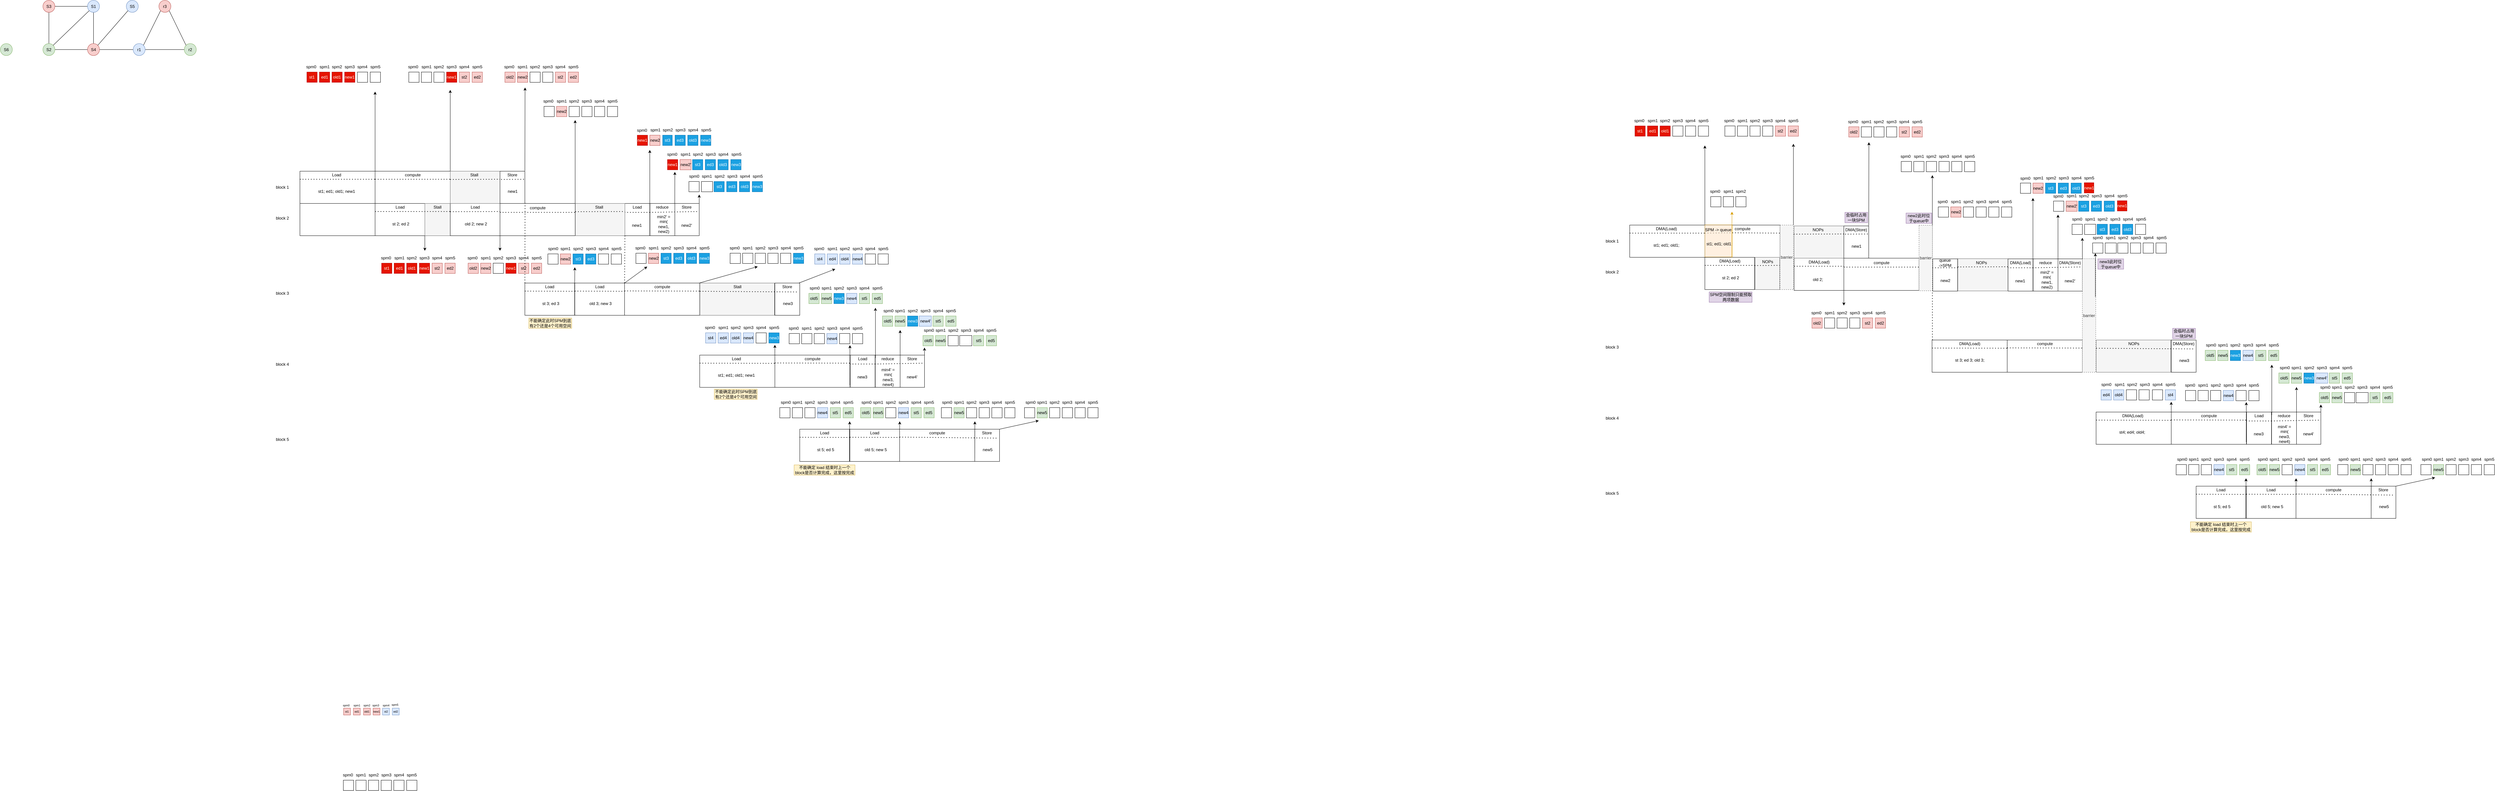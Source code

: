 <mxfile version="24.7.6">
  <diagram name="第 1 页" id="p9UogfbTqBMRZBkhfiBg">
    <mxGraphModel dx="3867" dy="1464" grid="0" gridSize="10" guides="1" tooltips="1" connect="1" arrows="1" fold="1" page="0" pageScale="1" pageWidth="827" pageHeight="1169" math="0" shadow="0">
      <root>
        <mxCell id="0" />
        <mxCell id="1" parent="0" />
        <mxCell id="vzYP4273FVxC0aKwQzrk-636" value="" style="rounded=0;whiteSpace=wrap;html=1;" parent="1" vertex="1">
          <mxGeometry x="2138.13" y="1381" width="72.5" height="94" as="geometry" />
        </mxCell>
        <mxCell id="vzYP4273FVxC0aKwQzrk-457" value="" style="rounded=0;whiteSpace=wrap;html=1;" parent="1" vertex="1">
          <mxGeometry x="1556" y="955" width="72.5" height="94" as="geometry" />
        </mxCell>
        <mxCell id="vzYP4273FVxC0aKwQzrk-329" value="" style="rounded=0;whiteSpace=wrap;html=1;" parent="1" vertex="1">
          <mxGeometry x="1263" y="723" width="72.5" height="94" as="geometry" />
        </mxCell>
        <mxCell id="oGr3gBzmV0MPGPRNmAmO-1" value="S6" style="ellipse;whiteSpace=wrap;html=1;aspect=fixed;fillColor=#d5e8d4;strokeColor=#82b366;" parent="1" vertex="1">
          <mxGeometry x="-701" y="257" width="35" height="35" as="geometry" />
        </mxCell>
        <mxCell id="oGr3gBzmV0MPGPRNmAmO-2" style="edgeStyle=orthogonalEdgeStyle;rounded=0;orthogonalLoop=1;jettySize=auto;html=1;entryX=0;entryY=0.5;entryDx=0;entryDy=0;endArrow=none;endFill=0;" parent="1" source="oGr3gBzmV0MPGPRNmAmO-4" target="oGr3gBzmV0MPGPRNmAmO-9" edge="1">
          <mxGeometry relative="1" as="geometry" />
        </mxCell>
        <mxCell id="oGr3gBzmV0MPGPRNmAmO-3" style="edgeStyle=orthogonalEdgeStyle;rounded=0;orthogonalLoop=1;jettySize=auto;html=1;exitX=0.5;exitY=1;exitDx=0;exitDy=0;entryX=0.5;entryY=0;entryDx=0;entryDy=0;endArrow=none;endFill=0;" parent="1" source="oGr3gBzmV0MPGPRNmAmO-4" target="oGr3gBzmV0MPGPRNmAmO-6" edge="1">
          <mxGeometry relative="1" as="geometry" />
        </mxCell>
        <mxCell id="oGr3gBzmV0MPGPRNmAmO-4" value="S3" style="ellipse;whiteSpace=wrap;html=1;aspect=fixed;fillColor=#f8cecc;strokeColor=#b85450;" parent="1" vertex="1">
          <mxGeometry x="-577" y="131" width="35" height="35" as="geometry" />
        </mxCell>
        <mxCell id="oGr3gBzmV0MPGPRNmAmO-5" style="edgeStyle=orthogonalEdgeStyle;rounded=0;orthogonalLoop=1;jettySize=auto;html=1;exitX=1;exitY=0.5;exitDx=0;exitDy=0;endArrow=none;endFill=0;" parent="1" source="oGr3gBzmV0MPGPRNmAmO-6" target="oGr3gBzmV0MPGPRNmAmO-11" edge="1">
          <mxGeometry relative="1" as="geometry" />
        </mxCell>
        <mxCell id="oGr3gBzmV0MPGPRNmAmO-6" value="S2" style="ellipse;whiteSpace=wrap;html=1;aspect=fixed;fillColor=#d5e8d4;strokeColor=#82b366;" parent="1" vertex="1">
          <mxGeometry x="-577" y="257" width="35" height="35" as="geometry" />
        </mxCell>
        <mxCell id="oGr3gBzmV0MPGPRNmAmO-7" style="edgeStyle=orthogonalEdgeStyle;rounded=0;orthogonalLoop=1;jettySize=auto;html=1;exitX=0.5;exitY=1;exitDx=0;exitDy=0;entryX=0.5;entryY=0;entryDx=0;entryDy=0;endArrow=none;endFill=0;" parent="1" source="oGr3gBzmV0MPGPRNmAmO-9" target="oGr3gBzmV0MPGPRNmAmO-11" edge="1">
          <mxGeometry relative="1" as="geometry" />
        </mxCell>
        <mxCell id="oGr3gBzmV0MPGPRNmAmO-8" style="rounded=0;orthogonalLoop=1;jettySize=auto;html=1;exitX=0;exitY=1;exitDx=0;exitDy=0;entryX=1;entryY=0;entryDx=0;entryDy=0;endArrow=none;endFill=0;" parent="1" source="oGr3gBzmV0MPGPRNmAmO-9" target="oGr3gBzmV0MPGPRNmAmO-6" edge="1">
          <mxGeometry relative="1" as="geometry" />
        </mxCell>
        <mxCell id="oGr3gBzmV0MPGPRNmAmO-9" value="S1" style="ellipse;whiteSpace=wrap;html=1;aspect=fixed;fillColor=#dae8fc;strokeColor=#6c8ebf;" parent="1" vertex="1">
          <mxGeometry x="-447" y="131" width="35" height="35" as="geometry" />
        </mxCell>
        <mxCell id="oGr3gBzmV0MPGPRNmAmO-10" style="edgeStyle=orthogonalEdgeStyle;rounded=0;orthogonalLoop=1;jettySize=auto;html=1;exitX=1;exitY=0.5;exitDx=0;exitDy=0;entryX=0;entryY=0.5;entryDx=0;entryDy=0;endArrow=none;endFill=0;" parent="1" source="oGr3gBzmV0MPGPRNmAmO-11" target="oGr3gBzmV0MPGPRNmAmO-18" edge="1">
          <mxGeometry relative="1" as="geometry" />
        </mxCell>
        <mxCell id="oGr3gBzmV0MPGPRNmAmO-11" value="S4" style="ellipse;whiteSpace=wrap;html=1;aspect=fixed;fillColor=#f8cecc;strokeColor=#b85450;" parent="1" vertex="1">
          <mxGeometry x="-447" y="257" width="35" height="35" as="geometry" />
        </mxCell>
        <mxCell id="oGr3gBzmV0MPGPRNmAmO-12" style="rounded=0;orthogonalLoop=1;jettySize=auto;html=1;exitX=0;exitY=1;exitDx=0;exitDy=0;entryX=1;entryY=0;entryDx=0;entryDy=0;endArrow=none;endFill=0;" parent="1" source="oGr3gBzmV0MPGPRNmAmO-13" target="oGr3gBzmV0MPGPRNmAmO-11" edge="1">
          <mxGeometry relative="1" as="geometry" />
        </mxCell>
        <mxCell id="oGr3gBzmV0MPGPRNmAmO-13" value="S5" style="ellipse;whiteSpace=wrap;html=1;aspect=fixed;fillColor=#dae8fc;strokeColor=#6c8ebf;" parent="1" vertex="1">
          <mxGeometry x="-334" y="131" width="35" height="35" as="geometry" />
        </mxCell>
        <mxCell id="oGr3gBzmV0MPGPRNmAmO-14" style="rounded=0;orthogonalLoop=1;jettySize=auto;html=1;exitX=0;exitY=1;exitDx=0;exitDy=0;entryX=1;entryY=0;entryDx=0;entryDy=0;endArrow=none;endFill=0;" parent="1" source="oGr3gBzmV0MPGPRNmAmO-16" target="oGr3gBzmV0MPGPRNmAmO-18" edge="1">
          <mxGeometry relative="1" as="geometry" />
        </mxCell>
        <mxCell id="oGr3gBzmV0MPGPRNmAmO-15" style="rounded=0;orthogonalLoop=1;jettySize=auto;html=1;exitX=1;exitY=1;exitDx=0;exitDy=0;entryX=0;entryY=0;entryDx=0;entryDy=0;endArrow=none;endFill=0;" parent="1" source="oGr3gBzmV0MPGPRNmAmO-16" target="oGr3gBzmV0MPGPRNmAmO-19" edge="1">
          <mxGeometry relative="1" as="geometry" />
        </mxCell>
        <mxCell id="oGr3gBzmV0MPGPRNmAmO-16" value="r3" style="ellipse;whiteSpace=wrap;html=1;aspect=fixed;fillColor=#f8cecc;strokeColor=#b85450;" parent="1" vertex="1">
          <mxGeometry x="-239" y="131" width="35" height="35" as="geometry" />
        </mxCell>
        <mxCell id="oGr3gBzmV0MPGPRNmAmO-17" style="edgeStyle=orthogonalEdgeStyle;rounded=0;orthogonalLoop=1;jettySize=auto;html=1;exitX=1;exitY=0.5;exitDx=0;exitDy=0;entryX=0;entryY=0.5;entryDx=0;entryDy=0;endArrow=none;endFill=0;" parent="1" source="oGr3gBzmV0MPGPRNmAmO-18" target="oGr3gBzmV0MPGPRNmAmO-19" edge="1">
          <mxGeometry relative="1" as="geometry" />
        </mxCell>
        <mxCell id="oGr3gBzmV0MPGPRNmAmO-18" value="r1" style="ellipse;whiteSpace=wrap;html=1;aspect=fixed;fillColor=#dae8fc;strokeColor=#6c8ebf;" parent="1" vertex="1">
          <mxGeometry x="-314" y="257" width="35" height="35" as="geometry" />
        </mxCell>
        <mxCell id="oGr3gBzmV0MPGPRNmAmO-19" value="r2" style="ellipse;whiteSpace=wrap;html=1;aspect=fixed;fillColor=#d5e8d4;strokeColor=#82b366;" parent="1" vertex="1">
          <mxGeometry x="-165" y="257" width="35" height="35" as="geometry" />
        </mxCell>
        <mxCell id="vzYP4273FVxC0aKwQzrk-1" value="" style="rounded=0;whiteSpace=wrap;html=1;" parent="1" vertex="1">
          <mxGeometry x="172" y="629" width="219" height="94" as="geometry" />
        </mxCell>
        <mxCell id="vzYP4273FVxC0aKwQzrk-3" value="" style="rounded=0;whiteSpace=wrap;html=1;" parent="1" vertex="1">
          <mxGeometry x="391" y="629" width="219" height="94" as="geometry" />
        </mxCell>
        <mxCell id="vzYP4273FVxC0aKwQzrk-4" value="" style="endArrow=none;dashed=1;html=1;dashPattern=1 3;strokeWidth=2;rounded=0;entryX=0;entryY=0.25;entryDx=0;entryDy=0;exitX=0;exitY=0.25;exitDx=0;exitDy=0;" parent="1" source="vzYP4273FVxC0aKwQzrk-1" target="vzYP4273FVxC0aKwQzrk-3" edge="1">
          <mxGeometry width="50" height="50" relative="1" as="geometry">
            <mxPoint x="173" y="661" as="sourcePoint" />
            <mxPoint x="223" y="611" as="targetPoint" />
          </mxGeometry>
        </mxCell>
        <mxCell id="vzYP4273FVxC0aKwQzrk-5" value="Load" style="text;html=1;align=center;verticalAlign=middle;whiteSpace=wrap;rounded=0;" parent="1" vertex="1">
          <mxGeometry x="249" y="625" width="60" height="30" as="geometry" />
        </mxCell>
        <mxCell id="vzYP4273FVxC0aKwQzrk-6" value="st1; ed1; old1; new1" style="text;html=1;align=center;verticalAlign=middle;whiteSpace=wrap;rounded=0;" parent="1" vertex="1">
          <mxGeometry x="211" y="673" width="136" height="30" as="geometry" />
        </mxCell>
        <mxCell id="vzYP4273FVxC0aKwQzrk-7" value="" style="endArrow=none;dashed=1;html=1;dashPattern=1 3;strokeWidth=2;rounded=0;entryX=1;entryY=0.25;entryDx=0;entryDy=0;exitX=1;exitY=0.25;exitDx=0;exitDy=0;" parent="1" source="vzYP4273FVxC0aKwQzrk-1" target="vzYP4273FVxC0aKwQzrk-3" edge="1">
          <mxGeometry width="50" height="50" relative="1" as="geometry">
            <mxPoint x="395" y="654" as="sourcePoint" />
            <mxPoint x="614" y="654" as="targetPoint" />
          </mxGeometry>
        </mxCell>
        <mxCell id="vzYP4273FVxC0aKwQzrk-8" value="compute" style="text;html=1;align=center;verticalAlign=middle;whiteSpace=wrap;rounded=0;" parent="1" vertex="1">
          <mxGeometry x="470.5" y="625" width="60" height="30" as="geometry" />
        </mxCell>
        <mxCell id="vzYP4273FVxC0aKwQzrk-9" value="" style="rounded=0;whiteSpace=wrap;html=1;" parent="1" vertex="1">
          <mxGeometry x="172" y="723" width="219" height="94" as="geometry" />
        </mxCell>
        <mxCell id="vzYP4273FVxC0aKwQzrk-13" value="" style="rounded=0;whiteSpace=wrap;html=1;" parent="1" vertex="1">
          <mxGeometry x="391" y="723" width="145" height="94" as="geometry" />
        </mxCell>
        <mxCell id="vzYP4273FVxC0aKwQzrk-14" value="" style="rounded=0;whiteSpace=wrap;html=1;fillColor=#f5f5f5;fontColor=#333333;strokeColor=#666666;" parent="1" vertex="1">
          <mxGeometry x="536" y="723" width="74" height="94" as="geometry" />
        </mxCell>
        <mxCell id="vzYP4273FVxC0aKwQzrk-15" value="" style="endArrow=none;dashed=1;html=1;dashPattern=1 3;strokeWidth=2;rounded=0;exitX=0;exitY=0.25;exitDx=0;exitDy=0;entryX=1;entryY=0.25;entryDx=0;entryDy=0;" parent="1" source="vzYP4273FVxC0aKwQzrk-13" target="vzYP4273FVxC0aKwQzrk-14" edge="1">
          <mxGeometry width="50" height="50" relative="1" as="geometry">
            <mxPoint x="393" y="751" as="sourcePoint" />
            <mxPoint x="534" y="748" as="targetPoint" />
          </mxGeometry>
        </mxCell>
        <mxCell id="vzYP4273FVxC0aKwQzrk-16" value="Load" style="text;html=1;align=center;verticalAlign=middle;whiteSpace=wrap;rounded=0;" parent="1" vertex="1">
          <mxGeometry x="433.5" y="719" width="60" height="30" as="geometry" />
        </mxCell>
        <mxCell id="vzYP4273FVxC0aKwQzrk-17" value="st 2; ed 2" style="text;html=1;align=center;verticalAlign=middle;whiteSpace=wrap;rounded=0;" parent="1" vertex="1">
          <mxGeometry x="398" y="768" width="136" height="30" as="geometry" />
        </mxCell>
        <mxCell id="vzYP4273FVxC0aKwQzrk-19" value="Stall" style="text;html=1;align=center;verticalAlign=middle;whiteSpace=wrap;rounded=0;" parent="1" vertex="1">
          <mxGeometry x="543" y="719" width="60" height="30" as="geometry" />
        </mxCell>
        <mxCell id="vzYP4273FVxC0aKwQzrk-20" value="" style="rounded=0;whiteSpace=wrap;html=1;" parent="1" vertex="1">
          <mxGeometry x="298.5" y="2404" width="30" height="30" as="geometry" />
        </mxCell>
        <mxCell id="vzYP4273FVxC0aKwQzrk-21" value="" style="rounded=0;whiteSpace=wrap;html=1;" parent="1" vertex="1">
          <mxGeometry x="335" y="2404" width="30" height="30" as="geometry" />
        </mxCell>
        <mxCell id="vzYP4273FVxC0aKwQzrk-22" value="" style="rounded=0;whiteSpace=wrap;html=1;" parent="1" vertex="1">
          <mxGeometry x="371.5" y="2404" width="30" height="30" as="geometry" />
        </mxCell>
        <mxCell id="vzYP4273FVxC0aKwQzrk-23" value="" style="rounded=0;whiteSpace=wrap;html=1;" parent="1" vertex="1">
          <mxGeometry x="408.5" y="2404" width="30" height="30" as="geometry" />
        </mxCell>
        <mxCell id="vzYP4273FVxC0aKwQzrk-24" value="" style="rounded=0;whiteSpace=wrap;html=1;" parent="1" vertex="1">
          <mxGeometry x="445.5" y="2404" width="30" height="30" as="geometry" />
        </mxCell>
        <mxCell id="vzYP4273FVxC0aKwQzrk-25" value="" style="rounded=0;whiteSpace=wrap;html=1;" parent="1" vertex="1">
          <mxGeometry x="483" y="2404" width="30" height="30" as="geometry" />
        </mxCell>
        <mxCell id="vzYP4273FVxC0aKwQzrk-26" value="spm0" style="text;html=1;align=center;verticalAlign=middle;whiteSpace=wrap;rounded=0;" parent="1" vertex="1">
          <mxGeometry x="281.5" y="2374" width="60" height="30" as="geometry" />
        </mxCell>
        <mxCell id="vzYP4273FVxC0aKwQzrk-27" value="spm1" style="text;html=1;align=center;verticalAlign=middle;whiteSpace=wrap;rounded=0;" parent="1" vertex="1">
          <mxGeometry x="320" y="2374" width="60" height="30" as="geometry" />
        </mxCell>
        <mxCell id="vzYP4273FVxC0aKwQzrk-28" value="spm2" style="text;html=1;align=center;verticalAlign=middle;whiteSpace=wrap;rounded=0;" parent="1" vertex="1">
          <mxGeometry x="356.5" y="2374" width="60" height="30" as="geometry" />
        </mxCell>
        <mxCell id="vzYP4273FVxC0aKwQzrk-29" value="spm3" style="text;html=1;align=center;verticalAlign=middle;whiteSpace=wrap;rounded=0;" parent="1" vertex="1">
          <mxGeometry x="393.5" y="2374" width="60" height="30" as="geometry" />
        </mxCell>
        <mxCell id="vzYP4273FVxC0aKwQzrk-30" value="spm4" style="text;html=1;align=center;verticalAlign=middle;whiteSpace=wrap;rounded=0;" parent="1" vertex="1">
          <mxGeometry x="430.5" y="2374" width="60" height="30" as="geometry" />
        </mxCell>
        <mxCell id="vzYP4273FVxC0aKwQzrk-31" value="spm5" style="text;html=1;align=center;verticalAlign=middle;whiteSpace=wrap;rounded=0;" parent="1" vertex="1">
          <mxGeometry x="468" y="2374" width="60" height="30" as="geometry" />
        </mxCell>
        <mxCell id="vzYP4273FVxC0aKwQzrk-32" value="st1" style="rounded=0;whiteSpace=wrap;html=1;fillColor=#e51400;strokeColor=#B20000;fontColor=#ffffff;" parent="1" vertex="1">
          <mxGeometry x="192.25" y="340" width="30" height="30" as="geometry" />
        </mxCell>
        <mxCell id="vzYP4273FVxC0aKwQzrk-33" value="ed1" style="rounded=0;whiteSpace=wrap;html=1;fillColor=#e51400;strokeColor=#B20000;fontColor=#ffffff;" parent="1" vertex="1">
          <mxGeometry x="228.75" y="340" width="30" height="30" as="geometry" />
        </mxCell>
        <mxCell id="vzYP4273FVxC0aKwQzrk-34" value="old1" style="rounded=0;whiteSpace=wrap;html=1;fillColor=#e51400;strokeColor=#B20000;fontColor=#ffffff;" parent="1" vertex="1">
          <mxGeometry x="265.25" y="340" width="30" height="30" as="geometry" />
        </mxCell>
        <mxCell id="vzYP4273FVxC0aKwQzrk-35" value="new1" style="rounded=0;whiteSpace=wrap;html=1;fillColor=#e51400;strokeColor=#B20000;fontColor=#ffffff;" parent="1" vertex="1">
          <mxGeometry x="302.25" y="340" width="30" height="30" as="geometry" />
        </mxCell>
        <mxCell id="vzYP4273FVxC0aKwQzrk-36" value="" style="rounded=0;whiteSpace=wrap;html=1;" parent="1" vertex="1">
          <mxGeometry x="339.25" y="340" width="30" height="30" as="geometry" />
        </mxCell>
        <mxCell id="vzYP4273FVxC0aKwQzrk-37" value="" style="rounded=0;whiteSpace=wrap;html=1;" parent="1" vertex="1">
          <mxGeometry x="376.75" y="340" width="30" height="30" as="geometry" />
        </mxCell>
        <mxCell id="vzYP4273FVxC0aKwQzrk-38" value="spm0" style="text;html=1;align=center;verticalAlign=middle;whiteSpace=wrap;rounded=0;" parent="1" vertex="1">
          <mxGeometry x="175.25" y="310" width="60" height="30" as="geometry" />
        </mxCell>
        <mxCell id="vzYP4273FVxC0aKwQzrk-39" value="spm1" style="text;html=1;align=center;verticalAlign=middle;whiteSpace=wrap;rounded=0;" parent="1" vertex="1">
          <mxGeometry x="213.75" y="310" width="60" height="30" as="geometry" />
        </mxCell>
        <mxCell id="vzYP4273FVxC0aKwQzrk-40" value="spm2" style="text;html=1;align=center;verticalAlign=middle;whiteSpace=wrap;rounded=0;" parent="1" vertex="1">
          <mxGeometry x="250.25" y="310" width="60" height="30" as="geometry" />
        </mxCell>
        <mxCell id="vzYP4273FVxC0aKwQzrk-41" value="spm3" style="text;html=1;align=center;verticalAlign=middle;whiteSpace=wrap;rounded=0;" parent="1" vertex="1">
          <mxGeometry x="287.25" y="310" width="60" height="30" as="geometry" />
        </mxCell>
        <mxCell id="vzYP4273FVxC0aKwQzrk-42" value="spm4" style="text;html=1;align=center;verticalAlign=middle;whiteSpace=wrap;rounded=0;" parent="1" vertex="1">
          <mxGeometry x="324.25" y="310" width="60" height="30" as="geometry" />
        </mxCell>
        <mxCell id="vzYP4273FVxC0aKwQzrk-43" value="spm5" style="text;html=1;align=center;verticalAlign=middle;whiteSpace=wrap;rounded=0;" parent="1" vertex="1">
          <mxGeometry x="361.75" y="310" width="60" height="30" as="geometry" />
        </mxCell>
        <mxCell id="vzYP4273FVxC0aKwQzrk-44" value="" style="rounded=0;whiteSpace=wrap;html=1;" parent="1" vertex="1">
          <mxGeometry x="489.25" y="340" width="30" height="30" as="geometry" />
        </mxCell>
        <mxCell id="vzYP4273FVxC0aKwQzrk-45" value="" style="rounded=0;whiteSpace=wrap;html=1;" parent="1" vertex="1">
          <mxGeometry x="525.75" y="340" width="30" height="30" as="geometry" />
        </mxCell>
        <mxCell id="vzYP4273FVxC0aKwQzrk-46" value="" style="rounded=0;whiteSpace=wrap;html=1;" parent="1" vertex="1">
          <mxGeometry x="562.25" y="340" width="30" height="30" as="geometry" />
        </mxCell>
        <mxCell id="vzYP4273FVxC0aKwQzrk-47" value="new1" style="rounded=0;whiteSpace=wrap;html=1;fillColor=#e51400;strokeColor=#B20000;fontColor=#ffffff;" parent="1" vertex="1">
          <mxGeometry x="599.25" y="340" width="30" height="30" as="geometry" />
        </mxCell>
        <mxCell id="vzYP4273FVxC0aKwQzrk-48" value="st2" style="rounded=0;whiteSpace=wrap;html=1;fillColor=#f8cecc;strokeColor=#b85450;" parent="1" vertex="1">
          <mxGeometry x="636.25" y="340" width="30" height="30" as="geometry" />
        </mxCell>
        <mxCell id="vzYP4273FVxC0aKwQzrk-49" value="ed2" style="rounded=0;whiteSpace=wrap;html=1;fillColor=#f8cecc;strokeColor=#b85450;" parent="1" vertex="1">
          <mxGeometry x="673.75" y="340" width="30" height="30" as="geometry" />
        </mxCell>
        <mxCell id="vzYP4273FVxC0aKwQzrk-50" value="spm0" style="text;html=1;align=center;verticalAlign=middle;whiteSpace=wrap;rounded=0;" parent="1" vertex="1">
          <mxGeometry x="472.25" y="310" width="60" height="30" as="geometry" />
        </mxCell>
        <mxCell id="vzYP4273FVxC0aKwQzrk-51" value="spm1" style="text;html=1;align=center;verticalAlign=middle;whiteSpace=wrap;rounded=0;" parent="1" vertex="1">
          <mxGeometry x="510.75" y="310" width="60" height="30" as="geometry" />
        </mxCell>
        <mxCell id="vzYP4273FVxC0aKwQzrk-52" value="spm2" style="text;html=1;align=center;verticalAlign=middle;whiteSpace=wrap;rounded=0;" parent="1" vertex="1">
          <mxGeometry x="547.25" y="310" width="60" height="30" as="geometry" />
        </mxCell>
        <mxCell id="vzYP4273FVxC0aKwQzrk-53" value="spm3" style="text;html=1;align=center;verticalAlign=middle;whiteSpace=wrap;rounded=0;" parent="1" vertex="1">
          <mxGeometry x="584.25" y="310" width="60" height="30" as="geometry" />
        </mxCell>
        <mxCell id="vzYP4273FVxC0aKwQzrk-54" value="spm4" style="text;html=1;align=center;verticalAlign=middle;whiteSpace=wrap;rounded=0;" parent="1" vertex="1">
          <mxGeometry x="621.25" y="310" width="60" height="30" as="geometry" />
        </mxCell>
        <mxCell id="vzYP4273FVxC0aKwQzrk-55" value="spm5" style="text;html=1;align=center;verticalAlign=middle;whiteSpace=wrap;rounded=0;" parent="1" vertex="1">
          <mxGeometry x="658.75" y="310" width="60" height="30" as="geometry" />
        </mxCell>
        <mxCell id="vzYP4273FVxC0aKwQzrk-56" value="" style="endArrow=classic;html=1;rounded=0;exitX=1;exitY=0;exitDx=0;exitDy=0;" parent="1" source="vzYP4273FVxC0aKwQzrk-1" edge="1">
          <mxGeometry width="50" height="50" relative="1" as="geometry">
            <mxPoint x="567" y="822" as="sourcePoint" />
            <mxPoint x="391" y="397" as="targetPoint" />
          </mxGeometry>
        </mxCell>
        <mxCell id="vzYP4273FVxC0aKwQzrk-69" value="" style="endArrow=classic;html=1;rounded=0;" parent="1" edge="1">
          <mxGeometry width="50" height="50" relative="1" as="geometry">
            <mxPoint x="536" y="817" as="sourcePoint" />
            <mxPoint x="536" y="861" as="targetPoint" />
          </mxGeometry>
        </mxCell>
        <mxCell id="vzYP4273FVxC0aKwQzrk-70" value="" style="endArrow=classic;html=1;rounded=0;exitX=1;exitY=0;exitDx=0;exitDy=0;" parent="1" source="vzYP4273FVxC0aKwQzrk-3" edge="1">
          <mxGeometry width="50" height="50" relative="1" as="geometry">
            <mxPoint x="610" y="435" as="sourcePoint" />
            <mxPoint x="610" y="392" as="targetPoint" />
          </mxGeometry>
        </mxCell>
        <mxCell id="vzYP4273FVxC0aKwQzrk-75" value="" style="rounded=0;whiteSpace=wrap;html=1;" parent="1" vertex="1">
          <mxGeometry x="610" y="723" width="145" height="94" as="geometry" />
        </mxCell>
        <mxCell id="vzYP4273FVxC0aKwQzrk-76" value="" style="endArrow=none;dashed=1;html=1;dashPattern=1 3;strokeWidth=2;rounded=0;exitX=0;exitY=0.25;exitDx=0;exitDy=0;entryX=1;entryY=0.25;entryDx=0;entryDy=0;" parent="1" target="vzYP4273FVxC0aKwQzrk-75" edge="1">
          <mxGeometry width="50" height="50" relative="1" as="geometry">
            <mxPoint x="610" y="747" as="sourcePoint" />
            <mxPoint x="760" y="749" as="targetPoint" />
          </mxGeometry>
        </mxCell>
        <mxCell id="vzYP4273FVxC0aKwQzrk-77" value="Load" style="text;html=1;align=center;verticalAlign=middle;whiteSpace=wrap;rounded=0;" parent="1" vertex="1">
          <mxGeometry x="652.5" y="719" width="60" height="30" as="geometry" />
        </mxCell>
        <mxCell id="vzYP4273FVxC0aKwQzrk-78" value="old 2; new 2" style="text;html=1;align=center;verticalAlign=middle;whiteSpace=wrap;rounded=0;" parent="1" vertex="1">
          <mxGeometry x="617" y="768" width="136" height="30" as="geometry" />
        </mxCell>
        <mxCell id="vzYP4273FVxC0aKwQzrk-91" value="" style="endArrow=classic;html=1;rounded=0;" parent="1" edge="1">
          <mxGeometry width="50" height="50" relative="1" as="geometry">
            <mxPoint x="755" y="817" as="sourcePoint" />
            <mxPoint x="755" y="861" as="targetPoint" />
          </mxGeometry>
        </mxCell>
        <mxCell id="vzYP4273FVxC0aKwQzrk-92" value="" style="rounded=0;whiteSpace=wrap;html=1;" parent="1" vertex="1">
          <mxGeometry x="755" y="723" width="219" height="94" as="geometry" />
        </mxCell>
        <mxCell id="vzYP4273FVxC0aKwQzrk-93" value="" style="endArrow=none;dashed=1;html=1;dashPattern=1 3;strokeWidth=2;rounded=0;entryX=1;entryY=0.25;entryDx=0;entryDy=0;exitX=1;exitY=0.25;exitDx=0;exitDy=0;" parent="1" edge="1">
          <mxGeometry width="50" height="50" relative="1" as="geometry">
            <mxPoint x="755" y="749" as="sourcePoint" />
            <mxPoint x="974" y="749" as="targetPoint" />
          </mxGeometry>
        </mxCell>
        <mxCell id="vzYP4273FVxC0aKwQzrk-94" value="compute" style="text;html=1;align=center;verticalAlign=middle;whiteSpace=wrap;rounded=0;" parent="1" vertex="1">
          <mxGeometry x="834.5" y="721" width="60" height="30" as="geometry" />
        </mxCell>
        <mxCell id="vzYP4273FVxC0aKwQzrk-95" value="" style="rounded=0;whiteSpace=wrap;html=1;fillColor=#f5f5f5;fontColor=#333333;strokeColor=#666666;" parent="1" vertex="1">
          <mxGeometry x="610" y="629" width="145" height="94" as="geometry" />
        </mxCell>
        <mxCell id="vzYP4273FVxC0aKwQzrk-96" value="" style="endArrow=none;dashed=1;html=1;dashPattern=1 3;strokeWidth=2;rounded=0;exitX=0;exitY=0.25;exitDx=0;exitDy=0;entryX=1;entryY=0.25;entryDx=0;entryDy=0;" parent="1" target="vzYP4273FVxC0aKwQzrk-95" edge="1">
          <mxGeometry width="50" height="50" relative="1" as="geometry">
            <mxPoint x="610" y="653" as="sourcePoint" />
            <mxPoint x="829" y="653" as="targetPoint" />
          </mxGeometry>
        </mxCell>
        <mxCell id="vzYP4273FVxC0aKwQzrk-97" value="Stall" style="text;html=1;align=center;verticalAlign=middle;whiteSpace=wrap;rounded=0;" parent="1" vertex="1">
          <mxGeometry x="649.5" y="625" width="60" height="30" as="geometry" />
        </mxCell>
        <mxCell id="vzYP4273FVxC0aKwQzrk-98" value="" style="rounded=0;whiteSpace=wrap;html=1;" parent="1" vertex="1">
          <mxGeometry x="755" y="629" width="72.5" height="94" as="geometry" />
        </mxCell>
        <mxCell id="vzYP4273FVxC0aKwQzrk-101" value="" style="endArrow=none;dashed=1;html=1;dashPattern=1 3;strokeWidth=2;rounded=0;exitX=0;exitY=0.25;exitDx=0;exitDy=0;entryX=1;entryY=0.25;entryDx=0;entryDy=0;" parent="1" target="vzYP4273FVxC0aKwQzrk-98" edge="1">
          <mxGeometry width="50" height="50" relative="1" as="geometry">
            <mxPoint x="758.5" y="653" as="sourcePoint" />
            <mxPoint x="903.5" y="653" as="targetPoint" />
          </mxGeometry>
        </mxCell>
        <mxCell id="vzYP4273FVxC0aKwQzrk-102" value="Store" style="text;html=1;align=center;verticalAlign=middle;whiteSpace=wrap;rounded=0;" parent="1" vertex="1">
          <mxGeometry x="761.25" y="625" width="60" height="30" as="geometry" />
        </mxCell>
        <mxCell id="vzYP4273FVxC0aKwQzrk-103" value="new1" style="text;html=1;align=center;verticalAlign=middle;whiteSpace=wrap;rounded=0;" parent="1" vertex="1">
          <mxGeometry x="766.5" y="673" width="49.5" height="30" as="geometry" />
        </mxCell>
        <mxCell id="vzYP4273FVxC0aKwQzrk-105" value="old2" style="rounded=0;whiteSpace=wrap;html=1;fillColor=#f8cecc;strokeColor=#b85450;" parent="1" vertex="1">
          <mxGeometry x="769.25" y="340" width="30" height="30" as="geometry" />
        </mxCell>
        <mxCell id="vzYP4273FVxC0aKwQzrk-106" value="new2" style="rounded=0;whiteSpace=wrap;html=1;fillColor=#f8cecc;strokeColor=#b85450;" parent="1" vertex="1">
          <mxGeometry x="805.75" y="340" width="30" height="30" as="geometry" />
        </mxCell>
        <mxCell id="vzYP4273FVxC0aKwQzrk-107" value="" style="rounded=0;whiteSpace=wrap;html=1;" parent="1" vertex="1">
          <mxGeometry x="842.25" y="340" width="30" height="30" as="geometry" />
        </mxCell>
        <mxCell id="vzYP4273FVxC0aKwQzrk-108" value="" style="rounded=0;whiteSpace=wrap;html=1;" parent="1" vertex="1">
          <mxGeometry x="879.25" y="340" width="30" height="30" as="geometry" />
        </mxCell>
        <mxCell id="vzYP4273FVxC0aKwQzrk-109" value="st2" style="rounded=0;whiteSpace=wrap;html=1;fillColor=#f8cecc;strokeColor=#b85450;" parent="1" vertex="1">
          <mxGeometry x="916.25" y="340" width="30" height="30" as="geometry" />
        </mxCell>
        <mxCell id="vzYP4273FVxC0aKwQzrk-110" value="ed2" style="rounded=0;whiteSpace=wrap;html=1;fillColor=#f8cecc;strokeColor=#b85450;" parent="1" vertex="1">
          <mxGeometry x="953.75" y="340" width="30" height="30" as="geometry" />
        </mxCell>
        <mxCell id="vzYP4273FVxC0aKwQzrk-111" value="spm0" style="text;html=1;align=center;verticalAlign=middle;whiteSpace=wrap;rounded=0;" parent="1" vertex="1">
          <mxGeometry x="752.25" y="310" width="60" height="30" as="geometry" />
        </mxCell>
        <mxCell id="vzYP4273FVxC0aKwQzrk-112" value="spm1" style="text;html=1;align=center;verticalAlign=middle;whiteSpace=wrap;rounded=0;" parent="1" vertex="1">
          <mxGeometry x="790.75" y="310" width="60" height="30" as="geometry" />
        </mxCell>
        <mxCell id="vzYP4273FVxC0aKwQzrk-113" value="spm2" style="text;html=1;align=center;verticalAlign=middle;whiteSpace=wrap;rounded=0;" parent="1" vertex="1">
          <mxGeometry x="827.25" y="310" width="60" height="30" as="geometry" />
        </mxCell>
        <mxCell id="vzYP4273FVxC0aKwQzrk-114" value="spm3" style="text;html=1;align=center;verticalAlign=middle;whiteSpace=wrap;rounded=0;" parent="1" vertex="1">
          <mxGeometry x="864.25" y="310" width="60" height="30" as="geometry" />
        </mxCell>
        <mxCell id="vzYP4273FVxC0aKwQzrk-115" value="spm4" style="text;html=1;align=center;verticalAlign=middle;whiteSpace=wrap;rounded=0;" parent="1" vertex="1">
          <mxGeometry x="901.25" y="310" width="60" height="30" as="geometry" />
        </mxCell>
        <mxCell id="vzYP4273FVxC0aKwQzrk-116" value="spm5" style="text;html=1;align=center;verticalAlign=middle;whiteSpace=wrap;rounded=0;" parent="1" vertex="1">
          <mxGeometry x="938.75" y="310" width="60" height="30" as="geometry" />
        </mxCell>
        <mxCell id="vzYP4273FVxC0aKwQzrk-117" value="" style="endArrow=classic;html=1;rounded=0;exitX=1;exitY=0;exitDx=0;exitDy=0;" parent="1" edge="1">
          <mxGeometry width="50" height="50" relative="1" as="geometry">
            <mxPoint x="827.5" y="628" as="sourcePoint" />
            <mxPoint x="828" y="385" as="targetPoint" />
          </mxGeometry>
        </mxCell>
        <mxCell id="vzYP4273FVxC0aKwQzrk-155" value="st1" style="rounded=0;whiteSpace=wrap;html=1;fillColor=#f8cecc;strokeColor=#b85450;movable=1;resizable=1;rotatable=1;deletable=1;editable=1;locked=0;connectable=1;fontSize=8;" parent="1" vertex="1">
          <mxGeometry x="299.25" y="2194" width="20" height="20" as="geometry" />
        </mxCell>
        <mxCell id="vzYP4273FVxC0aKwQzrk-156" value="ed1" style="rounded=0;whiteSpace=wrap;html=1;fillColor=#f8cecc;strokeColor=#b85450;movable=1;resizable=1;rotatable=1;deletable=1;editable=1;locked=0;connectable=1;fontSize=8;" parent="1" vertex="1">
          <mxGeometry x="327.75" y="2194" width="20" height="20" as="geometry" />
        </mxCell>
        <mxCell id="vzYP4273FVxC0aKwQzrk-157" value="old1" style="rounded=0;whiteSpace=wrap;html=1;fillColor=#f8cecc;strokeColor=#b85450;movable=1;resizable=1;rotatable=1;deletable=1;editable=1;locked=0;connectable=1;fontSize=8;" parent="1" vertex="1">
          <mxGeometry x="357.25" y="2194" width="20" height="20" as="geometry" />
        </mxCell>
        <mxCell id="vzYP4273FVxC0aKwQzrk-158" value="new1" style="rounded=0;whiteSpace=wrap;html=1;fillColor=#f8cecc;strokeColor=#b85450;movable=1;resizable=1;rotatable=1;deletable=1;editable=1;locked=0;connectable=1;fontSize=8;" parent="1" vertex="1">
          <mxGeometry x="385.25" y="2194" width="20" height="20" as="geometry" />
        </mxCell>
        <mxCell id="vzYP4273FVxC0aKwQzrk-159" value="st2" style="rounded=0;whiteSpace=wrap;html=1;fillColor=#dae8fc;strokeColor=#6c8ebf;movable=1;resizable=1;rotatable=1;deletable=1;editable=1;locked=0;connectable=1;fontSize=8;" parent="1" vertex="1">
          <mxGeometry x="412.75" y="2194" width="20" height="20" as="geometry" />
        </mxCell>
        <mxCell id="vzYP4273FVxC0aKwQzrk-160" value="ed2" style="rounded=0;whiteSpace=wrap;html=1;fillColor=#dae8fc;strokeColor=#6c8ebf;movable=1;resizable=1;rotatable=1;deletable=1;editable=1;locked=0;connectable=1;fontSize=8;" parent="1" vertex="1">
          <mxGeometry x="441.25" y="2194" width="20" height="20" as="geometry" />
        </mxCell>
        <mxCell id="vzYP4273FVxC0aKwQzrk-161" value="spm0" style="text;html=1;align=center;verticalAlign=middle;whiteSpace=wrap;rounded=0;movable=1;resizable=1;rotatable=1;deletable=1;editable=1;locked=0;connectable=1;fontSize=8;" parent="1" vertex="1">
          <mxGeometry x="277.25" y="2176" width="60" height="20" as="geometry" />
        </mxCell>
        <mxCell id="vzYP4273FVxC0aKwQzrk-162" value="spm1" style="text;html=1;align=center;verticalAlign=middle;whiteSpace=wrap;rounded=0;movable=1;resizable=1;rotatable=1;deletable=1;editable=1;locked=0;connectable=1;fontSize=8;" parent="1" vertex="1">
          <mxGeometry x="307.75" y="2176" width="60" height="20" as="geometry" />
        </mxCell>
        <mxCell id="vzYP4273FVxC0aKwQzrk-163" value="spm2" style="text;html=1;align=center;verticalAlign=middle;whiteSpace=wrap;rounded=0;movable=1;resizable=1;rotatable=1;deletable=1;editable=1;locked=0;connectable=1;fontSize=8;" parent="1" vertex="1">
          <mxGeometry x="337.25" y="2176" width="60" height="20" as="geometry" />
        </mxCell>
        <mxCell id="vzYP4273FVxC0aKwQzrk-164" value="spm3" style="text;html=1;align=center;verticalAlign=middle;whiteSpace=wrap;rounded=0;movable=1;resizable=1;rotatable=1;deletable=1;editable=1;locked=0;connectable=1;fontSize=8;" parent="1" vertex="1">
          <mxGeometry x="363.25" y="2176" width="60" height="20" as="geometry" />
        </mxCell>
        <mxCell id="vzYP4273FVxC0aKwQzrk-165" value="spm4" style="text;html=1;align=center;verticalAlign=middle;whiteSpace=wrap;rounded=0;movable=1;resizable=1;rotatable=1;deletable=1;editable=1;locked=0;connectable=1;fontSize=8;" parent="1" vertex="1">
          <mxGeometry x="393.25" y="2176" width="60" height="20" as="geometry" />
        </mxCell>
        <mxCell id="vzYP4273FVxC0aKwQzrk-166" value="spm5" style="text;html=1;align=center;verticalAlign=middle;whiteSpace=wrap;rounded=0;movable=1;resizable=1;rotatable=1;deletable=1;editable=1;locked=0;connectable=1;fontSize=8;" parent="1" vertex="1">
          <mxGeometry x="419.25" y="2174" width="60" height="20" as="geometry" />
        </mxCell>
        <mxCell id="vzYP4273FVxC0aKwQzrk-179" value="st1" style="rounded=0;whiteSpace=wrap;html=1;fillColor=#e51400;strokeColor=#B20000;fontColor=#ffffff;" parent="1" vertex="1">
          <mxGeometry x="410" y="897" width="30" height="30" as="geometry" />
        </mxCell>
        <mxCell id="vzYP4273FVxC0aKwQzrk-180" value="ed1" style="rounded=0;whiteSpace=wrap;html=1;fillColor=#e51400;strokeColor=#B20000;fontColor=#ffffff;" parent="1" vertex="1">
          <mxGeometry x="446.5" y="897" width="30" height="30" as="geometry" />
        </mxCell>
        <mxCell id="vzYP4273FVxC0aKwQzrk-181" value="old1" style="rounded=0;whiteSpace=wrap;html=1;fillColor=#e51400;strokeColor=#B20000;fontColor=#ffffff;" parent="1" vertex="1">
          <mxGeometry x="483" y="897" width="30" height="30" as="geometry" />
        </mxCell>
        <mxCell id="vzYP4273FVxC0aKwQzrk-182" value="new1" style="rounded=0;whiteSpace=wrap;html=1;fillColor=#e51400;strokeColor=#B20000;fontColor=#ffffff;" parent="1" vertex="1">
          <mxGeometry x="520" y="897" width="30" height="30" as="geometry" />
        </mxCell>
        <mxCell id="vzYP4273FVxC0aKwQzrk-183" value="st2" style="rounded=0;whiteSpace=wrap;html=1;fillColor=#f8cecc;strokeColor=#b85450;" parent="1" vertex="1">
          <mxGeometry x="557" y="897" width="30" height="30" as="geometry" />
        </mxCell>
        <mxCell id="vzYP4273FVxC0aKwQzrk-184" value="ed2" style="rounded=0;whiteSpace=wrap;html=1;fillColor=#f8cecc;strokeColor=#b85450;" parent="1" vertex="1">
          <mxGeometry x="594.5" y="897" width="30" height="30" as="geometry" />
        </mxCell>
        <mxCell id="vzYP4273FVxC0aKwQzrk-185" value="spm0" style="text;html=1;align=center;verticalAlign=middle;whiteSpace=wrap;rounded=0;" parent="1" vertex="1">
          <mxGeometry x="393" y="867" width="60" height="30" as="geometry" />
        </mxCell>
        <mxCell id="vzYP4273FVxC0aKwQzrk-186" value="spm1" style="text;html=1;align=center;verticalAlign=middle;whiteSpace=wrap;rounded=0;" parent="1" vertex="1">
          <mxGeometry x="431.5" y="867" width="60" height="30" as="geometry" />
        </mxCell>
        <mxCell id="vzYP4273FVxC0aKwQzrk-187" value="spm2" style="text;html=1;align=center;verticalAlign=middle;whiteSpace=wrap;rounded=0;" parent="1" vertex="1">
          <mxGeometry x="468" y="867" width="60" height="30" as="geometry" />
        </mxCell>
        <mxCell id="vzYP4273FVxC0aKwQzrk-188" value="spm3" style="text;html=1;align=center;verticalAlign=middle;whiteSpace=wrap;rounded=0;" parent="1" vertex="1">
          <mxGeometry x="505" y="867" width="60" height="30" as="geometry" />
        </mxCell>
        <mxCell id="vzYP4273FVxC0aKwQzrk-189" value="spm4" style="text;html=1;align=center;verticalAlign=middle;whiteSpace=wrap;rounded=0;" parent="1" vertex="1">
          <mxGeometry x="542" y="867" width="60" height="30" as="geometry" />
        </mxCell>
        <mxCell id="vzYP4273FVxC0aKwQzrk-190" value="spm5" style="text;html=1;align=center;verticalAlign=middle;whiteSpace=wrap;rounded=0;" parent="1" vertex="1">
          <mxGeometry x="579.5" y="867" width="60" height="30" as="geometry" />
        </mxCell>
        <mxCell id="vzYP4273FVxC0aKwQzrk-191" value="old2" style="rounded=0;whiteSpace=wrap;html=1;fillColor=#f8cecc;strokeColor=#b85450;" parent="1" vertex="1">
          <mxGeometry x="662" y="897" width="30" height="30" as="geometry" />
        </mxCell>
        <mxCell id="vzYP4273FVxC0aKwQzrk-192" value="new2" style="rounded=0;whiteSpace=wrap;html=1;fillColor=#f8cecc;strokeColor=#b85450;" parent="1" vertex="1">
          <mxGeometry x="698.5" y="897" width="30" height="30" as="geometry" />
        </mxCell>
        <mxCell id="vzYP4273FVxC0aKwQzrk-193" value="" style="rounded=0;whiteSpace=wrap;html=1;" parent="1" vertex="1">
          <mxGeometry x="735" y="897" width="30" height="30" as="geometry" />
        </mxCell>
        <mxCell id="vzYP4273FVxC0aKwQzrk-194" value="new1" style="rounded=0;whiteSpace=wrap;html=1;fillColor=#e51400;strokeColor=#B20000;fontColor=#ffffff;" parent="1" vertex="1">
          <mxGeometry x="772" y="897" width="30" height="30" as="geometry" />
        </mxCell>
        <mxCell id="vzYP4273FVxC0aKwQzrk-195" value="st2" style="rounded=0;whiteSpace=wrap;html=1;fillColor=#f8cecc;strokeColor=#b85450;" parent="1" vertex="1">
          <mxGeometry x="809" y="897" width="30" height="30" as="geometry" />
        </mxCell>
        <mxCell id="vzYP4273FVxC0aKwQzrk-196" value="ed2" style="rounded=0;whiteSpace=wrap;html=1;fillColor=#f8cecc;strokeColor=#b85450;" parent="1" vertex="1">
          <mxGeometry x="846.5" y="897" width="30" height="30" as="geometry" />
        </mxCell>
        <mxCell id="vzYP4273FVxC0aKwQzrk-197" value="spm0" style="text;html=1;align=center;verticalAlign=middle;whiteSpace=wrap;rounded=0;" parent="1" vertex="1">
          <mxGeometry x="645" y="867" width="60" height="30" as="geometry" />
        </mxCell>
        <mxCell id="vzYP4273FVxC0aKwQzrk-198" value="spm1" style="text;html=1;align=center;verticalAlign=middle;whiteSpace=wrap;rounded=0;" parent="1" vertex="1">
          <mxGeometry x="683.5" y="867" width="60" height="30" as="geometry" />
        </mxCell>
        <mxCell id="vzYP4273FVxC0aKwQzrk-199" value="spm2" style="text;html=1;align=center;verticalAlign=middle;whiteSpace=wrap;rounded=0;" parent="1" vertex="1">
          <mxGeometry x="720" y="867" width="60" height="30" as="geometry" />
        </mxCell>
        <mxCell id="vzYP4273FVxC0aKwQzrk-200" value="spm3" style="text;html=1;align=center;verticalAlign=middle;whiteSpace=wrap;rounded=0;" parent="1" vertex="1">
          <mxGeometry x="757" y="867" width="60" height="30" as="geometry" />
        </mxCell>
        <mxCell id="vzYP4273FVxC0aKwQzrk-201" value="spm4" style="text;html=1;align=center;verticalAlign=middle;whiteSpace=wrap;rounded=0;" parent="1" vertex="1">
          <mxGeometry x="794" y="867" width="60" height="30" as="geometry" />
        </mxCell>
        <mxCell id="vzYP4273FVxC0aKwQzrk-202" value="spm5" style="text;html=1;align=center;verticalAlign=middle;whiteSpace=wrap;rounded=0;" parent="1" vertex="1">
          <mxGeometry x="831.5" y="867" width="60" height="30" as="geometry" />
        </mxCell>
        <mxCell id="vzYP4273FVxC0aKwQzrk-203" value="" style="rounded=0;whiteSpace=wrap;html=1;" parent="1" vertex="1">
          <mxGeometry x="827.5" y="955" width="145" height="94" as="geometry" />
        </mxCell>
        <mxCell id="vzYP4273FVxC0aKwQzrk-204" value="" style="endArrow=none;dashed=1;html=1;dashPattern=1 3;strokeWidth=2;rounded=0;exitX=0;exitY=0.25;exitDx=0;exitDy=0;" parent="1" source="vzYP4273FVxC0aKwQzrk-203" edge="1">
          <mxGeometry width="50" height="50" relative="1" as="geometry">
            <mxPoint x="829.5" y="983" as="sourcePoint" />
            <mxPoint x="973" y="979" as="targetPoint" />
          </mxGeometry>
        </mxCell>
        <mxCell id="vzYP4273FVxC0aKwQzrk-205" value="Load" style="text;html=1;align=center;verticalAlign=middle;whiteSpace=wrap;rounded=0;" parent="1" vertex="1">
          <mxGeometry x="870" y="951" width="60" height="30" as="geometry" />
        </mxCell>
        <mxCell id="vzYP4273FVxC0aKwQzrk-206" value="st 3; ed 3" style="text;html=1;align=center;verticalAlign=middle;whiteSpace=wrap;rounded=0;" parent="1" vertex="1">
          <mxGeometry x="834.5" y="1000" width="136" height="30" as="geometry" />
        </mxCell>
        <mxCell id="vzYP4273FVxC0aKwQzrk-207" value="" style="rounded=0;whiteSpace=wrap;html=1;" parent="1" vertex="1">
          <mxGeometry x="894.5" y="870" width="30" height="30" as="geometry" />
        </mxCell>
        <mxCell id="vzYP4273FVxC0aKwQzrk-208" value="new2" style="rounded=0;whiteSpace=wrap;html=1;fillColor=#f8cecc;strokeColor=#b85450;" parent="1" vertex="1">
          <mxGeometry x="931" y="870" width="30" height="30" as="geometry" />
        </mxCell>
        <mxCell id="vzYP4273FVxC0aKwQzrk-209" value="st3" style="rounded=0;whiteSpace=wrap;html=1;fillColor=#1ba1e2;strokeColor=#006EAF;fontColor=#ffffff;" parent="1" vertex="1">
          <mxGeometry x="967.5" y="870" width="30" height="30" as="geometry" />
        </mxCell>
        <mxCell id="vzYP4273FVxC0aKwQzrk-210" value="ed3" style="rounded=0;whiteSpace=wrap;html=1;fillColor=#1ba1e2;strokeColor=#006EAF;fontColor=#ffffff;" parent="1" vertex="1">
          <mxGeometry x="1004.5" y="870" width="30" height="30" as="geometry" />
        </mxCell>
        <mxCell id="vzYP4273FVxC0aKwQzrk-211" value="" style="rounded=0;whiteSpace=wrap;html=1;" parent="1" vertex="1">
          <mxGeometry x="1041.5" y="870" width="30" height="30" as="geometry" />
        </mxCell>
        <mxCell id="vzYP4273FVxC0aKwQzrk-212" value="" style="rounded=0;whiteSpace=wrap;html=1;" parent="1" vertex="1">
          <mxGeometry x="1079" y="870" width="30" height="30" as="geometry" />
        </mxCell>
        <mxCell id="vzYP4273FVxC0aKwQzrk-213" value="spm0" style="text;html=1;align=center;verticalAlign=middle;whiteSpace=wrap;rounded=0;" parent="1" vertex="1">
          <mxGeometry x="879.5" y="840" width="60" height="30" as="geometry" />
        </mxCell>
        <mxCell id="vzYP4273FVxC0aKwQzrk-214" value="spm1" style="text;html=1;align=center;verticalAlign=middle;whiteSpace=wrap;rounded=0;" parent="1" vertex="1">
          <mxGeometry x="916" y="840" width="60" height="30" as="geometry" />
        </mxCell>
        <mxCell id="vzYP4273FVxC0aKwQzrk-215" value="spm2" style="text;html=1;align=center;verticalAlign=middle;whiteSpace=wrap;rounded=0;" parent="1" vertex="1">
          <mxGeometry x="952.5" y="840" width="60" height="30" as="geometry" />
        </mxCell>
        <mxCell id="vzYP4273FVxC0aKwQzrk-216" value="spm3" style="text;html=1;align=center;verticalAlign=middle;whiteSpace=wrap;rounded=0;" parent="1" vertex="1">
          <mxGeometry x="989.5" y="840" width="60" height="30" as="geometry" />
        </mxCell>
        <mxCell id="vzYP4273FVxC0aKwQzrk-217" value="spm4" style="text;html=1;align=center;verticalAlign=middle;whiteSpace=wrap;rounded=0;" parent="1" vertex="1">
          <mxGeometry x="1026.5" y="840" width="60" height="30" as="geometry" />
        </mxCell>
        <mxCell id="vzYP4273FVxC0aKwQzrk-218" value="spm5" style="text;html=1;align=center;verticalAlign=middle;whiteSpace=wrap;rounded=0;" parent="1" vertex="1">
          <mxGeometry x="1074.63" y="840" width="38.75" height="30" as="geometry" />
        </mxCell>
        <mxCell id="vzYP4273FVxC0aKwQzrk-219" value="" style="endArrow=classic;html=1;rounded=0;exitX=1;exitY=0;exitDx=0;exitDy=0;" parent="1" source="vzYP4273FVxC0aKwQzrk-92" edge="1">
          <mxGeometry width="50" height="50" relative="1" as="geometry">
            <mxPoint x="977" y="723" as="sourcePoint" />
            <mxPoint x="974" y="480" as="targetPoint" />
          </mxGeometry>
        </mxCell>
        <mxCell id="vzYP4273FVxC0aKwQzrk-220" value="" style="rounded=0;whiteSpace=wrap;html=1;" parent="1" vertex="1">
          <mxGeometry x="883.25" y="440" width="30" height="30" as="geometry" />
        </mxCell>
        <mxCell id="vzYP4273FVxC0aKwQzrk-221" value="new2" style="rounded=0;whiteSpace=wrap;html=1;fillColor=#f8cecc;strokeColor=#b85450;" parent="1" vertex="1">
          <mxGeometry x="919.75" y="440" width="30" height="30" as="geometry" />
        </mxCell>
        <mxCell id="vzYP4273FVxC0aKwQzrk-222" value="" style="rounded=0;whiteSpace=wrap;html=1;" parent="1" vertex="1">
          <mxGeometry x="956.25" y="440" width="30" height="30" as="geometry" />
        </mxCell>
        <mxCell id="vzYP4273FVxC0aKwQzrk-223" value="" style="rounded=0;whiteSpace=wrap;html=1;" parent="1" vertex="1">
          <mxGeometry x="993.25" y="440" width="30" height="30" as="geometry" />
        </mxCell>
        <mxCell id="vzYP4273FVxC0aKwQzrk-224" value="" style="rounded=0;whiteSpace=wrap;html=1;" parent="1" vertex="1">
          <mxGeometry x="1030.25" y="440" width="30" height="30" as="geometry" />
        </mxCell>
        <mxCell id="vzYP4273FVxC0aKwQzrk-225" value="" style="rounded=0;whiteSpace=wrap;html=1;" parent="1" vertex="1">
          <mxGeometry x="1067.75" y="440" width="30" height="30" as="geometry" />
        </mxCell>
        <mxCell id="vzYP4273FVxC0aKwQzrk-226" value="spm0" style="text;html=1;align=center;verticalAlign=middle;whiteSpace=wrap;rounded=0;" parent="1" vertex="1">
          <mxGeometry x="866.25" y="410" width="60" height="30" as="geometry" />
        </mxCell>
        <mxCell id="vzYP4273FVxC0aKwQzrk-227" value="spm1" style="text;html=1;align=center;verticalAlign=middle;whiteSpace=wrap;rounded=0;" parent="1" vertex="1">
          <mxGeometry x="904.75" y="410" width="60" height="30" as="geometry" />
        </mxCell>
        <mxCell id="vzYP4273FVxC0aKwQzrk-228" value="spm2" style="text;html=1;align=center;verticalAlign=middle;whiteSpace=wrap;rounded=0;" parent="1" vertex="1">
          <mxGeometry x="941.25" y="410" width="60" height="30" as="geometry" />
        </mxCell>
        <mxCell id="vzYP4273FVxC0aKwQzrk-229" value="spm3" style="text;html=1;align=center;verticalAlign=middle;whiteSpace=wrap;rounded=0;" parent="1" vertex="1">
          <mxGeometry x="978.25" y="410" width="60" height="30" as="geometry" />
        </mxCell>
        <mxCell id="vzYP4273FVxC0aKwQzrk-230" value="spm4" style="text;html=1;align=center;verticalAlign=middle;whiteSpace=wrap;rounded=0;" parent="1" vertex="1">
          <mxGeometry x="1015.25" y="410" width="60" height="30" as="geometry" />
        </mxCell>
        <mxCell id="vzYP4273FVxC0aKwQzrk-231" value="spm5" style="text;html=1;align=center;verticalAlign=middle;whiteSpace=wrap;rounded=0;" parent="1" vertex="1">
          <mxGeometry x="1052.75" y="410" width="60" height="30" as="geometry" />
        </mxCell>
        <mxCell id="vzYP4273FVxC0aKwQzrk-232" value="" style="endArrow=none;dashed=1;html=1;dashPattern=1 3;strokeWidth=2;rounded=0;exitX=0;exitY=0;exitDx=0;exitDy=0;" parent="1" source="vzYP4273FVxC0aKwQzrk-203" edge="1">
          <mxGeometry width="50" height="50" relative="1" as="geometry">
            <mxPoint x="782" y="770" as="sourcePoint" />
            <mxPoint x="828" y="722" as="targetPoint" />
          </mxGeometry>
        </mxCell>
        <mxCell id="vzYP4273FVxC0aKwQzrk-233" value="" style="endArrow=classic;html=1;rounded=0;exitX=1;exitY=0;exitDx=0;exitDy=0;" parent="1" edge="1">
          <mxGeometry width="50" height="50" relative="1" as="geometry">
            <mxPoint x="972.5" y="981" as="sourcePoint" />
            <mxPoint x="973" y="909" as="targetPoint" />
          </mxGeometry>
        </mxCell>
        <mxCell id="vzYP4273FVxC0aKwQzrk-234" value="" style="rounded=0;whiteSpace=wrap;html=1;" parent="1" vertex="1">
          <mxGeometry x="1119" y="723" width="72.5" height="94" as="geometry" />
        </mxCell>
        <mxCell id="vzYP4273FVxC0aKwQzrk-235" value="Load" style="text;html=1;align=center;verticalAlign=middle;whiteSpace=wrap;rounded=0;" parent="1" vertex="1">
          <mxGeometry x="1125.25" y="719" width="60" height="30" as="geometry" />
        </mxCell>
        <mxCell id="vzYP4273FVxC0aKwQzrk-236" value="new1" style="text;html=1;align=center;verticalAlign=middle;whiteSpace=wrap;rounded=0;" parent="1" vertex="1">
          <mxGeometry x="1123" y="772" width="62" height="30" as="geometry" />
        </mxCell>
        <mxCell id="vzYP4273FVxC0aKwQzrk-240" value="" style="endArrow=none;dashed=1;html=1;dashPattern=1 3;strokeWidth=2;rounded=0;exitX=1;exitY=0.25;exitDx=0;exitDy=0;" parent="1" edge="1">
          <mxGeometry width="50" height="50" relative="1" as="geometry">
            <mxPoint x="1118" y="749.05" as="sourcePoint" />
            <mxPoint x="1193.5" y="749" as="targetPoint" />
          </mxGeometry>
        </mxCell>
        <mxCell id="vzYP4273FVxC0aKwQzrk-241" value="new1" style="rounded=0;whiteSpace=wrap;html=1;fillColor=#e51400;fontColor=#ffffff;strokeColor=#B20000;" parent="1" vertex="1">
          <mxGeometry x="1155" y="524" width="30" height="30" as="geometry" />
        </mxCell>
        <mxCell id="vzYP4273FVxC0aKwQzrk-242" value="new2" style="rounded=0;whiteSpace=wrap;html=1;fillColor=#f8cecc;strokeColor=#b85450;" parent="1" vertex="1">
          <mxGeometry x="1191.5" y="524" width="30" height="30" as="geometry" />
        </mxCell>
        <mxCell id="vzYP4273FVxC0aKwQzrk-243" value="st3" style="rounded=0;whiteSpace=wrap;html=1;fillColor=#1ba1e2;strokeColor=#006EAF;fontColor=#ffffff;" parent="1" vertex="1">
          <mxGeometry x="1229" y="524" width="28" height="30" as="geometry" />
        </mxCell>
        <mxCell id="vzYP4273FVxC0aKwQzrk-244" value="ed3" style="rounded=0;whiteSpace=wrap;html=1;fillColor=#1ba1e2;strokeColor=#006EAF;fontColor=#ffffff;" parent="1" vertex="1">
          <mxGeometry x="1265" y="524" width="30" height="30" as="geometry" />
        </mxCell>
        <mxCell id="vzYP4273FVxC0aKwQzrk-245" value="old3" style="rounded=0;whiteSpace=wrap;html=1;fillColor=#1ba1e2;strokeColor=#006EAF;fontColor=#ffffff;" parent="1" vertex="1">
          <mxGeometry x="1302" y="524" width="30" height="30" as="geometry" />
        </mxCell>
        <mxCell id="vzYP4273FVxC0aKwQzrk-246" value="new3" style="rounded=0;whiteSpace=wrap;html=1;fillColor=#1ba1e2;strokeColor=#006EAF;fontColor=#ffffff;" parent="1" vertex="1">
          <mxGeometry x="1339.5" y="524" width="30" height="30" as="geometry" />
        </mxCell>
        <mxCell id="vzYP4273FVxC0aKwQzrk-247" value="spm0" style="text;html=1;align=center;verticalAlign=middle;whiteSpace=wrap;rounded=0;" parent="1" vertex="1">
          <mxGeometry x="1139" y="495" width="60" height="30" as="geometry" />
        </mxCell>
        <mxCell id="vzYP4273FVxC0aKwQzrk-248" value="spm1" style="text;html=1;align=center;verticalAlign=middle;whiteSpace=wrap;rounded=0;" parent="1" vertex="1">
          <mxGeometry x="1177.5" y="494" width="60" height="30" as="geometry" />
        </mxCell>
        <mxCell id="vzYP4273FVxC0aKwQzrk-249" value="spm2" style="text;html=1;align=center;verticalAlign=middle;whiteSpace=wrap;rounded=0;" parent="1" vertex="1">
          <mxGeometry x="1214" y="494" width="60" height="30" as="geometry" />
        </mxCell>
        <mxCell id="vzYP4273FVxC0aKwQzrk-250" value="spm3" style="text;html=1;align=center;verticalAlign=middle;whiteSpace=wrap;rounded=0;" parent="1" vertex="1">
          <mxGeometry x="1251" y="494" width="60" height="30" as="geometry" />
        </mxCell>
        <mxCell id="vzYP4273FVxC0aKwQzrk-251" value="spm4" style="text;html=1;align=center;verticalAlign=middle;whiteSpace=wrap;rounded=0;" parent="1" vertex="1">
          <mxGeometry x="1288" y="494" width="60" height="30" as="geometry" />
        </mxCell>
        <mxCell id="vzYP4273FVxC0aKwQzrk-252" value="spm5" style="text;html=1;align=center;verticalAlign=middle;whiteSpace=wrap;rounded=0;" parent="1" vertex="1">
          <mxGeometry x="1325.5" y="494" width="60" height="30" as="geometry" />
        </mxCell>
        <mxCell id="vzYP4273FVxC0aKwQzrk-253" value="" style="endArrow=classic;html=1;rounded=0;exitX=1;exitY=0;exitDx=0;exitDy=0;" parent="1" edge="1">
          <mxGeometry width="50" height="50" relative="1" as="geometry">
            <mxPoint x="1191.5" y="751.5" as="sourcePoint" />
            <mxPoint x="1191.5" y="567" as="targetPoint" />
          </mxGeometry>
        </mxCell>
        <mxCell id="vzYP4273FVxC0aKwQzrk-254" value="" style="rounded=0;whiteSpace=wrap;html=1;" parent="1" vertex="1">
          <mxGeometry x="1192" y="723" width="72.5" height="94" as="geometry" />
        </mxCell>
        <mxCell id="vzYP4273FVxC0aKwQzrk-255" value="reduce" style="text;html=1;align=center;verticalAlign=middle;whiteSpace=wrap;rounded=0;" parent="1" vertex="1">
          <mxGeometry x="1198.25" y="719" width="60" height="30" as="geometry" />
        </mxCell>
        <mxCell id="vzYP4273FVxC0aKwQzrk-257" value="" style="endArrow=none;dashed=1;html=1;dashPattern=1 3;strokeWidth=2;rounded=0;exitX=1;exitY=0.25;exitDx=0;exitDy=0;entryX=1;entryY=0.25;entryDx=0;entryDy=0;" parent="1" target="vzYP4273FVxC0aKwQzrk-329" edge="1">
          <mxGeometry width="50" height="50" relative="1" as="geometry">
            <mxPoint x="1191" y="749.05" as="sourcePoint" />
            <mxPoint x="1266.5" y="749" as="targetPoint" />
          </mxGeometry>
        </mxCell>
        <mxCell id="vzYP4273FVxC0aKwQzrk-313" value="new1" style="rounded=0;whiteSpace=wrap;html=1;fillColor=#e51400;fontColor=#ffffff;strokeColor=#B20000;" parent="1" vertex="1">
          <mxGeometry x="1243" y="595" width="30" height="30" as="geometry" />
        </mxCell>
        <mxCell id="vzYP4273FVxC0aKwQzrk-314" value="new2&#39;" style="rounded=0;whiteSpace=wrap;html=1;fillColor=#f8cecc;strokeColor=#b85450;" parent="1" vertex="1">
          <mxGeometry x="1279.5" y="595" width="32.5" height="30" as="geometry" />
        </mxCell>
        <mxCell id="vzYP4273FVxC0aKwQzrk-315" value="st3" style="rounded=0;whiteSpace=wrap;html=1;fillColor=#1ba1e2;strokeColor=#006EAF;fontColor=#ffffff;" parent="1" vertex="1">
          <mxGeometry x="1316" y="595" width="30" height="30" as="geometry" />
        </mxCell>
        <mxCell id="vzYP4273FVxC0aKwQzrk-316" value="ed3" style="rounded=0;whiteSpace=wrap;html=1;fillColor=#1ba1e2;strokeColor=#006EAF;fontColor=#ffffff;" parent="1" vertex="1">
          <mxGeometry x="1353" y="595" width="30" height="30" as="geometry" />
        </mxCell>
        <mxCell id="vzYP4273FVxC0aKwQzrk-317" value="old3" style="rounded=0;whiteSpace=wrap;html=1;fillColor=#1ba1e2;strokeColor=#006EAF;fontColor=#ffffff;" parent="1" vertex="1">
          <mxGeometry x="1390" y="595" width="30" height="30" as="geometry" />
        </mxCell>
        <mxCell id="vzYP4273FVxC0aKwQzrk-318" value="new3" style="rounded=0;whiteSpace=wrap;html=1;fillColor=#1ba1e2;strokeColor=#006EAF;fontColor=#ffffff;" parent="1" vertex="1">
          <mxGeometry x="1427.5" y="595" width="30" height="30" as="geometry" />
        </mxCell>
        <mxCell id="vzYP4273FVxC0aKwQzrk-319" value="spm0" style="text;html=1;align=center;verticalAlign=middle;whiteSpace=wrap;rounded=0;" parent="1" vertex="1">
          <mxGeometry x="1227" y="565" width="60" height="30" as="geometry" />
        </mxCell>
        <mxCell id="vzYP4273FVxC0aKwQzrk-320" value="spm1" style="text;html=1;align=center;verticalAlign=middle;whiteSpace=wrap;rounded=0;" parent="1" vertex="1">
          <mxGeometry x="1265.5" y="565" width="60" height="30" as="geometry" />
        </mxCell>
        <mxCell id="vzYP4273FVxC0aKwQzrk-321" value="spm2" style="text;html=1;align=center;verticalAlign=middle;whiteSpace=wrap;rounded=0;" parent="1" vertex="1">
          <mxGeometry x="1302" y="565" width="60" height="30" as="geometry" />
        </mxCell>
        <mxCell id="vzYP4273FVxC0aKwQzrk-322" value="spm3" style="text;html=1;align=center;verticalAlign=middle;whiteSpace=wrap;rounded=0;" parent="1" vertex="1">
          <mxGeometry x="1339" y="565" width="60" height="30" as="geometry" />
        </mxCell>
        <mxCell id="vzYP4273FVxC0aKwQzrk-323" value="spm4" style="text;html=1;align=center;verticalAlign=middle;whiteSpace=wrap;rounded=0;" parent="1" vertex="1">
          <mxGeometry x="1376" y="565" width="60" height="30" as="geometry" />
        </mxCell>
        <mxCell id="vzYP4273FVxC0aKwQzrk-324" value="spm5" style="text;html=1;align=center;verticalAlign=middle;whiteSpace=wrap;rounded=0;" parent="1" vertex="1">
          <mxGeometry x="1413.5" y="565" width="60" height="30" as="geometry" />
        </mxCell>
        <mxCell id="vzYP4273FVxC0aKwQzrk-328" value="" style="endArrow=classic;html=1;rounded=0;exitX=0.983;exitY=0;exitDx=0;exitDy=0;exitPerimeter=0;" parent="1" edge="1">
          <mxGeometry width="50" height="50" relative="1" as="geometry">
            <mxPoint x="1264.267" y="723" as="sourcePoint" />
            <mxPoint x="1264.5" y="631" as="targetPoint" />
          </mxGeometry>
        </mxCell>
        <mxCell id="vzYP4273FVxC0aKwQzrk-330" value="Store" style="text;html=1;align=center;verticalAlign=middle;whiteSpace=wrap;rounded=0;" parent="1" vertex="1">
          <mxGeometry x="1269.25" y="719" width="60" height="30" as="geometry" />
        </mxCell>
        <mxCell id="vzYP4273FVxC0aKwQzrk-332" value="new2&#39;" style="text;html=1;align=center;verticalAlign=middle;whiteSpace=wrap;rounded=0;" parent="1" vertex="1">
          <mxGeometry x="1273.25" y="772" width="52" height="30" as="geometry" />
        </mxCell>
        <mxCell id="vzYP4273FVxC0aKwQzrk-333" value="" style="rounded=0;whiteSpace=wrap;html=1;" parent="1" vertex="1">
          <mxGeometry x="1305.5" y="659" width="30" height="30" as="geometry" />
        </mxCell>
        <mxCell id="vzYP4273FVxC0aKwQzrk-334" value="" style="rounded=0;whiteSpace=wrap;html=1;" parent="1" vertex="1">
          <mxGeometry x="1342" y="659" width="32.5" height="30" as="geometry" />
        </mxCell>
        <mxCell id="vzYP4273FVxC0aKwQzrk-335" value="st3" style="rounded=0;whiteSpace=wrap;html=1;fillColor=#1ba1e2;strokeColor=#006EAF;fontColor=#ffffff;" parent="1" vertex="1">
          <mxGeometry x="1378.5" y="659" width="30" height="30" as="geometry" />
        </mxCell>
        <mxCell id="vzYP4273FVxC0aKwQzrk-336" value="ed3" style="rounded=0;whiteSpace=wrap;html=1;fillColor=#1ba1e2;strokeColor=#006EAF;fontColor=#ffffff;" parent="1" vertex="1">
          <mxGeometry x="1415.5" y="659" width="30" height="30" as="geometry" />
        </mxCell>
        <mxCell id="vzYP4273FVxC0aKwQzrk-337" value="old3" style="rounded=0;whiteSpace=wrap;html=1;fillColor=#1ba1e2;strokeColor=#006EAF;fontColor=#ffffff;" parent="1" vertex="1">
          <mxGeometry x="1452.5" y="659" width="30" height="30" as="geometry" />
        </mxCell>
        <mxCell id="vzYP4273FVxC0aKwQzrk-338" value="new3" style="rounded=0;whiteSpace=wrap;html=1;fillColor=#1ba1e2;strokeColor=#006EAF;fontColor=#ffffff;" parent="1" vertex="1">
          <mxGeometry x="1490" y="659" width="30" height="30" as="geometry" />
        </mxCell>
        <mxCell id="vzYP4273FVxC0aKwQzrk-339" value="spm1" style="text;html=1;align=center;verticalAlign=middle;whiteSpace=wrap;rounded=0;" parent="1" vertex="1">
          <mxGeometry x="1328" y="629" width="60" height="30" as="geometry" />
        </mxCell>
        <mxCell id="vzYP4273FVxC0aKwQzrk-340" value="spm2" style="text;html=1;align=center;verticalAlign=middle;whiteSpace=wrap;rounded=0;" parent="1" vertex="1">
          <mxGeometry x="1364.5" y="629" width="60" height="30" as="geometry" />
        </mxCell>
        <mxCell id="vzYP4273FVxC0aKwQzrk-341" value="spm3" style="text;html=1;align=center;verticalAlign=middle;whiteSpace=wrap;rounded=0;" parent="1" vertex="1">
          <mxGeometry x="1401.5" y="629" width="60" height="30" as="geometry" />
        </mxCell>
        <mxCell id="vzYP4273FVxC0aKwQzrk-342" value="spm4" style="text;html=1;align=center;verticalAlign=middle;whiteSpace=wrap;rounded=0;" parent="1" vertex="1">
          <mxGeometry x="1438.5" y="629" width="60" height="30" as="geometry" />
        </mxCell>
        <mxCell id="vzYP4273FVxC0aKwQzrk-343" value="spm5" style="text;html=1;align=center;verticalAlign=middle;whiteSpace=wrap;rounded=0;" parent="1" vertex="1">
          <mxGeometry x="1476" y="629" width="60" height="30" as="geometry" />
        </mxCell>
        <mxCell id="vzYP4273FVxC0aKwQzrk-344" value="spm0" style="text;html=1;align=center;verticalAlign=middle;whiteSpace=wrap;rounded=0;" parent="1" vertex="1">
          <mxGeometry x="1290.5" y="629" width="60" height="30" as="geometry" />
        </mxCell>
        <mxCell id="vzYP4273FVxC0aKwQzrk-345" value="" style="endArrow=classic;html=1;rounded=0;exitX=0.983;exitY=0;exitDx=0;exitDy=0;exitPerimeter=0;" parent="1" edge="1">
          <mxGeometry width="50" height="50" relative="1" as="geometry">
            <mxPoint x="1335.5" y="789" as="sourcePoint" />
            <mxPoint x="1335.5" y="697" as="targetPoint" />
          </mxGeometry>
        </mxCell>
        <mxCell id="vzYP4273FVxC0aKwQzrk-346" value="" style="rounded=0;whiteSpace=wrap;html=1;" parent="1" vertex="1">
          <mxGeometry x="973" y="955" width="145" height="94" as="geometry" />
        </mxCell>
        <mxCell id="vzYP4273FVxC0aKwQzrk-347" value="" style="endArrow=none;dashed=1;html=1;dashPattern=1 3;strokeWidth=2;rounded=0;exitX=0;exitY=0.25;exitDx=0;exitDy=0;" parent="1" source="vzYP4273FVxC0aKwQzrk-346" edge="1">
          <mxGeometry width="50" height="50" relative="1" as="geometry">
            <mxPoint x="975" y="983" as="sourcePoint" />
            <mxPoint x="1118.5" y="979" as="targetPoint" />
          </mxGeometry>
        </mxCell>
        <mxCell id="vzYP4273FVxC0aKwQzrk-348" value="Load" style="text;html=1;align=center;verticalAlign=middle;whiteSpace=wrap;rounded=0;" parent="1" vertex="1">
          <mxGeometry x="1015.5" y="951" width="60" height="30" as="geometry" />
        </mxCell>
        <mxCell id="vzYP4273FVxC0aKwQzrk-349" value="old 3; new 3" style="text;html=1;align=center;verticalAlign=middle;whiteSpace=wrap;rounded=0;" parent="1" vertex="1">
          <mxGeometry x="980" y="1000" width="136" height="30" as="geometry" />
        </mxCell>
        <mxCell id="vzYP4273FVxC0aKwQzrk-374" value="" style="rounded=0;whiteSpace=wrap;html=1;" parent="1" vertex="1">
          <mxGeometry x="1151" y="868" width="30" height="30" as="geometry" />
        </mxCell>
        <mxCell id="vzYP4273FVxC0aKwQzrk-375" value="new2" style="rounded=0;whiteSpace=wrap;html=1;fillColor=#f8cecc;strokeColor=#b85450;" parent="1" vertex="1">
          <mxGeometry x="1187.5" y="868" width="30" height="30" as="geometry" />
        </mxCell>
        <mxCell id="vzYP4273FVxC0aKwQzrk-376" value="st3" style="rounded=0;whiteSpace=wrap;html=1;fillColor=#1ba1e2;strokeColor=#006EAF;fontColor=#ffffff;" parent="1" vertex="1">
          <mxGeometry x="1224" y="868" width="30" height="30" as="geometry" />
        </mxCell>
        <mxCell id="vzYP4273FVxC0aKwQzrk-377" value="ed3" style="rounded=0;whiteSpace=wrap;html=1;fillColor=#1ba1e2;strokeColor=#006EAF;fontColor=#ffffff;" parent="1" vertex="1">
          <mxGeometry x="1261" y="868" width="30" height="30" as="geometry" />
        </mxCell>
        <mxCell id="vzYP4273FVxC0aKwQzrk-378" value="old3" style="rounded=0;whiteSpace=wrap;html=1;fillColor=#1ba1e2;strokeColor=#006EAF;fontColor=#ffffff;" parent="1" vertex="1">
          <mxGeometry x="1298" y="868" width="30" height="30" as="geometry" />
        </mxCell>
        <mxCell id="vzYP4273FVxC0aKwQzrk-379" value="new3" style="rounded=0;whiteSpace=wrap;html=1;fillColor=#1ba1e2;strokeColor=#006EAF;fontColor=#ffffff;" parent="1" vertex="1">
          <mxGeometry x="1335.5" y="868" width="30" height="30" as="geometry" />
        </mxCell>
        <mxCell id="vzYP4273FVxC0aKwQzrk-380" value="spm0" style="text;html=1;align=center;verticalAlign=middle;whiteSpace=wrap;rounded=0;" parent="1" vertex="1">
          <mxGeometry x="1134" y="838" width="60" height="30" as="geometry" />
        </mxCell>
        <mxCell id="vzYP4273FVxC0aKwQzrk-381" value="spm1" style="text;html=1;align=center;verticalAlign=middle;whiteSpace=wrap;rounded=0;" parent="1" vertex="1">
          <mxGeometry x="1172.5" y="838" width="60" height="30" as="geometry" />
        </mxCell>
        <mxCell id="vzYP4273FVxC0aKwQzrk-382" value="spm2" style="text;html=1;align=center;verticalAlign=middle;whiteSpace=wrap;rounded=0;" parent="1" vertex="1">
          <mxGeometry x="1209" y="838" width="60" height="30" as="geometry" />
        </mxCell>
        <mxCell id="vzYP4273FVxC0aKwQzrk-383" value="spm3" style="text;html=1;align=center;verticalAlign=middle;whiteSpace=wrap;rounded=0;" parent="1" vertex="1">
          <mxGeometry x="1246" y="838" width="60" height="30" as="geometry" />
        </mxCell>
        <mxCell id="vzYP4273FVxC0aKwQzrk-384" value="spm4" style="text;html=1;align=center;verticalAlign=middle;whiteSpace=wrap;rounded=0;" parent="1" vertex="1">
          <mxGeometry x="1283" y="838" width="60" height="30" as="geometry" />
        </mxCell>
        <mxCell id="vzYP4273FVxC0aKwQzrk-385" value="spm5" style="text;html=1;align=center;verticalAlign=middle;whiteSpace=wrap;rounded=0;" parent="1" vertex="1">
          <mxGeometry x="1320.5" y="838" width="60" height="30" as="geometry" />
        </mxCell>
        <mxCell id="vzYP4273FVxC0aKwQzrk-386" value="" style="endArrow=classic;html=1;rounded=0;exitX=1;exitY=0;exitDx=0;exitDy=0;" parent="1" source="vzYP4273FVxC0aKwQzrk-346" edge="1">
          <mxGeometry width="50" height="50" relative="1" as="geometry">
            <mxPoint x="1116.82" y="997" as="sourcePoint" />
            <mxPoint x="1184" y="907" as="targetPoint" />
          </mxGeometry>
        </mxCell>
        <mxCell id="vzYP4273FVxC0aKwQzrk-387" value="" style="rounded=0;whiteSpace=wrap;html=1;fillColor=#f5f5f5;fontColor=#333333;strokeColor=#666666;" parent="1" vertex="1">
          <mxGeometry x="974.5" y="723" width="144.5" height="94" as="geometry" />
        </mxCell>
        <mxCell id="vzYP4273FVxC0aKwQzrk-388" value="" style="endArrow=none;dashed=1;html=1;dashPattern=1 3;strokeWidth=2;rounded=0;exitX=0;exitY=0.25;exitDx=0;exitDy=0;entryX=1;entryY=0.25;entryDx=0;entryDy=0;" parent="1" target="vzYP4273FVxC0aKwQzrk-387" edge="1">
          <mxGeometry width="50" height="50" relative="1" as="geometry">
            <mxPoint x="974.5" y="747" as="sourcePoint" />
            <mxPoint x="1193.5" y="747" as="targetPoint" />
          </mxGeometry>
        </mxCell>
        <mxCell id="vzYP4273FVxC0aKwQzrk-389" value="Stall" style="text;html=1;align=center;verticalAlign=middle;whiteSpace=wrap;rounded=0;" parent="1" vertex="1">
          <mxGeometry x="1014" y="719" width="60" height="30" as="geometry" />
        </mxCell>
        <mxCell id="vzYP4273FVxC0aKwQzrk-390" value="" style="endArrow=none;dashed=1;html=1;dashPattern=1 3;strokeWidth=2;rounded=0;entryX=1;entryY=0;entryDx=0;entryDy=0;" parent="1" target="vzYP4273FVxC0aKwQzrk-346" edge="1">
          <mxGeometry width="50" height="50" relative="1" as="geometry">
            <mxPoint x="1119" y="817" as="sourcePoint" />
            <mxPoint x="1300" y="844" as="targetPoint" />
          </mxGeometry>
        </mxCell>
        <mxCell id="vzYP4273FVxC0aKwQzrk-391" value="" style="rounded=0;whiteSpace=wrap;html=1;" parent="1" vertex="1">
          <mxGeometry x="1118" y="955" width="219" height="94" as="geometry" />
        </mxCell>
        <mxCell id="vzYP4273FVxC0aKwQzrk-392" value="" style="endArrow=none;dashed=1;html=1;dashPattern=1 3;strokeWidth=2;rounded=0;entryX=1;entryY=0.25;entryDx=0;entryDy=0;exitX=1;exitY=0.25;exitDx=0;exitDy=0;" parent="1" target="vzYP4273FVxC0aKwQzrk-391" edge="1">
          <mxGeometry width="50" height="50" relative="1" as="geometry">
            <mxPoint x="1118" y="978" as="sourcePoint" />
            <mxPoint x="1341" y="980" as="targetPoint" />
          </mxGeometry>
        </mxCell>
        <mxCell id="vzYP4273FVxC0aKwQzrk-393" value="compute" style="text;html=1;align=center;verticalAlign=middle;whiteSpace=wrap;rounded=0;" parent="1" vertex="1">
          <mxGeometry x="1197.5" y="951" width="60" height="30" as="geometry" />
        </mxCell>
        <mxCell id="vzYP4273FVxC0aKwQzrk-398" value="block 1" style="text;html=1;align=center;verticalAlign=middle;whiteSpace=wrap;rounded=0;" parent="1" vertex="1">
          <mxGeometry x="91" y="661" width="60" height="30" as="geometry" />
        </mxCell>
        <mxCell id="vzYP4273FVxC0aKwQzrk-399" value="block 2" style="text;html=1;align=center;verticalAlign=middle;whiteSpace=wrap;rounded=0;" parent="1" vertex="1">
          <mxGeometry x="91" y="751" width="60" height="30" as="geometry" />
        </mxCell>
        <mxCell id="vzYP4273FVxC0aKwQzrk-400" value="block 3" style="text;html=1;align=center;verticalAlign=middle;whiteSpace=wrap;rounded=0;" parent="1" vertex="1">
          <mxGeometry x="91" y="970" width="60" height="30" as="geometry" />
        </mxCell>
        <mxCell id="vzYP4273FVxC0aKwQzrk-401" value="block 4" style="text;html=1;align=center;verticalAlign=middle;whiteSpace=wrap;rounded=0;" parent="1" vertex="1">
          <mxGeometry x="91" y="1177" width="60" height="30" as="geometry" />
        </mxCell>
        <mxCell id="vzYP4273FVxC0aKwQzrk-414" value="" style="rounded=0;whiteSpace=wrap;html=1;" parent="1" vertex="1">
          <mxGeometry x="1425.5" y="868" width="30" height="30" as="geometry" />
        </mxCell>
        <mxCell id="vzYP4273FVxC0aKwQzrk-415" value="" style="rounded=0;whiteSpace=wrap;html=1;" parent="1" vertex="1">
          <mxGeometry x="1462" y="868" width="30" height="30" as="geometry" />
        </mxCell>
        <mxCell id="vzYP4273FVxC0aKwQzrk-416" value="" style="rounded=0;whiteSpace=wrap;html=1;" parent="1" vertex="1">
          <mxGeometry x="1498.5" y="868" width="30" height="30" as="geometry" />
        </mxCell>
        <mxCell id="vzYP4273FVxC0aKwQzrk-417" value="" style="rounded=0;whiteSpace=wrap;html=1;" parent="1" vertex="1">
          <mxGeometry x="1535.5" y="868" width="30" height="30" as="geometry" />
        </mxCell>
        <mxCell id="vzYP4273FVxC0aKwQzrk-418" value="" style="rounded=0;whiteSpace=wrap;html=1;" parent="1" vertex="1">
          <mxGeometry x="1572.5" y="868" width="30" height="30" as="geometry" />
        </mxCell>
        <mxCell id="vzYP4273FVxC0aKwQzrk-419" value="new3" style="rounded=0;whiteSpace=wrap;html=1;fillColor=#1ba1e2;strokeColor=#006EAF;fontColor=#ffffff;" parent="1" vertex="1">
          <mxGeometry x="1610" y="868" width="30" height="30" as="geometry" />
        </mxCell>
        <mxCell id="vzYP4273FVxC0aKwQzrk-420" value="spm0" style="text;html=1;align=center;verticalAlign=middle;whiteSpace=wrap;rounded=0;" parent="1" vertex="1">
          <mxGeometry x="1408.5" y="838" width="60" height="30" as="geometry" />
        </mxCell>
        <mxCell id="vzYP4273FVxC0aKwQzrk-421" value="spm1" style="text;html=1;align=center;verticalAlign=middle;whiteSpace=wrap;rounded=0;" parent="1" vertex="1">
          <mxGeometry x="1447" y="838" width="60" height="30" as="geometry" />
        </mxCell>
        <mxCell id="vzYP4273FVxC0aKwQzrk-422" value="spm2" style="text;html=1;align=center;verticalAlign=middle;whiteSpace=wrap;rounded=0;" parent="1" vertex="1">
          <mxGeometry x="1483.5" y="838" width="60" height="30" as="geometry" />
        </mxCell>
        <mxCell id="vzYP4273FVxC0aKwQzrk-423" value="spm3" style="text;html=1;align=center;verticalAlign=middle;whiteSpace=wrap;rounded=0;" parent="1" vertex="1">
          <mxGeometry x="1520.5" y="838" width="60" height="30" as="geometry" />
        </mxCell>
        <mxCell id="vzYP4273FVxC0aKwQzrk-424" value="spm4" style="text;html=1;align=center;verticalAlign=middle;whiteSpace=wrap;rounded=0;" parent="1" vertex="1">
          <mxGeometry x="1557.5" y="838" width="60" height="30" as="geometry" />
        </mxCell>
        <mxCell id="vzYP4273FVxC0aKwQzrk-425" value="spm5" style="text;html=1;align=center;verticalAlign=middle;whiteSpace=wrap;rounded=0;" parent="1" vertex="1">
          <mxGeometry x="1595" y="838" width="60" height="30" as="geometry" />
        </mxCell>
        <mxCell id="vzYP4273FVxC0aKwQzrk-426" value="" style="endArrow=classic;html=1;rounded=0;exitX=1;exitY=0;exitDx=0;exitDy=0;" parent="1" edge="1">
          <mxGeometry width="50" height="50" relative="1" as="geometry">
            <mxPoint x="1335.5" y="955" as="sourcePoint" />
            <mxPoint x="1506" y="907" as="targetPoint" />
          </mxGeometry>
        </mxCell>
        <mxCell id="vzYP4273FVxC0aKwQzrk-427" value="st4" style="rounded=0;whiteSpace=wrap;html=1;fillColor=#dae8fc;strokeColor=#6c8ebf;" parent="1" vertex="1">
          <mxGeometry x="1354" y="1100" width="30" height="30" as="geometry" />
        </mxCell>
        <mxCell id="vzYP4273FVxC0aKwQzrk-428" value="ed4" style="rounded=0;whiteSpace=wrap;html=1;fillColor=#dae8fc;strokeColor=#6c8ebf;" parent="1" vertex="1">
          <mxGeometry x="1390.5" y="1100" width="30" height="30" as="geometry" />
        </mxCell>
        <mxCell id="vzYP4273FVxC0aKwQzrk-429" value="old4" style="rounded=0;whiteSpace=wrap;html=1;fillColor=#dae8fc;strokeColor=#6c8ebf;" parent="1" vertex="1">
          <mxGeometry x="1427" y="1100" width="30" height="30" as="geometry" />
        </mxCell>
        <mxCell id="vzYP4273FVxC0aKwQzrk-430" value="new4" style="rounded=0;whiteSpace=wrap;html=1;fillColor=#dae8fc;strokeColor=#6c8ebf;" parent="1" vertex="1">
          <mxGeometry x="1464" y="1100" width="30" height="30" as="geometry" />
        </mxCell>
        <mxCell id="vzYP4273FVxC0aKwQzrk-431" value="" style="rounded=0;whiteSpace=wrap;html=1;" parent="1" vertex="1">
          <mxGeometry x="1501" y="1100" width="30" height="30" as="geometry" />
        </mxCell>
        <mxCell id="vzYP4273FVxC0aKwQzrk-432" value="new3" style="rounded=0;whiteSpace=wrap;html=1;fillColor=#1ba1e2;strokeColor=#006EAF;fontColor=#ffffff;" parent="1" vertex="1">
          <mxGeometry x="1538.5" y="1100" width="30" height="30" as="geometry" />
        </mxCell>
        <mxCell id="vzYP4273FVxC0aKwQzrk-433" value="spm0" style="text;html=1;align=center;verticalAlign=middle;whiteSpace=wrap;rounded=0;" parent="1" vertex="1">
          <mxGeometry x="1337" y="1070" width="60" height="30" as="geometry" />
        </mxCell>
        <mxCell id="vzYP4273FVxC0aKwQzrk-434" value="spm1" style="text;html=1;align=center;verticalAlign=middle;whiteSpace=wrap;rounded=0;" parent="1" vertex="1">
          <mxGeometry x="1375.5" y="1070" width="60" height="30" as="geometry" />
        </mxCell>
        <mxCell id="vzYP4273FVxC0aKwQzrk-435" value="spm2" style="text;html=1;align=center;verticalAlign=middle;whiteSpace=wrap;rounded=0;" parent="1" vertex="1">
          <mxGeometry x="1412" y="1070" width="60" height="30" as="geometry" />
        </mxCell>
        <mxCell id="vzYP4273FVxC0aKwQzrk-436" value="spm3" style="text;html=1;align=center;verticalAlign=middle;whiteSpace=wrap;rounded=0;" parent="1" vertex="1">
          <mxGeometry x="1449" y="1070" width="60" height="30" as="geometry" />
        </mxCell>
        <mxCell id="vzYP4273FVxC0aKwQzrk-437" value="spm4" style="text;html=1;align=center;verticalAlign=middle;whiteSpace=wrap;rounded=0;" parent="1" vertex="1">
          <mxGeometry x="1486" y="1070" width="60" height="30" as="geometry" />
        </mxCell>
        <mxCell id="vzYP4273FVxC0aKwQzrk-438" value="spm5" style="text;html=1;align=center;verticalAlign=middle;whiteSpace=wrap;rounded=0;" parent="1" vertex="1">
          <mxGeometry x="1523.5" y="1070" width="60" height="30" as="geometry" />
        </mxCell>
        <mxCell id="vzYP4273FVxC0aKwQzrk-439" value="" style="endArrow=classic;html=1;rounded=0;exitX=1;exitY=0;exitDx=0;exitDy=0;" parent="1" edge="1">
          <mxGeometry width="50" height="50" relative="1" as="geometry">
            <mxPoint x="1555.75" y="1252" as="sourcePoint" />
            <mxPoint x="1556" y="1135" as="targetPoint" />
          </mxGeometry>
        </mxCell>
        <mxCell id="vzYP4273FVxC0aKwQzrk-440" value="不能确定此时SPM到底有2个还是4个可用空间" style="text;html=1;align=center;verticalAlign=middle;whiteSpace=wrap;rounded=0;fillColor=#fff2cc;strokeColor=#d6b656;" parent="1" vertex="1">
          <mxGeometry x="839" y="1057" width="125" height="30" as="geometry" />
        </mxCell>
        <mxCell id="vzYP4273FVxC0aKwQzrk-444" value="" style="rounded=0;whiteSpace=wrap;html=1;" parent="1" vertex="1">
          <mxGeometry x="1337" y="1165" width="219" height="94" as="geometry" />
        </mxCell>
        <mxCell id="vzYP4273FVxC0aKwQzrk-445" value="" style="endArrow=none;dashed=1;html=1;dashPattern=1 3;strokeWidth=2;rounded=0;entryX=0;entryY=0.25;entryDx=0;entryDy=0;exitX=0;exitY=0.25;exitDx=0;exitDy=0;" parent="1" source="vzYP4273FVxC0aKwQzrk-444" edge="1">
          <mxGeometry width="50" height="50" relative="1" as="geometry">
            <mxPoint x="1338" y="1197" as="sourcePoint" />
            <mxPoint x="1556" y="1189" as="targetPoint" />
          </mxGeometry>
        </mxCell>
        <mxCell id="vzYP4273FVxC0aKwQzrk-446" value="Load" style="text;html=1;align=center;verticalAlign=middle;whiteSpace=wrap;rounded=0;" parent="1" vertex="1">
          <mxGeometry x="1414" y="1161" width="60" height="30" as="geometry" />
        </mxCell>
        <mxCell id="vzYP4273FVxC0aKwQzrk-447" value="st1; ed1; old1; new1" style="text;html=1;align=center;verticalAlign=middle;whiteSpace=wrap;rounded=0;" parent="1" vertex="1">
          <mxGeometry x="1376" y="1209" width="136" height="30" as="geometry" />
        </mxCell>
        <mxCell id="vzYP4273FVxC0aKwQzrk-450" value="不能确定此时SPM到底有2个还是4个可用空间" style="text;html=1;align=center;verticalAlign=middle;whiteSpace=wrap;rounded=0;fillColor=#fff2cc;strokeColor=#d6b656;" parent="1" vertex="1">
          <mxGeometry x="1379.5" y="1264" width="125" height="30" as="geometry" />
        </mxCell>
        <mxCell id="vzYP4273FVxC0aKwQzrk-451" value="" style="rounded=0;whiteSpace=wrap;html=1;fillColor=#f5f5f5;fontColor=#333333;strokeColor=#666666;" parent="1" vertex="1">
          <mxGeometry x="1337.5" y="955" width="217.5" height="94" as="geometry" />
        </mxCell>
        <mxCell id="vzYP4273FVxC0aKwQzrk-452" value="" style="endArrow=none;dashed=1;html=1;dashPattern=1 3;strokeWidth=2;rounded=0;exitX=0;exitY=0.25;exitDx=0;exitDy=0;entryX=1;entryY=1;entryDx=0;entryDy=0;" parent="1" target="vzYP4273FVxC0aKwQzrk-458" edge="1">
          <mxGeometry width="50" height="50" relative="1" as="geometry">
            <mxPoint x="1337.5" y="979" as="sourcePoint" />
            <mxPoint x="1556.5" y="979" as="targetPoint" />
          </mxGeometry>
        </mxCell>
        <mxCell id="vzYP4273FVxC0aKwQzrk-453" value="Stall" style="text;html=1;align=center;verticalAlign=middle;whiteSpace=wrap;rounded=0;" parent="1" vertex="1">
          <mxGeometry x="1416.75" y="951" width="60" height="30" as="geometry" />
        </mxCell>
        <mxCell id="vzYP4273FVxC0aKwQzrk-454" value="" style="rounded=0;whiteSpace=wrap;html=1;" parent="1" vertex="1">
          <mxGeometry x="1556" y="1165" width="219" height="94" as="geometry" />
        </mxCell>
        <mxCell id="vzYP4273FVxC0aKwQzrk-455" value="" style="endArrow=none;dashed=1;html=1;dashPattern=1 3;strokeWidth=2;rounded=0;entryX=1;entryY=0.25;entryDx=0;entryDy=0;exitX=1;exitY=0.25;exitDx=0;exitDy=0;" parent="1" target="vzYP4273FVxC0aKwQzrk-454" edge="1">
          <mxGeometry width="50" height="50" relative="1" as="geometry">
            <mxPoint x="1556" y="1188" as="sourcePoint" />
            <mxPoint x="1779" y="1190" as="targetPoint" />
          </mxGeometry>
        </mxCell>
        <mxCell id="vzYP4273FVxC0aKwQzrk-456" value="compute" style="text;html=1;align=center;verticalAlign=middle;whiteSpace=wrap;rounded=0;" parent="1" vertex="1">
          <mxGeometry x="1635.5" y="1161" width="60" height="30" as="geometry" />
        </mxCell>
        <mxCell id="vzYP4273FVxC0aKwQzrk-458" value="Store" style="text;html=1;align=center;verticalAlign=middle;whiteSpace=wrap;rounded=0;" parent="1" vertex="1">
          <mxGeometry x="1562.25" y="951" width="60" height="30" as="geometry" />
        </mxCell>
        <mxCell id="vzYP4273FVxC0aKwQzrk-459" value="new3" style="text;html=1;align=center;verticalAlign=middle;whiteSpace=wrap;rounded=0;" parent="1" vertex="1">
          <mxGeometry x="1568.5" y="1000" width="49.5" height="30" as="geometry" />
        </mxCell>
        <mxCell id="vzYP4273FVxC0aKwQzrk-460" value="st4" style="rounded=0;whiteSpace=wrap;html=1;fillColor=#dae8fc;strokeColor=#6c8ebf;" parent="1" vertex="1">
          <mxGeometry x="1672" y="870" width="30" height="30" as="geometry" />
        </mxCell>
        <mxCell id="vzYP4273FVxC0aKwQzrk-461" value="ed4" style="rounded=0;whiteSpace=wrap;html=1;fillColor=#dae8fc;strokeColor=#6c8ebf;" parent="1" vertex="1">
          <mxGeometry x="1708.5" y="870" width="30" height="30" as="geometry" />
        </mxCell>
        <mxCell id="vzYP4273FVxC0aKwQzrk-462" value="old4" style="rounded=0;whiteSpace=wrap;html=1;fillColor=#dae8fc;strokeColor=#6c8ebf;" parent="1" vertex="1">
          <mxGeometry x="1745" y="870" width="30" height="30" as="geometry" />
        </mxCell>
        <mxCell id="vzYP4273FVxC0aKwQzrk-463" value="new4" style="rounded=0;whiteSpace=wrap;html=1;fillColor=#dae8fc;strokeColor=#6c8ebf;" parent="1" vertex="1">
          <mxGeometry x="1782" y="870" width="30" height="30" as="geometry" />
        </mxCell>
        <mxCell id="vzYP4273FVxC0aKwQzrk-464" value="" style="rounded=0;whiteSpace=wrap;html=1;" parent="1" vertex="1">
          <mxGeometry x="1819" y="870" width="30" height="30" as="geometry" />
        </mxCell>
        <mxCell id="vzYP4273FVxC0aKwQzrk-465" value="" style="rounded=0;whiteSpace=wrap;html=1;" parent="1" vertex="1">
          <mxGeometry x="1856.5" y="870" width="30" height="30" as="geometry" />
        </mxCell>
        <mxCell id="vzYP4273FVxC0aKwQzrk-466" value="spm0" style="text;html=1;align=center;verticalAlign=middle;whiteSpace=wrap;rounded=0;" parent="1" vertex="1">
          <mxGeometry x="1655" y="840" width="60" height="30" as="geometry" />
        </mxCell>
        <mxCell id="vzYP4273FVxC0aKwQzrk-467" value="spm1" style="text;html=1;align=center;verticalAlign=middle;whiteSpace=wrap;rounded=0;" parent="1" vertex="1">
          <mxGeometry x="1693.5" y="840" width="60" height="30" as="geometry" />
        </mxCell>
        <mxCell id="vzYP4273FVxC0aKwQzrk-468" value="spm2" style="text;html=1;align=center;verticalAlign=middle;whiteSpace=wrap;rounded=0;" parent="1" vertex="1">
          <mxGeometry x="1730" y="840" width="60" height="30" as="geometry" />
        </mxCell>
        <mxCell id="vzYP4273FVxC0aKwQzrk-469" value="spm3" style="text;html=1;align=center;verticalAlign=middle;whiteSpace=wrap;rounded=0;" parent="1" vertex="1">
          <mxGeometry x="1767" y="840" width="60" height="30" as="geometry" />
        </mxCell>
        <mxCell id="vzYP4273FVxC0aKwQzrk-470" value="spm4" style="text;html=1;align=center;verticalAlign=middle;whiteSpace=wrap;rounded=0;" parent="1" vertex="1">
          <mxGeometry x="1804" y="840" width="60" height="30" as="geometry" />
        </mxCell>
        <mxCell id="vzYP4273FVxC0aKwQzrk-471" value="spm5" style="text;html=1;align=center;verticalAlign=middle;whiteSpace=wrap;rounded=0;" parent="1" vertex="1">
          <mxGeometry x="1841.5" y="840" width="60" height="30" as="geometry" />
        </mxCell>
        <mxCell id="vzYP4273FVxC0aKwQzrk-472" value="" style="endArrow=classic;html=1;rounded=0;exitX=1;exitY=0;exitDx=0;exitDy=0;" parent="1" edge="1">
          <mxGeometry width="50" height="50" relative="1" as="geometry">
            <mxPoint x="1626" y="955" as="sourcePoint" />
            <mxPoint x="1732" y="914" as="targetPoint" />
          </mxGeometry>
        </mxCell>
        <mxCell id="vzYP4273FVxC0aKwQzrk-475" value="" style="rounded=0;whiteSpace=wrap;html=1;" parent="1" vertex="1">
          <mxGeometry x="1628.5" y="1381" width="145" height="94" as="geometry" />
        </mxCell>
        <mxCell id="vzYP4273FVxC0aKwQzrk-476" value="" style="endArrow=none;dashed=1;html=1;dashPattern=1 3;strokeWidth=2;rounded=0;exitX=0;exitY=0.25;exitDx=0;exitDy=0;" parent="1" source="vzYP4273FVxC0aKwQzrk-475" edge="1">
          <mxGeometry width="50" height="50" relative="1" as="geometry">
            <mxPoint x="1630.5" y="1409" as="sourcePoint" />
            <mxPoint x="1774" y="1405" as="targetPoint" />
          </mxGeometry>
        </mxCell>
        <mxCell id="vzYP4273FVxC0aKwQzrk-477" value="Load" style="text;html=1;align=center;verticalAlign=middle;whiteSpace=wrap;rounded=0;" parent="1" vertex="1">
          <mxGeometry x="1671" y="1377" width="60" height="30" as="geometry" />
        </mxCell>
        <mxCell id="vzYP4273FVxC0aKwQzrk-478" value="st 5; ed 5" style="text;html=1;align=center;verticalAlign=middle;whiteSpace=wrap;rounded=0;" parent="1" vertex="1">
          <mxGeometry x="1635.5" y="1426" width="136" height="30" as="geometry" />
        </mxCell>
        <mxCell id="vzYP4273FVxC0aKwQzrk-479" value="" style="rounded=0;whiteSpace=wrap;html=1;" parent="1" vertex="1">
          <mxGeometry x="1570.25" y="1318" width="30" height="30" as="geometry" />
        </mxCell>
        <mxCell id="vzYP4273FVxC0aKwQzrk-480" value="" style="rounded=0;whiteSpace=wrap;html=1;" parent="1" vertex="1">
          <mxGeometry x="1606.75" y="1318" width="30" height="30" as="geometry" />
        </mxCell>
        <mxCell id="vzYP4273FVxC0aKwQzrk-481" value="" style="rounded=0;whiteSpace=wrap;html=1;" parent="1" vertex="1">
          <mxGeometry x="1643.25" y="1318" width="30" height="30" as="geometry" />
        </mxCell>
        <mxCell id="vzYP4273FVxC0aKwQzrk-482" value="new4" style="rounded=0;whiteSpace=wrap;html=1;fillColor=#dae8fc;strokeColor=#6c8ebf;" parent="1" vertex="1">
          <mxGeometry x="1680.25" y="1318" width="30" height="30" as="geometry" />
        </mxCell>
        <mxCell id="vzYP4273FVxC0aKwQzrk-483" value="st5" style="rounded=0;whiteSpace=wrap;html=1;fillColor=#d5e8d4;strokeColor=#82b366;" parent="1" vertex="1">
          <mxGeometry x="1717.25" y="1318" width="30" height="30" as="geometry" />
        </mxCell>
        <mxCell id="vzYP4273FVxC0aKwQzrk-484" value="ed5" style="rounded=0;whiteSpace=wrap;html=1;fillColor=#d5e8d4;strokeColor=#82b366;" parent="1" vertex="1">
          <mxGeometry x="1754.75" y="1318" width="30" height="30" as="geometry" />
        </mxCell>
        <mxCell id="vzYP4273FVxC0aKwQzrk-485" value="spm1" style="text;html=1;align=center;verticalAlign=middle;whiteSpace=wrap;rounded=0;" parent="1" vertex="1">
          <mxGeometry x="1591.75" y="1288" width="60" height="30" as="geometry" />
        </mxCell>
        <mxCell id="vzYP4273FVxC0aKwQzrk-486" value="spm2" style="text;html=1;align=center;verticalAlign=middle;whiteSpace=wrap;rounded=0;" parent="1" vertex="1">
          <mxGeometry x="1628.25" y="1288" width="60" height="30" as="geometry" />
        </mxCell>
        <mxCell id="vzYP4273FVxC0aKwQzrk-487" value="spm3" style="text;html=1;align=center;verticalAlign=middle;whiteSpace=wrap;rounded=0;" parent="1" vertex="1">
          <mxGeometry x="1665.25" y="1288" width="60" height="30" as="geometry" />
        </mxCell>
        <mxCell id="vzYP4273FVxC0aKwQzrk-488" value="spm4" style="text;html=1;align=center;verticalAlign=middle;whiteSpace=wrap;rounded=0;" parent="1" vertex="1">
          <mxGeometry x="1702.25" y="1288" width="60" height="30" as="geometry" />
        </mxCell>
        <mxCell id="vzYP4273FVxC0aKwQzrk-489" value="spm5" style="text;html=1;align=center;verticalAlign=middle;whiteSpace=wrap;rounded=0;" parent="1" vertex="1">
          <mxGeometry x="1739.75" y="1288" width="60" height="30" as="geometry" />
        </mxCell>
        <mxCell id="vzYP4273FVxC0aKwQzrk-490" value="spm0" style="text;html=1;align=center;verticalAlign=middle;whiteSpace=wrap;rounded=0;" parent="1" vertex="1">
          <mxGeometry x="1557.5" y="1288" width="60" height="30" as="geometry" />
        </mxCell>
        <mxCell id="vzYP4273FVxC0aKwQzrk-491" value="" style="endArrow=classic;html=1;rounded=0;exitX=1;exitY=0;exitDx=0;exitDy=0;" parent="1" edge="1">
          <mxGeometry width="50" height="50" relative="1" as="geometry">
            <mxPoint x="1773.67" y="1475" as="sourcePoint" />
            <mxPoint x="1773.92" y="1358" as="targetPoint" />
          </mxGeometry>
        </mxCell>
        <mxCell id="vzYP4273FVxC0aKwQzrk-492" value="" style="rounded=0;whiteSpace=wrap;html=1;" parent="1" vertex="1">
          <mxGeometry x="1597.5" y="1102" width="30" height="30" as="geometry" />
        </mxCell>
        <mxCell id="vzYP4273FVxC0aKwQzrk-493" value="" style="rounded=0;whiteSpace=wrap;html=1;" parent="1" vertex="1">
          <mxGeometry x="1634" y="1102" width="30" height="30" as="geometry" />
        </mxCell>
        <mxCell id="vzYP4273FVxC0aKwQzrk-494" value="" style="rounded=0;whiteSpace=wrap;html=1;" parent="1" vertex="1">
          <mxGeometry x="1670.5" y="1102" width="30" height="30" as="geometry" />
        </mxCell>
        <mxCell id="vzYP4273FVxC0aKwQzrk-495" value="new4" style="rounded=0;whiteSpace=wrap;html=1;fillColor=#dae8fc;strokeColor=#6c8ebf;" parent="1" vertex="1">
          <mxGeometry x="1707.5" y="1102" width="30" height="30" as="geometry" />
        </mxCell>
        <mxCell id="vzYP4273FVxC0aKwQzrk-496" value="" style="rounded=0;whiteSpace=wrap;html=1;" parent="1" vertex="1">
          <mxGeometry x="1744.5" y="1102" width="30" height="30" as="geometry" />
        </mxCell>
        <mxCell id="vzYP4273FVxC0aKwQzrk-497" value="" style="rounded=0;whiteSpace=wrap;html=1;" parent="1" vertex="1">
          <mxGeometry x="1782" y="1102" width="30" height="30" as="geometry" />
        </mxCell>
        <mxCell id="vzYP4273FVxC0aKwQzrk-498" value="spm0" style="text;html=1;align=center;verticalAlign=middle;whiteSpace=wrap;rounded=0;" parent="1" vertex="1">
          <mxGeometry x="1580.5" y="1072" width="60" height="30" as="geometry" />
        </mxCell>
        <mxCell id="vzYP4273FVxC0aKwQzrk-499" value="spm1" style="text;html=1;align=center;verticalAlign=middle;whiteSpace=wrap;rounded=0;" parent="1" vertex="1">
          <mxGeometry x="1619" y="1072" width="60" height="30" as="geometry" />
        </mxCell>
        <mxCell id="vzYP4273FVxC0aKwQzrk-500" value="spm2" style="text;html=1;align=center;verticalAlign=middle;whiteSpace=wrap;rounded=0;" parent="1" vertex="1">
          <mxGeometry x="1655.5" y="1072" width="60" height="30" as="geometry" />
        </mxCell>
        <mxCell id="vzYP4273FVxC0aKwQzrk-501" value="spm3" style="text;html=1;align=center;verticalAlign=middle;whiteSpace=wrap;rounded=0;" parent="1" vertex="1">
          <mxGeometry x="1692.5" y="1072" width="60" height="30" as="geometry" />
        </mxCell>
        <mxCell id="vzYP4273FVxC0aKwQzrk-502" value="spm4" style="text;html=1;align=center;verticalAlign=middle;whiteSpace=wrap;rounded=0;" parent="1" vertex="1">
          <mxGeometry x="1729.5" y="1072" width="60" height="30" as="geometry" />
        </mxCell>
        <mxCell id="vzYP4273FVxC0aKwQzrk-503" value="spm5" style="text;html=1;align=center;verticalAlign=middle;whiteSpace=wrap;rounded=0;" parent="1" vertex="1">
          <mxGeometry x="1767" y="1072" width="60" height="30" as="geometry" />
        </mxCell>
        <mxCell id="vzYP4273FVxC0aKwQzrk-504" value="" style="endArrow=classic;html=1;rounded=0;exitX=1;exitY=0;exitDx=0;exitDy=0;" parent="1" edge="1">
          <mxGeometry width="50" height="50" relative="1" as="geometry">
            <mxPoint x="1774.5" y="1253" as="sourcePoint" />
            <mxPoint x="1774.75" y="1136" as="targetPoint" />
          </mxGeometry>
        </mxCell>
        <mxCell id="vzYP4273FVxC0aKwQzrk-505" value="不能确定 load 结束时上一个block是否计算完成，这里按完成" style="text;html=1;align=center;verticalAlign=middle;whiteSpace=wrap;rounded=0;fillColor=#fff2cc;strokeColor=#d6b656;" parent="1" vertex="1">
          <mxGeometry x="1612" y="1485" width="177.5" height="30" as="geometry" />
        </mxCell>
        <mxCell id="vzYP4273FVxC0aKwQzrk-506" value="" style="rounded=0;whiteSpace=wrap;html=1;" parent="1" vertex="1">
          <mxGeometry x="1774.5" y="1381" width="145" height="94" as="geometry" />
        </mxCell>
        <mxCell id="vzYP4273FVxC0aKwQzrk-507" value="" style="endArrow=none;dashed=1;html=1;dashPattern=1 3;strokeWidth=2;rounded=0;exitX=0;exitY=0.25;exitDx=0;exitDy=0;" parent="1" source="vzYP4273FVxC0aKwQzrk-506" edge="1">
          <mxGeometry width="50" height="50" relative="1" as="geometry">
            <mxPoint x="1776.5" y="1409" as="sourcePoint" />
            <mxPoint x="1920" y="1405" as="targetPoint" />
          </mxGeometry>
        </mxCell>
        <mxCell id="vzYP4273FVxC0aKwQzrk-508" value="Load" style="text;html=1;align=center;verticalAlign=middle;whiteSpace=wrap;rounded=0;" parent="1" vertex="1">
          <mxGeometry x="1817" y="1377" width="60" height="30" as="geometry" />
        </mxCell>
        <mxCell id="vzYP4273FVxC0aKwQzrk-509" value="old 5; new 5" style="text;html=1;align=center;verticalAlign=middle;whiteSpace=wrap;rounded=0;" parent="1" vertex="1">
          <mxGeometry x="1781.5" y="1426" width="136" height="30" as="geometry" />
        </mxCell>
        <mxCell id="vzYP4273FVxC0aKwQzrk-522" value="old5" style="rounded=0;whiteSpace=wrap;html=1;fillColor=#d5e8d4;strokeColor=#82b366;" parent="1" vertex="1">
          <mxGeometry x="1805.75" y="1318" width="30" height="30" as="geometry" />
        </mxCell>
        <mxCell id="vzYP4273FVxC0aKwQzrk-523" value="new5" style="rounded=0;whiteSpace=wrap;html=1;fillColor=#d5e8d4;strokeColor=#82b366;" parent="1" vertex="1">
          <mxGeometry x="1842.25" y="1318" width="30" height="30" as="geometry" />
        </mxCell>
        <mxCell id="vzYP4273FVxC0aKwQzrk-524" value="" style="rounded=0;whiteSpace=wrap;html=1;" parent="1" vertex="1">
          <mxGeometry x="1878.75" y="1318" width="30" height="30" as="geometry" />
        </mxCell>
        <mxCell id="vzYP4273FVxC0aKwQzrk-525" value="new4" style="rounded=0;whiteSpace=wrap;html=1;fillColor=#dae8fc;strokeColor=#6c8ebf;" parent="1" vertex="1">
          <mxGeometry x="1915.75" y="1318" width="30" height="30" as="geometry" />
        </mxCell>
        <mxCell id="vzYP4273FVxC0aKwQzrk-526" value="st5" style="rounded=0;whiteSpace=wrap;html=1;fillColor=#d5e8d4;strokeColor=#82b366;" parent="1" vertex="1">
          <mxGeometry x="1952.75" y="1318" width="30" height="30" as="geometry" />
        </mxCell>
        <mxCell id="vzYP4273FVxC0aKwQzrk-527" value="ed5" style="rounded=0;whiteSpace=wrap;html=1;fillColor=#d5e8d4;strokeColor=#82b366;" parent="1" vertex="1">
          <mxGeometry x="1990.25" y="1318" width="30" height="30" as="geometry" />
        </mxCell>
        <mxCell id="vzYP4273FVxC0aKwQzrk-528" value="spm1" style="text;html=1;align=center;verticalAlign=middle;whiteSpace=wrap;rounded=0;" parent="1" vertex="1">
          <mxGeometry x="1827.25" y="1288" width="60" height="30" as="geometry" />
        </mxCell>
        <mxCell id="vzYP4273FVxC0aKwQzrk-529" value="spm2" style="text;html=1;align=center;verticalAlign=middle;whiteSpace=wrap;rounded=0;" parent="1" vertex="1">
          <mxGeometry x="1863.75" y="1288" width="60" height="30" as="geometry" />
        </mxCell>
        <mxCell id="vzYP4273FVxC0aKwQzrk-530" value="spm3" style="text;html=1;align=center;verticalAlign=middle;whiteSpace=wrap;rounded=0;" parent="1" vertex="1">
          <mxGeometry x="1900.75" y="1288" width="60" height="30" as="geometry" />
        </mxCell>
        <mxCell id="vzYP4273FVxC0aKwQzrk-531" value="spm4" style="text;html=1;align=center;verticalAlign=middle;whiteSpace=wrap;rounded=0;" parent="1" vertex="1">
          <mxGeometry x="1937.75" y="1288" width="60" height="30" as="geometry" />
        </mxCell>
        <mxCell id="vzYP4273FVxC0aKwQzrk-532" value="spm5" style="text;html=1;align=center;verticalAlign=middle;whiteSpace=wrap;rounded=0;" parent="1" vertex="1">
          <mxGeometry x="1975.25" y="1288" width="60" height="30" as="geometry" />
        </mxCell>
        <mxCell id="vzYP4273FVxC0aKwQzrk-533" value="spm0" style="text;html=1;align=center;verticalAlign=middle;whiteSpace=wrap;rounded=0;" parent="1" vertex="1">
          <mxGeometry x="1793" y="1288" width="60" height="30" as="geometry" />
        </mxCell>
        <mxCell id="vzYP4273FVxC0aKwQzrk-534" value="" style="endArrow=classic;html=1;rounded=0;exitX=1;exitY=0;exitDx=0;exitDy=0;" parent="1" edge="1">
          <mxGeometry width="50" height="50" relative="1" as="geometry">
            <mxPoint x="1919.5" y="1475" as="sourcePoint" />
            <mxPoint x="1919.75" y="1358" as="targetPoint" />
          </mxGeometry>
        </mxCell>
        <mxCell id="vzYP4273FVxC0aKwQzrk-535" value="" style="rounded=0;whiteSpace=wrap;html=1;" parent="1" vertex="1">
          <mxGeometry x="1919.5" y="1381" width="219" height="94" as="geometry" />
        </mxCell>
        <mxCell id="vzYP4273FVxC0aKwQzrk-536" value="" style="endArrow=none;dashed=1;html=1;dashPattern=1 3;strokeWidth=2;rounded=0;entryX=1;entryY=1;entryDx=0;entryDy=0;exitX=1;exitY=0.25;exitDx=0;exitDy=0;" parent="1" target="vzYP4273FVxC0aKwQzrk-637" edge="1">
          <mxGeometry width="50" height="50" relative="1" as="geometry">
            <mxPoint x="1919.5" y="1404" as="sourcePoint" />
            <mxPoint x="2142.5" y="1406" as="targetPoint" />
          </mxGeometry>
        </mxCell>
        <mxCell id="vzYP4273FVxC0aKwQzrk-537" value="compute" style="text;html=1;align=center;verticalAlign=middle;whiteSpace=wrap;rounded=0;" parent="1" vertex="1">
          <mxGeometry x="1999" y="1377" width="60" height="30" as="geometry" />
        </mxCell>
        <mxCell id="vzYP4273FVxC0aKwQzrk-538" value="" style="rounded=0;whiteSpace=wrap;html=1;" parent="1" vertex="1">
          <mxGeometry x="1919.5" y="1165" width="72.5" height="94" as="geometry" />
        </mxCell>
        <mxCell id="vzYP4273FVxC0aKwQzrk-539" value="" style="rounded=0;whiteSpace=wrap;html=1;" parent="1" vertex="1">
          <mxGeometry x="1775.5" y="1165" width="72.5" height="94" as="geometry" />
        </mxCell>
        <mxCell id="vzYP4273FVxC0aKwQzrk-540" value="Load" style="text;html=1;align=center;verticalAlign=middle;whiteSpace=wrap;rounded=0;" parent="1" vertex="1">
          <mxGeometry x="1781.75" y="1161" width="60" height="30" as="geometry" />
        </mxCell>
        <mxCell id="vzYP4273FVxC0aKwQzrk-541" value="new3" style="text;html=1;align=center;verticalAlign=middle;whiteSpace=wrap;rounded=0;" parent="1" vertex="1">
          <mxGeometry x="1779.5" y="1214" width="62" height="30" as="geometry" />
        </mxCell>
        <mxCell id="vzYP4273FVxC0aKwQzrk-542" value="" style="endArrow=none;dashed=1;html=1;dashPattern=1 3;strokeWidth=2;rounded=0;exitX=1;exitY=0.25;exitDx=0;exitDy=0;" parent="1" edge="1">
          <mxGeometry width="50" height="50" relative="1" as="geometry">
            <mxPoint x="1774.5" y="1191.05" as="sourcePoint" />
            <mxPoint x="1850" y="1191" as="targetPoint" />
          </mxGeometry>
        </mxCell>
        <mxCell id="vzYP4273FVxC0aKwQzrk-543" value="" style="rounded=0;whiteSpace=wrap;html=1;" parent="1" vertex="1">
          <mxGeometry x="1848.5" y="1165" width="72.5" height="94" as="geometry" />
        </mxCell>
        <mxCell id="vzYP4273FVxC0aKwQzrk-544" value="reduce" style="text;html=1;align=center;verticalAlign=middle;whiteSpace=wrap;rounded=0;" parent="1" vertex="1">
          <mxGeometry x="1854.75" y="1161" width="60" height="30" as="geometry" />
        </mxCell>
        <mxCell id="vzYP4273FVxC0aKwQzrk-545" value="" style="endArrow=none;dashed=1;html=1;dashPattern=1 3;strokeWidth=2;rounded=0;exitX=1;exitY=0.25;exitDx=0;exitDy=0;entryX=1;entryY=0.25;entryDx=0;entryDy=0;" parent="1" target="vzYP4273FVxC0aKwQzrk-538" edge="1">
          <mxGeometry width="50" height="50" relative="1" as="geometry">
            <mxPoint x="1847.5" y="1191.05" as="sourcePoint" />
            <mxPoint x="1923" y="1191" as="targetPoint" />
          </mxGeometry>
        </mxCell>
        <mxCell id="vzYP4273FVxC0aKwQzrk-546" value="Store" style="text;html=1;align=center;verticalAlign=middle;whiteSpace=wrap;rounded=0;" parent="1" vertex="1">
          <mxGeometry x="1925.75" y="1161" width="60" height="30" as="geometry" />
        </mxCell>
        <mxCell id="vzYP4273FVxC0aKwQzrk-547" value="new4&#39;" style="text;html=1;align=center;verticalAlign=middle;whiteSpace=wrap;rounded=0;" parent="1" vertex="1">
          <mxGeometry x="1929.75" y="1214" width="52" height="30" as="geometry" />
        </mxCell>
        <mxCell id="vzYP4273FVxC0aKwQzrk-548" value="" style="endArrow=classic;html=1;rounded=0;exitX=0.983;exitY=0;exitDx=0;exitDy=0;exitPerimeter=0;" parent="1" edge="1">
          <mxGeometry width="50" height="50" relative="1" as="geometry">
            <mxPoint x="1992" y="1231" as="sourcePoint" />
            <mxPoint x="1992" y="1143" as="targetPoint" />
          </mxGeometry>
        </mxCell>
        <mxCell id="vzYP4273FVxC0aKwQzrk-549" value="old5" style="rounded=0;whiteSpace=wrap;html=1;fillColor=#d5e8d4;strokeColor=#82b366;" parent="1" vertex="1">
          <mxGeometry x="1655" y="985" width="30" height="30" as="geometry" />
        </mxCell>
        <mxCell id="vzYP4273FVxC0aKwQzrk-550" value="new5" style="rounded=0;whiteSpace=wrap;html=1;fillColor=#d5e8d4;strokeColor=#82b366;" parent="1" vertex="1">
          <mxGeometry x="1691.5" y="985" width="30" height="30" as="geometry" />
        </mxCell>
        <mxCell id="vzYP4273FVxC0aKwQzrk-551" value="new3" style="rounded=0;whiteSpace=wrap;html=1;fillColor=#1ba1e2;fontColor=#ffffff;strokeColor=#006EAF;" parent="1" vertex="1">
          <mxGeometry x="1728" y="985" width="30" height="30" as="geometry" />
        </mxCell>
        <mxCell id="vzYP4273FVxC0aKwQzrk-552" value="new4" style="rounded=0;whiteSpace=wrap;html=1;fillColor=#dae8fc;strokeColor=#6c8ebf;" parent="1" vertex="1">
          <mxGeometry x="1765" y="985" width="30" height="30" as="geometry" />
        </mxCell>
        <mxCell id="vzYP4273FVxC0aKwQzrk-553" value="st5" style="rounded=0;whiteSpace=wrap;html=1;fillColor=#d5e8d4;strokeColor=#82b366;" parent="1" vertex="1">
          <mxGeometry x="1802" y="985" width="30" height="30" as="geometry" />
        </mxCell>
        <mxCell id="vzYP4273FVxC0aKwQzrk-554" value="ed5" style="rounded=0;whiteSpace=wrap;html=1;fillColor=#d5e8d4;strokeColor=#82b366;" parent="1" vertex="1">
          <mxGeometry x="1839.5" y="985" width="30" height="30" as="geometry" />
        </mxCell>
        <mxCell id="vzYP4273FVxC0aKwQzrk-555" value="spm1" style="text;html=1;align=center;verticalAlign=middle;whiteSpace=wrap;rounded=0;" parent="1" vertex="1">
          <mxGeometry x="1676.5" y="955" width="60" height="30" as="geometry" />
        </mxCell>
        <mxCell id="vzYP4273FVxC0aKwQzrk-556" value="spm2" style="text;html=1;align=center;verticalAlign=middle;whiteSpace=wrap;rounded=0;" parent="1" vertex="1">
          <mxGeometry x="1713" y="955" width="60" height="30" as="geometry" />
        </mxCell>
        <mxCell id="vzYP4273FVxC0aKwQzrk-557" value="spm3" style="text;html=1;align=center;verticalAlign=middle;whiteSpace=wrap;rounded=0;" parent="1" vertex="1">
          <mxGeometry x="1750" y="955" width="60" height="30" as="geometry" />
        </mxCell>
        <mxCell id="vzYP4273FVxC0aKwQzrk-558" value="spm4" style="text;html=1;align=center;verticalAlign=middle;whiteSpace=wrap;rounded=0;" parent="1" vertex="1">
          <mxGeometry x="1787" y="955" width="60" height="30" as="geometry" />
        </mxCell>
        <mxCell id="vzYP4273FVxC0aKwQzrk-559" value="spm5" style="text;html=1;align=center;verticalAlign=middle;whiteSpace=wrap;rounded=0;" parent="1" vertex="1">
          <mxGeometry x="1824.5" y="955" width="60" height="30" as="geometry" />
        </mxCell>
        <mxCell id="vzYP4273FVxC0aKwQzrk-560" value="spm0" style="text;html=1;align=center;verticalAlign=middle;whiteSpace=wrap;rounded=0;" parent="1" vertex="1">
          <mxGeometry x="1642" y="955" width="60" height="30" as="geometry" />
        </mxCell>
        <mxCell id="vzYP4273FVxC0aKwQzrk-561" value="" style="endArrow=classic;html=1;rounded=0;exitX=1;exitY=0;exitDx=0;exitDy=0;" parent="1" edge="1">
          <mxGeometry width="50" height="50" relative="1" as="geometry">
            <mxPoint x="1849" y="1173.5" as="sourcePoint" />
            <mxPoint x="1849" y="1027" as="targetPoint" />
          </mxGeometry>
        </mxCell>
        <mxCell id="vzYP4273FVxC0aKwQzrk-585" value="old5" style="rounded=0;whiteSpace=wrap;html=1;fillColor=#d5e8d4;strokeColor=#82b366;" parent="1" vertex="1">
          <mxGeometry x="1869.5" y="1051" width="30" height="30" as="geometry" />
        </mxCell>
        <mxCell id="vzYP4273FVxC0aKwQzrk-586" value="new5" style="rounded=0;whiteSpace=wrap;html=1;fillColor=#d5e8d4;strokeColor=#82b366;" parent="1" vertex="1">
          <mxGeometry x="1906" y="1051" width="30" height="30" as="geometry" />
        </mxCell>
        <mxCell id="vzYP4273FVxC0aKwQzrk-587" value="new3" style="rounded=0;whiteSpace=wrap;html=1;fillColor=#1ba1e2;fontColor=#ffffff;strokeColor=#006EAF;" parent="1" vertex="1">
          <mxGeometry x="1942.5" y="1051" width="30" height="30" as="geometry" />
        </mxCell>
        <mxCell id="vzYP4273FVxC0aKwQzrk-588" value="new4&#39;" style="rounded=0;whiteSpace=wrap;html=1;fillColor=#dae8fc;strokeColor=#6c8ebf;" parent="1" vertex="1">
          <mxGeometry x="1976.5" y="1051" width="35.5" height="30" as="geometry" />
        </mxCell>
        <mxCell id="vzYP4273FVxC0aKwQzrk-589" value="st5" style="rounded=0;whiteSpace=wrap;html=1;fillColor=#d5e8d4;strokeColor=#82b366;" parent="1" vertex="1">
          <mxGeometry x="2016.5" y="1051" width="30" height="30" as="geometry" />
        </mxCell>
        <mxCell id="vzYP4273FVxC0aKwQzrk-590" value="ed5" style="rounded=0;whiteSpace=wrap;html=1;fillColor=#d5e8d4;strokeColor=#82b366;" parent="1" vertex="1">
          <mxGeometry x="2054" y="1051" width="30" height="30" as="geometry" />
        </mxCell>
        <mxCell id="vzYP4273FVxC0aKwQzrk-591" value="spm1" style="text;html=1;align=center;verticalAlign=middle;whiteSpace=wrap;rounded=0;" parent="1" vertex="1">
          <mxGeometry x="1891" y="1021" width="60" height="30" as="geometry" />
        </mxCell>
        <mxCell id="vzYP4273FVxC0aKwQzrk-592" value="spm2" style="text;html=1;align=center;verticalAlign=middle;whiteSpace=wrap;rounded=0;" parent="1" vertex="1">
          <mxGeometry x="1927.5" y="1021" width="60" height="30" as="geometry" />
        </mxCell>
        <mxCell id="vzYP4273FVxC0aKwQzrk-593" value="spm3" style="text;html=1;align=center;verticalAlign=middle;whiteSpace=wrap;rounded=0;" parent="1" vertex="1">
          <mxGeometry x="1964.5" y="1021" width="60" height="30" as="geometry" />
        </mxCell>
        <mxCell id="vzYP4273FVxC0aKwQzrk-594" value="spm4" style="text;html=1;align=center;verticalAlign=middle;whiteSpace=wrap;rounded=0;" parent="1" vertex="1">
          <mxGeometry x="2001.5" y="1021" width="60" height="30" as="geometry" />
        </mxCell>
        <mxCell id="vzYP4273FVxC0aKwQzrk-595" value="spm5" style="text;html=1;align=center;verticalAlign=middle;whiteSpace=wrap;rounded=0;" parent="1" vertex="1">
          <mxGeometry x="2039" y="1021" width="60" height="30" as="geometry" />
        </mxCell>
        <mxCell id="vzYP4273FVxC0aKwQzrk-596" value="spm0" style="text;html=1;align=center;verticalAlign=middle;whiteSpace=wrap;rounded=0;" parent="1" vertex="1">
          <mxGeometry x="1856.5" y="1021" width="60" height="30" as="geometry" />
        </mxCell>
        <mxCell id="vzYP4273FVxC0aKwQzrk-597" value="" style="endArrow=classic;html=1;rounded=0;exitX=0.983;exitY=0;exitDx=0;exitDy=0;exitPerimeter=0;" parent="1" edge="1">
          <mxGeometry width="50" height="50" relative="1" as="geometry">
            <mxPoint x="1921" y="1184" as="sourcePoint" />
            <mxPoint x="1921" y="1092" as="targetPoint" />
          </mxGeometry>
        </mxCell>
        <mxCell id="vzYP4273FVxC0aKwQzrk-598" value="old5" style="rounded=0;whiteSpace=wrap;html=1;fillColor=#d5e8d4;strokeColor=#82b366;" parent="1" vertex="1">
          <mxGeometry x="1987.5" y="1108" width="30" height="30" as="geometry" />
        </mxCell>
        <mxCell id="vzYP4273FVxC0aKwQzrk-599" value="new5" style="rounded=0;whiteSpace=wrap;html=1;fillColor=#d5e8d4;strokeColor=#82b366;" parent="1" vertex="1">
          <mxGeometry x="2024" y="1108" width="30" height="30" as="geometry" />
        </mxCell>
        <mxCell id="vzYP4273FVxC0aKwQzrk-600" value="" style="rounded=0;whiteSpace=wrap;html=1;" parent="1" vertex="1">
          <mxGeometry x="2060.5" y="1108" width="30" height="30" as="geometry" />
        </mxCell>
        <mxCell id="vzYP4273FVxC0aKwQzrk-601" value="" style="rounded=0;whiteSpace=wrap;html=1;" parent="1" vertex="1">
          <mxGeometry x="2094.5" y="1108" width="35.5" height="30" as="geometry" />
        </mxCell>
        <mxCell id="vzYP4273FVxC0aKwQzrk-602" value="st5" style="rounded=0;whiteSpace=wrap;html=1;fillColor=#d5e8d4;strokeColor=#82b366;" parent="1" vertex="1">
          <mxGeometry x="2134.5" y="1108" width="30" height="30" as="geometry" />
        </mxCell>
        <mxCell id="vzYP4273FVxC0aKwQzrk-603" value="ed5" style="rounded=0;whiteSpace=wrap;html=1;fillColor=#d5e8d4;strokeColor=#82b366;" parent="1" vertex="1">
          <mxGeometry x="2172" y="1108" width="30" height="30" as="geometry" />
        </mxCell>
        <mxCell id="vzYP4273FVxC0aKwQzrk-604" value="spm1" style="text;html=1;align=center;verticalAlign=middle;whiteSpace=wrap;rounded=0;" parent="1" vertex="1">
          <mxGeometry x="2009" y="1078" width="60" height="30" as="geometry" />
        </mxCell>
        <mxCell id="vzYP4273FVxC0aKwQzrk-605" value="spm2" style="text;html=1;align=center;verticalAlign=middle;whiteSpace=wrap;rounded=0;" parent="1" vertex="1">
          <mxGeometry x="2045.5" y="1078" width="60" height="30" as="geometry" />
        </mxCell>
        <mxCell id="vzYP4273FVxC0aKwQzrk-606" value="spm3" style="text;html=1;align=center;verticalAlign=middle;whiteSpace=wrap;rounded=0;" parent="1" vertex="1">
          <mxGeometry x="2082.5" y="1078" width="60" height="30" as="geometry" />
        </mxCell>
        <mxCell id="vzYP4273FVxC0aKwQzrk-607" value="spm4" style="text;html=1;align=center;verticalAlign=middle;whiteSpace=wrap;rounded=0;" parent="1" vertex="1">
          <mxGeometry x="2119.5" y="1078" width="60" height="30" as="geometry" />
        </mxCell>
        <mxCell id="vzYP4273FVxC0aKwQzrk-608" value="spm5" style="text;html=1;align=center;verticalAlign=middle;whiteSpace=wrap;rounded=0;" parent="1" vertex="1">
          <mxGeometry x="2157" y="1078" width="60" height="30" as="geometry" />
        </mxCell>
        <mxCell id="vzYP4273FVxC0aKwQzrk-609" value="spm0" style="text;html=1;align=center;verticalAlign=middle;whiteSpace=wrap;rounded=0;" parent="1" vertex="1">
          <mxGeometry x="1975.25" y="1078" width="60" height="30" as="geometry" />
        </mxCell>
        <mxCell id="vzYP4273FVxC0aKwQzrk-610" value="min4&#39; = min(&lt;br&gt;new3,&lt;br&gt;new4)" style="text;html=1;align=center;verticalAlign=middle;whiteSpace=wrap;rounded=0;" parent="1" vertex="1">
          <mxGeometry x="1854.75" y="1214" width="62" height="30" as="geometry" />
        </mxCell>
        <mxCell id="vzYP4273FVxC0aKwQzrk-611" value="min2&#39; = min(&lt;br&gt;new1,&lt;br&gt;new2)" style="text;html=1;align=center;verticalAlign=middle;whiteSpace=wrap;rounded=0;" parent="1" vertex="1">
          <mxGeometry x="1201" y="768" width="62" height="30" as="geometry" />
        </mxCell>
        <mxCell id="vzYP4273FVxC0aKwQzrk-624" value="" style="rounded=0;whiteSpace=wrap;html=1;" parent="1" vertex="1">
          <mxGeometry x="2041.13" y="1318" width="30" height="30" as="geometry" />
        </mxCell>
        <mxCell id="vzYP4273FVxC0aKwQzrk-625" value="new5" style="rounded=0;whiteSpace=wrap;html=1;fillColor=#d5e8d4;strokeColor=#82b366;" parent="1" vertex="1">
          <mxGeometry x="2077.63" y="1318" width="30" height="30" as="geometry" />
        </mxCell>
        <mxCell id="vzYP4273FVxC0aKwQzrk-626" value="" style="rounded=0;whiteSpace=wrap;html=1;" parent="1" vertex="1">
          <mxGeometry x="2114.13" y="1318" width="30" height="30" as="geometry" />
        </mxCell>
        <mxCell id="vzYP4273FVxC0aKwQzrk-627" value="" style="rounded=0;whiteSpace=wrap;html=1;" parent="1" vertex="1">
          <mxGeometry x="2151.13" y="1318" width="30" height="30" as="geometry" />
        </mxCell>
        <mxCell id="vzYP4273FVxC0aKwQzrk-628" value="" style="rounded=0;whiteSpace=wrap;html=1;" parent="1" vertex="1">
          <mxGeometry x="2188.13" y="1318" width="30" height="30" as="geometry" />
        </mxCell>
        <mxCell id="vzYP4273FVxC0aKwQzrk-629" value="" style="rounded=0;whiteSpace=wrap;html=1;" parent="1" vertex="1">
          <mxGeometry x="2225.63" y="1318" width="30" height="30" as="geometry" />
        </mxCell>
        <mxCell id="vzYP4273FVxC0aKwQzrk-630" value="spm1" style="text;html=1;align=center;verticalAlign=middle;whiteSpace=wrap;rounded=0;" parent="1" vertex="1">
          <mxGeometry x="2062.63" y="1288" width="60" height="30" as="geometry" />
        </mxCell>
        <mxCell id="vzYP4273FVxC0aKwQzrk-631" value="spm2" style="text;html=1;align=center;verticalAlign=middle;whiteSpace=wrap;rounded=0;" parent="1" vertex="1">
          <mxGeometry x="2099.13" y="1288" width="60" height="30" as="geometry" />
        </mxCell>
        <mxCell id="vzYP4273FVxC0aKwQzrk-632" value="spm3" style="text;html=1;align=center;verticalAlign=middle;whiteSpace=wrap;rounded=0;" parent="1" vertex="1">
          <mxGeometry x="2136.13" y="1288" width="60" height="30" as="geometry" />
        </mxCell>
        <mxCell id="vzYP4273FVxC0aKwQzrk-633" value="spm4" style="text;html=1;align=center;verticalAlign=middle;whiteSpace=wrap;rounded=0;" parent="1" vertex="1">
          <mxGeometry x="2173.13" y="1288" width="60" height="30" as="geometry" />
        </mxCell>
        <mxCell id="vzYP4273FVxC0aKwQzrk-634" value="spm5" style="text;html=1;align=center;verticalAlign=middle;whiteSpace=wrap;rounded=0;" parent="1" vertex="1">
          <mxGeometry x="2210.63" y="1288" width="60" height="30" as="geometry" />
        </mxCell>
        <mxCell id="vzYP4273FVxC0aKwQzrk-635" value="spm0" style="text;html=1;align=center;verticalAlign=middle;whiteSpace=wrap;rounded=0;" parent="1" vertex="1">
          <mxGeometry x="2028.38" y="1288" width="60" height="30" as="geometry" />
        </mxCell>
        <mxCell id="vzYP4273FVxC0aKwQzrk-637" value="Store" style="text;html=1;align=center;verticalAlign=middle;whiteSpace=wrap;rounded=0;" parent="1" vertex="1">
          <mxGeometry x="2144.38" y="1377" width="60" height="30" as="geometry" />
        </mxCell>
        <mxCell id="vzYP4273FVxC0aKwQzrk-638" value="new5" style="text;html=1;align=center;verticalAlign=middle;whiteSpace=wrap;rounded=0;" parent="1" vertex="1">
          <mxGeometry x="2150.63" y="1426" width="49.5" height="30" as="geometry" />
        </mxCell>
        <mxCell id="vzYP4273FVxC0aKwQzrk-639" value="" style="endArrow=classic;html=1;rounded=0;exitX=1;exitY=0;exitDx=0;exitDy=0;" parent="1" edge="1">
          <mxGeometry width="50" height="50" relative="1" as="geometry">
            <mxPoint x="2138.5" y="1475" as="sourcePoint" />
            <mxPoint x="2138.75" y="1358" as="targetPoint" />
          </mxGeometry>
        </mxCell>
        <mxCell id="vzYP4273FVxC0aKwQzrk-652" value="" style="rounded=0;whiteSpace=wrap;html=1;" parent="1" vertex="1">
          <mxGeometry x="2283.38" y="1318" width="30" height="30" as="geometry" />
        </mxCell>
        <mxCell id="vzYP4273FVxC0aKwQzrk-653" value="new5" style="rounded=0;whiteSpace=wrap;html=1;fillColor=#d5e8d4;strokeColor=#82b366;" parent="1" vertex="1">
          <mxGeometry x="2319.88" y="1318" width="30" height="30" as="geometry" />
        </mxCell>
        <mxCell id="vzYP4273FVxC0aKwQzrk-654" value="" style="rounded=0;whiteSpace=wrap;html=1;" parent="1" vertex="1">
          <mxGeometry x="2356.38" y="1318" width="30" height="30" as="geometry" />
        </mxCell>
        <mxCell id="vzYP4273FVxC0aKwQzrk-655" value="" style="rounded=0;whiteSpace=wrap;html=1;" parent="1" vertex="1">
          <mxGeometry x="2393.38" y="1318" width="30" height="30" as="geometry" />
        </mxCell>
        <mxCell id="vzYP4273FVxC0aKwQzrk-656" value="" style="rounded=0;whiteSpace=wrap;html=1;" parent="1" vertex="1">
          <mxGeometry x="2430.38" y="1318" width="30" height="30" as="geometry" />
        </mxCell>
        <mxCell id="vzYP4273FVxC0aKwQzrk-657" value="" style="rounded=0;whiteSpace=wrap;html=1;" parent="1" vertex="1">
          <mxGeometry x="2467.88" y="1318" width="30" height="30" as="geometry" />
        </mxCell>
        <mxCell id="vzYP4273FVxC0aKwQzrk-658" value="spm1" style="text;html=1;align=center;verticalAlign=middle;whiteSpace=wrap;rounded=0;" parent="1" vertex="1">
          <mxGeometry x="2304.88" y="1288" width="60" height="30" as="geometry" />
        </mxCell>
        <mxCell id="vzYP4273FVxC0aKwQzrk-659" value="spm2" style="text;html=1;align=center;verticalAlign=middle;whiteSpace=wrap;rounded=0;" parent="1" vertex="1">
          <mxGeometry x="2341.38" y="1288" width="60" height="30" as="geometry" />
        </mxCell>
        <mxCell id="vzYP4273FVxC0aKwQzrk-660" value="spm3" style="text;html=1;align=center;verticalAlign=middle;whiteSpace=wrap;rounded=0;" parent="1" vertex="1">
          <mxGeometry x="2378.38" y="1288" width="60" height="30" as="geometry" />
        </mxCell>
        <mxCell id="vzYP4273FVxC0aKwQzrk-661" value="spm4" style="text;html=1;align=center;verticalAlign=middle;whiteSpace=wrap;rounded=0;" parent="1" vertex="1">
          <mxGeometry x="2415.38" y="1288" width="60" height="30" as="geometry" />
        </mxCell>
        <mxCell id="vzYP4273FVxC0aKwQzrk-662" value="spm5" style="text;html=1;align=center;verticalAlign=middle;whiteSpace=wrap;rounded=0;" parent="1" vertex="1">
          <mxGeometry x="2452.88" y="1288" width="60" height="30" as="geometry" />
        </mxCell>
        <mxCell id="vzYP4273FVxC0aKwQzrk-663" value="spm0" style="text;html=1;align=center;verticalAlign=middle;whiteSpace=wrap;rounded=0;" parent="1" vertex="1">
          <mxGeometry x="2270.63" y="1288" width="60" height="30" as="geometry" />
        </mxCell>
        <mxCell id="vzYP4273FVxC0aKwQzrk-664" value="" style="endArrow=classic;html=1;rounded=0;exitX=1;exitY=0;exitDx=0;exitDy=0;" parent="1" source="vzYP4273FVxC0aKwQzrk-636" edge="1">
          <mxGeometry width="50" height="50" relative="1" as="geometry">
            <mxPoint x="2210.63" y="1385" as="sourcePoint" />
            <mxPoint x="2325" y="1356" as="targetPoint" />
          </mxGeometry>
        </mxCell>
        <mxCell id="vzYP4273FVxC0aKwQzrk-666" value="block 5" style="text;html=1;align=center;verticalAlign=middle;whiteSpace=wrap;rounded=0;" parent="1" vertex="1">
          <mxGeometry x="91" y="1396" width="60" height="30" as="geometry" />
        </mxCell>
        <mxCell id="CezPB7eyD0JDuSwpRbi3-1" value="" style="rounded=0;whiteSpace=wrap;html=1;" vertex="1" parent="1">
          <mxGeometry x="6207.13" y="1547" width="72.5" height="94" as="geometry" />
        </mxCell>
        <mxCell id="CezPB7eyD0JDuSwpRbi3-2" value="" style="rounded=0;whiteSpace=wrap;html=1;" vertex="1" parent="1">
          <mxGeometry x="5625" y="1121" width="72.5" height="94" as="geometry" />
        </mxCell>
        <mxCell id="CezPB7eyD0JDuSwpRbi3-3" value="" style="rounded=0;whiteSpace=wrap;html=1;" vertex="1" parent="1">
          <mxGeometry x="5293.5" y="884.5" width="72.5" height="94" as="geometry" />
        </mxCell>
        <mxCell id="CezPB7eyD0JDuSwpRbi3-4" value="" style="rounded=0;whiteSpace=wrap;html=1;" vertex="1" parent="1">
          <mxGeometry x="4047" y="786" width="219" height="94" as="geometry" />
        </mxCell>
        <mxCell id="CezPB7eyD0JDuSwpRbi3-5" value="" style="rounded=0;whiteSpace=wrap;html=1;" vertex="1" parent="1">
          <mxGeometry x="4266" y="786" width="219" height="94" as="geometry" />
        </mxCell>
        <mxCell id="CezPB7eyD0JDuSwpRbi3-6" value="" style="endArrow=none;dashed=1;html=1;dashPattern=1 3;strokeWidth=2;rounded=0;entryX=0;entryY=0.25;entryDx=0;entryDy=0;exitX=0;exitY=0.25;exitDx=0;exitDy=0;" edge="1" parent="1" source="CezPB7eyD0JDuSwpRbi3-4" target="CezPB7eyD0JDuSwpRbi3-5">
          <mxGeometry width="50" height="50" relative="1" as="geometry">
            <mxPoint x="4048" y="818" as="sourcePoint" />
            <mxPoint x="4098" y="768" as="targetPoint" />
          </mxGeometry>
        </mxCell>
        <mxCell id="CezPB7eyD0JDuSwpRbi3-7" value="DMA(Load)" style="text;html=1;align=center;verticalAlign=middle;whiteSpace=wrap;rounded=0;" vertex="1" parent="1">
          <mxGeometry x="4124" y="782" width="60" height="30" as="geometry" />
        </mxCell>
        <mxCell id="CezPB7eyD0JDuSwpRbi3-8" value="st1; ed1; old1;" style="text;html=1;align=center;verticalAlign=middle;whiteSpace=wrap;rounded=0;" vertex="1" parent="1">
          <mxGeometry x="4086" y="830" width="136" height="30" as="geometry" />
        </mxCell>
        <mxCell id="CezPB7eyD0JDuSwpRbi3-9" value="" style="endArrow=none;dashed=1;html=1;dashPattern=1 3;strokeWidth=2;rounded=0;entryX=1;entryY=0.25;entryDx=0;entryDy=0;exitX=1;exitY=0.25;exitDx=0;exitDy=0;" edge="1" parent="1" source="CezPB7eyD0JDuSwpRbi3-394" target="CezPB7eyD0JDuSwpRbi3-5">
          <mxGeometry width="50" height="50" relative="1" as="geometry">
            <mxPoint x="4270" y="811" as="sourcePoint" />
            <mxPoint x="4489" y="811" as="targetPoint" />
          </mxGeometry>
        </mxCell>
        <mxCell id="CezPB7eyD0JDuSwpRbi3-10" value="compute" style="text;html=1;align=center;verticalAlign=middle;whiteSpace=wrap;rounded=0;" vertex="1" parent="1">
          <mxGeometry x="4345.5" y="782" width="60" height="30" as="geometry" />
        </mxCell>
        <mxCell id="CezPB7eyD0JDuSwpRbi3-12" value="" style="rounded=0;whiteSpace=wrap;html=1;" vertex="1" parent="1">
          <mxGeometry x="4266" y="880" width="145" height="94" as="geometry" />
        </mxCell>
        <mxCell id="CezPB7eyD0JDuSwpRbi3-14" value="" style="endArrow=none;dashed=1;html=1;dashPattern=1 3;strokeWidth=2;rounded=0;exitX=0;exitY=0.25;exitDx=0;exitDy=0;entryX=1;entryY=0.25;entryDx=0;entryDy=0;" edge="1" parent="1" source="CezPB7eyD0JDuSwpRbi3-12" target="CezPB7eyD0JDuSwpRbi3-12">
          <mxGeometry width="50" height="50" relative="1" as="geometry">
            <mxPoint x="4268" y="908" as="sourcePoint" />
            <mxPoint x="4485" y="903.5" as="targetPoint" />
          </mxGeometry>
        </mxCell>
        <mxCell id="CezPB7eyD0JDuSwpRbi3-15" value="DMA(Load)" style="text;html=1;align=center;verticalAlign=middle;whiteSpace=wrap;rounded=0;" vertex="1" parent="1">
          <mxGeometry x="4308.5" y="876" width="60" height="30" as="geometry" />
        </mxCell>
        <mxCell id="CezPB7eyD0JDuSwpRbi3-16" value="st 2; ed 2" style="text;html=1;align=center;verticalAlign=middle;whiteSpace=wrap;rounded=0;" vertex="1" parent="1">
          <mxGeometry x="4273" y="925" width="136" height="30" as="geometry" />
        </mxCell>
        <mxCell id="CezPB7eyD0JDuSwpRbi3-18" value="st1" style="rounded=0;whiteSpace=wrap;html=1;fillColor=#e51400;strokeColor=#B20000;fontColor=#ffffff;" vertex="1" parent="1">
          <mxGeometry x="4062.25" y="497" width="30" height="30" as="geometry" />
        </mxCell>
        <mxCell id="CezPB7eyD0JDuSwpRbi3-19" value="ed1" style="rounded=0;whiteSpace=wrap;html=1;fillColor=#e51400;strokeColor=#B20000;fontColor=#ffffff;" vertex="1" parent="1">
          <mxGeometry x="4098.75" y="497" width="30" height="30" as="geometry" />
        </mxCell>
        <mxCell id="CezPB7eyD0JDuSwpRbi3-20" value="old1" style="rounded=0;whiteSpace=wrap;html=1;fillColor=#e51400;strokeColor=#B20000;fontColor=#ffffff;" vertex="1" parent="1">
          <mxGeometry x="4135.25" y="497" width="30" height="30" as="geometry" />
        </mxCell>
        <mxCell id="CezPB7eyD0JDuSwpRbi3-21" value="" style="rounded=0;whiteSpace=wrap;html=1;" vertex="1" parent="1">
          <mxGeometry x="4172.25" y="497" width="30" height="30" as="geometry" />
        </mxCell>
        <mxCell id="CezPB7eyD0JDuSwpRbi3-22" value="" style="rounded=0;whiteSpace=wrap;html=1;" vertex="1" parent="1">
          <mxGeometry x="4209.25" y="497" width="30" height="30" as="geometry" />
        </mxCell>
        <mxCell id="CezPB7eyD0JDuSwpRbi3-23" value="" style="rounded=0;whiteSpace=wrap;html=1;" vertex="1" parent="1">
          <mxGeometry x="4246.75" y="497" width="30" height="30" as="geometry" />
        </mxCell>
        <mxCell id="CezPB7eyD0JDuSwpRbi3-24" value="spm0" style="text;html=1;align=center;verticalAlign=middle;whiteSpace=wrap;rounded=0;" vertex="1" parent="1">
          <mxGeometry x="4045.25" y="467" width="60" height="30" as="geometry" />
        </mxCell>
        <mxCell id="CezPB7eyD0JDuSwpRbi3-25" value="spm1" style="text;html=1;align=center;verticalAlign=middle;whiteSpace=wrap;rounded=0;" vertex="1" parent="1">
          <mxGeometry x="4083.75" y="467" width="60" height="30" as="geometry" />
        </mxCell>
        <mxCell id="CezPB7eyD0JDuSwpRbi3-26" value="spm2" style="text;html=1;align=center;verticalAlign=middle;whiteSpace=wrap;rounded=0;" vertex="1" parent="1">
          <mxGeometry x="4120.25" y="467" width="60" height="30" as="geometry" />
        </mxCell>
        <mxCell id="CezPB7eyD0JDuSwpRbi3-27" value="spm3" style="text;html=1;align=center;verticalAlign=middle;whiteSpace=wrap;rounded=0;" vertex="1" parent="1">
          <mxGeometry x="4157.25" y="467" width="60" height="30" as="geometry" />
        </mxCell>
        <mxCell id="CezPB7eyD0JDuSwpRbi3-28" value="spm4" style="text;html=1;align=center;verticalAlign=middle;whiteSpace=wrap;rounded=0;" vertex="1" parent="1">
          <mxGeometry x="4194.25" y="467" width="60" height="30" as="geometry" />
        </mxCell>
        <mxCell id="CezPB7eyD0JDuSwpRbi3-29" value="spm5" style="text;html=1;align=center;verticalAlign=middle;whiteSpace=wrap;rounded=0;" vertex="1" parent="1">
          <mxGeometry x="4231.75" y="467" width="60" height="30" as="geometry" />
        </mxCell>
        <mxCell id="CezPB7eyD0JDuSwpRbi3-30" value="" style="rounded=0;whiteSpace=wrap;html=1;" vertex="1" parent="1">
          <mxGeometry x="4324.25" y="497" width="30" height="30" as="geometry" />
        </mxCell>
        <mxCell id="CezPB7eyD0JDuSwpRbi3-31" value="" style="rounded=0;whiteSpace=wrap;html=1;" vertex="1" parent="1">
          <mxGeometry x="4360.75" y="497" width="30" height="30" as="geometry" />
        </mxCell>
        <mxCell id="CezPB7eyD0JDuSwpRbi3-32" value="" style="rounded=0;whiteSpace=wrap;html=1;" vertex="1" parent="1">
          <mxGeometry x="4397.25" y="497" width="30" height="30" as="geometry" />
        </mxCell>
        <mxCell id="CezPB7eyD0JDuSwpRbi3-33" value="" style="rounded=0;whiteSpace=wrap;html=1;" vertex="1" parent="1">
          <mxGeometry x="4434.25" y="497" width="30" height="30" as="geometry" />
        </mxCell>
        <mxCell id="CezPB7eyD0JDuSwpRbi3-34" value="st2" style="rounded=0;whiteSpace=wrap;html=1;fillColor=#f8cecc;strokeColor=#b85450;" vertex="1" parent="1">
          <mxGeometry x="4471.25" y="497" width="30" height="30" as="geometry" />
        </mxCell>
        <mxCell id="CezPB7eyD0JDuSwpRbi3-35" value="ed2" style="rounded=0;whiteSpace=wrap;html=1;fillColor=#f8cecc;strokeColor=#b85450;" vertex="1" parent="1">
          <mxGeometry x="4508.75" y="497" width="30" height="30" as="geometry" />
        </mxCell>
        <mxCell id="CezPB7eyD0JDuSwpRbi3-36" value="spm0" style="text;html=1;align=center;verticalAlign=middle;whiteSpace=wrap;rounded=0;" vertex="1" parent="1">
          <mxGeometry x="4307.25" y="467" width="60" height="30" as="geometry" />
        </mxCell>
        <mxCell id="CezPB7eyD0JDuSwpRbi3-37" value="spm1" style="text;html=1;align=center;verticalAlign=middle;whiteSpace=wrap;rounded=0;" vertex="1" parent="1">
          <mxGeometry x="4345.75" y="467" width="60" height="30" as="geometry" />
        </mxCell>
        <mxCell id="CezPB7eyD0JDuSwpRbi3-38" value="spm2" style="text;html=1;align=center;verticalAlign=middle;whiteSpace=wrap;rounded=0;" vertex="1" parent="1">
          <mxGeometry x="4382.25" y="467" width="60" height="30" as="geometry" />
        </mxCell>
        <mxCell id="CezPB7eyD0JDuSwpRbi3-39" value="spm3" style="text;html=1;align=center;verticalAlign=middle;whiteSpace=wrap;rounded=0;" vertex="1" parent="1">
          <mxGeometry x="4419.25" y="467" width="60" height="30" as="geometry" />
        </mxCell>
        <mxCell id="CezPB7eyD0JDuSwpRbi3-40" value="spm4" style="text;html=1;align=center;verticalAlign=middle;whiteSpace=wrap;rounded=0;" vertex="1" parent="1">
          <mxGeometry x="4456.25" y="467" width="60" height="30" as="geometry" />
        </mxCell>
        <mxCell id="CezPB7eyD0JDuSwpRbi3-41" value="spm5" style="text;html=1;align=center;verticalAlign=middle;whiteSpace=wrap;rounded=0;" vertex="1" parent="1">
          <mxGeometry x="4493.75" y="467" width="60" height="30" as="geometry" />
        </mxCell>
        <mxCell id="CezPB7eyD0JDuSwpRbi3-42" value="" style="endArrow=classic;html=1;rounded=0;exitX=1;exitY=0;exitDx=0;exitDy=0;" edge="1" parent="1" source="CezPB7eyD0JDuSwpRbi3-4">
          <mxGeometry width="50" height="50" relative="1" as="geometry">
            <mxPoint x="4442" y="979" as="sourcePoint" />
            <mxPoint x="4266" y="554" as="targetPoint" />
          </mxGeometry>
        </mxCell>
        <mxCell id="CezPB7eyD0JDuSwpRbi3-44" value="" style="endArrow=classic;html=1;rounded=0;exitX=1;exitY=0;exitDx=0;exitDy=0;" edge="1" parent="1">
          <mxGeometry width="50" height="50" relative="1" as="geometry">
            <mxPoint x="4524" y="786.0" as="sourcePoint" />
            <mxPoint x="4524" y="549" as="targetPoint" />
          </mxGeometry>
        </mxCell>
        <mxCell id="CezPB7eyD0JDuSwpRbi3-45" value="" style="rounded=0;whiteSpace=wrap;html=1;" vertex="1" parent="1">
          <mxGeometry x="4526" y="882.5" width="145" height="94" as="geometry" />
        </mxCell>
        <mxCell id="CezPB7eyD0JDuSwpRbi3-46" value="" style="endArrow=none;dashed=1;html=1;dashPattern=1 3;strokeWidth=2;rounded=0;exitX=0;exitY=0.25;exitDx=0;exitDy=0;entryX=1;entryY=0.25;entryDx=0;entryDy=0;" edge="1" parent="1" target="CezPB7eyD0JDuSwpRbi3-45" source="CezPB7eyD0JDuSwpRbi3-45">
          <mxGeometry width="50" height="50" relative="1" as="geometry">
            <mxPoint x="4422" y="906.5" as="sourcePoint" />
            <mxPoint x="4572" y="908.5" as="targetPoint" />
          </mxGeometry>
        </mxCell>
        <mxCell id="CezPB7eyD0JDuSwpRbi3-47" value="DMA(Load)" style="text;html=1;align=center;verticalAlign=middle;whiteSpace=wrap;rounded=0;" vertex="1" parent="1">
          <mxGeometry x="4568.5" y="878.5" width="60" height="30" as="geometry" />
        </mxCell>
        <mxCell id="CezPB7eyD0JDuSwpRbi3-48" value="old 2;" style="text;html=1;align=center;verticalAlign=middle;whiteSpace=wrap;rounded=0;" vertex="1" parent="1">
          <mxGeometry x="4551" y="929.5" width="89" height="30" as="geometry" />
        </mxCell>
        <mxCell id="CezPB7eyD0JDuSwpRbi3-49" value="" style="endArrow=classic;html=1;rounded=0;" edge="1" parent="1">
          <mxGeometry width="50" height="50" relative="1" as="geometry">
            <mxPoint x="4671" y="976.5" as="sourcePoint" />
            <mxPoint x="4671" y="1020.5" as="targetPoint" />
          </mxGeometry>
        </mxCell>
        <mxCell id="CezPB7eyD0JDuSwpRbi3-50" value="" style="rounded=0;whiteSpace=wrap;html=1;" vertex="1" parent="1">
          <mxGeometry x="4671" y="882.5" width="219" height="94" as="geometry" />
        </mxCell>
        <mxCell id="CezPB7eyD0JDuSwpRbi3-51" value="" style="endArrow=none;dashed=1;html=1;dashPattern=1 3;strokeWidth=2;rounded=0;entryX=1;entryY=0.25;entryDx=0;entryDy=0;exitX=1;exitY=0.25;exitDx=0;exitDy=0;" edge="1" parent="1">
          <mxGeometry width="50" height="50" relative="1" as="geometry">
            <mxPoint x="4671" y="908.5" as="sourcePoint" />
            <mxPoint x="4890" y="908.5" as="targetPoint" />
          </mxGeometry>
        </mxCell>
        <mxCell id="CezPB7eyD0JDuSwpRbi3-52" value="compute" style="text;html=1;align=center;verticalAlign=middle;whiteSpace=wrap;rounded=0;" vertex="1" parent="1">
          <mxGeometry x="4750.5" y="880.5" width="60" height="30" as="geometry" />
        </mxCell>
        <mxCell id="CezPB7eyD0JDuSwpRbi3-53" value="" style="rounded=0;whiteSpace=wrap;html=1;fillColor=#f5f5f5;fontColor=#333333;strokeColor=#666666;" vertex="1" parent="1">
          <mxGeometry x="4526" y="788.5" width="145" height="94" as="geometry" />
        </mxCell>
        <mxCell id="CezPB7eyD0JDuSwpRbi3-54" value="" style="endArrow=none;dashed=1;html=1;dashPattern=1 3;strokeWidth=2;rounded=0;entryX=1;entryY=0.25;entryDx=0;entryDy=0;" edge="1" parent="1" target="CezPB7eyD0JDuSwpRbi3-53">
          <mxGeometry width="50" height="50" relative="1" as="geometry">
            <mxPoint x="4525" y="812.5" as="sourcePoint" />
            <mxPoint x="4641" y="812.5" as="targetPoint" />
          </mxGeometry>
        </mxCell>
        <mxCell id="CezPB7eyD0JDuSwpRbi3-55" value="NOPs" style="text;html=1;align=center;verticalAlign=middle;whiteSpace=wrap;rounded=0;" vertex="1" parent="1">
          <mxGeometry x="4565.5" y="784.5" width="60" height="30" as="geometry" />
        </mxCell>
        <mxCell id="CezPB7eyD0JDuSwpRbi3-56" value="" style="rounded=0;whiteSpace=wrap;html=1;" vertex="1" parent="1">
          <mxGeometry x="4671" y="788.5" width="72.5" height="94" as="geometry" />
        </mxCell>
        <mxCell id="CezPB7eyD0JDuSwpRbi3-57" value="" style="endArrow=none;dashed=1;html=1;dashPattern=1 3;strokeWidth=2;rounded=0;exitX=0;exitY=0.25;exitDx=0;exitDy=0;entryX=1;entryY=0.25;entryDx=0;entryDy=0;" edge="1" parent="1" target="CezPB7eyD0JDuSwpRbi3-56">
          <mxGeometry width="50" height="50" relative="1" as="geometry">
            <mxPoint x="4674.5" y="812.5" as="sourcePoint" />
            <mxPoint x="4819.5" y="812.5" as="targetPoint" />
          </mxGeometry>
        </mxCell>
        <mxCell id="CezPB7eyD0JDuSwpRbi3-58" value="DMA(Store)" style="text;html=1;align=center;verticalAlign=middle;whiteSpace=wrap;rounded=0;" vertex="1" parent="1">
          <mxGeometry x="4677.25" y="784.5" width="60" height="30" as="geometry" />
        </mxCell>
        <mxCell id="CezPB7eyD0JDuSwpRbi3-59" value="new1" style="text;html=1;align=center;verticalAlign=middle;whiteSpace=wrap;rounded=0;" vertex="1" parent="1">
          <mxGeometry x="4682.5" y="832.5" width="49.5" height="30" as="geometry" />
        </mxCell>
        <mxCell id="CezPB7eyD0JDuSwpRbi3-60" value="old2" style="rounded=0;whiteSpace=wrap;html=1;fillColor=#f8cecc;strokeColor=#b85450;" vertex="1" parent="1">
          <mxGeometry x="4685.25" y="499.5" width="30" height="30" as="geometry" />
        </mxCell>
        <mxCell id="CezPB7eyD0JDuSwpRbi3-61" value="" style="rounded=0;whiteSpace=wrap;html=1;" vertex="1" parent="1">
          <mxGeometry x="4721.75" y="499.5" width="30" height="30" as="geometry" />
        </mxCell>
        <mxCell id="CezPB7eyD0JDuSwpRbi3-62" value="" style="rounded=0;whiteSpace=wrap;html=1;" vertex="1" parent="1">
          <mxGeometry x="4758.25" y="499.5" width="30" height="30" as="geometry" />
        </mxCell>
        <mxCell id="CezPB7eyD0JDuSwpRbi3-63" value="" style="rounded=0;whiteSpace=wrap;html=1;" vertex="1" parent="1">
          <mxGeometry x="4795.25" y="499.5" width="30" height="30" as="geometry" />
        </mxCell>
        <mxCell id="CezPB7eyD0JDuSwpRbi3-64" value="st2" style="rounded=0;whiteSpace=wrap;html=1;fillColor=#f8cecc;strokeColor=#b85450;" vertex="1" parent="1">
          <mxGeometry x="4832.25" y="499.5" width="30" height="30" as="geometry" />
        </mxCell>
        <mxCell id="CezPB7eyD0JDuSwpRbi3-65" value="ed2" style="rounded=0;whiteSpace=wrap;html=1;fillColor=#f8cecc;strokeColor=#b85450;" vertex="1" parent="1">
          <mxGeometry x="4869.75" y="499.5" width="30" height="30" as="geometry" />
        </mxCell>
        <mxCell id="CezPB7eyD0JDuSwpRbi3-66" value="spm0" style="text;html=1;align=center;verticalAlign=middle;whiteSpace=wrap;rounded=0;" vertex="1" parent="1">
          <mxGeometry x="4668.25" y="469.5" width="60" height="30" as="geometry" />
        </mxCell>
        <mxCell id="CezPB7eyD0JDuSwpRbi3-67" value="spm1" style="text;html=1;align=center;verticalAlign=middle;whiteSpace=wrap;rounded=0;" vertex="1" parent="1">
          <mxGeometry x="4706.75" y="469.5" width="60" height="30" as="geometry" />
        </mxCell>
        <mxCell id="CezPB7eyD0JDuSwpRbi3-68" value="spm2" style="text;html=1;align=center;verticalAlign=middle;whiteSpace=wrap;rounded=0;" vertex="1" parent="1">
          <mxGeometry x="4743.25" y="469.5" width="60" height="30" as="geometry" />
        </mxCell>
        <mxCell id="CezPB7eyD0JDuSwpRbi3-69" value="spm3" style="text;html=1;align=center;verticalAlign=middle;whiteSpace=wrap;rounded=0;" vertex="1" parent="1">
          <mxGeometry x="4780.25" y="469.5" width="60" height="30" as="geometry" />
        </mxCell>
        <mxCell id="CezPB7eyD0JDuSwpRbi3-70" value="spm4" style="text;html=1;align=center;verticalAlign=middle;whiteSpace=wrap;rounded=0;" vertex="1" parent="1">
          <mxGeometry x="4817.25" y="469.5" width="60" height="30" as="geometry" />
        </mxCell>
        <mxCell id="CezPB7eyD0JDuSwpRbi3-71" value="spm5" style="text;html=1;align=center;verticalAlign=middle;whiteSpace=wrap;rounded=0;" vertex="1" parent="1">
          <mxGeometry x="4854.75" y="469.5" width="60" height="30" as="geometry" />
        </mxCell>
        <mxCell id="CezPB7eyD0JDuSwpRbi3-72" value="" style="endArrow=classic;html=1;rounded=0;exitX=1;exitY=0;exitDx=0;exitDy=0;" edge="1" parent="1">
          <mxGeometry width="50" height="50" relative="1" as="geometry">
            <mxPoint x="4743.5" y="787.5" as="sourcePoint" />
            <mxPoint x="4744" y="544.5" as="targetPoint" />
          </mxGeometry>
        </mxCell>
        <mxCell id="CezPB7eyD0JDuSwpRbi3-85" value="old2" style="rounded=0;whiteSpace=wrap;html=1;fillColor=#f8cecc;strokeColor=#b85450;" vertex="1" parent="1">
          <mxGeometry x="4578" y="1056.5" width="30" height="30" as="geometry" />
        </mxCell>
        <mxCell id="CezPB7eyD0JDuSwpRbi3-86" value="" style="rounded=0;whiteSpace=wrap;html=1;" vertex="1" parent="1">
          <mxGeometry x="4614.5" y="1056.5" width="30" height="30" as="geometry" />
        </mxCell>
        <mxCell id="CezPB7eyD0JDuSwpRbi3-87" value="" style="rounded=0;whiteSpace=wrap;html=1;" vertex="1" parent="1">
          <mxGeometry x="4651" y="1056.5" width="30" height="30" as="geometry" />
        </mxCell>
        <mxCell id="CezPB7eyD0JDuSwpRbi3-88" value="" style="rounded=0;whiteSpace=wrap;html=1;" vertex="1" parent="1">
          <mxGeometry x="4688" y="1056.5" width="30" height="30" as="geometry" />
        </mxCell>
        <mxCell id="CezPB7eyD0JDuSwpRbi3-89" value="st2" style="rounded=0;whiteSpace=wrap;html=1;fillColor=#f8cecc;strokeColor=#b85450;" vertex="1" parent="1">
          <mxGeometry x="4725" y="1056.5" width="30" height="30" as="geometry" />
        </mxCell>
        <mxCell id="CezPB7eyD0JDuSwpRbi3-90" value="ed2" style="rounded=0;whiteSpace=wrap;html=1;fillColor=#f8cecc;strokeColor=#b85450;" vertex="1" parent="1">
          <mxGeometry x="4762.5" y="1056.5" width="30" height="30" as="geometry" />
        </mxCell>
        <mxCell id="CezPB7eyD0JDuSwpRbi3-91" value="spm0" style="text;html=1;align=center;verticalAlign=middle;whiteSpace=wrap;rounded=0;" vertex="1" parent="1">
          <mxGeometry x="4561" y="1026.5" width="60" height="30" as="geometry" />
        </mxCell>
        <mxCell id="CezPB7eyD0JDuSwpRbi3-92" value="spm1" style="text;html=1;align=center;verticalAlign=middle;whiteSpace=wrap;rounded=0;" vertex="1" parent="1">
          <mxGeometry x="4599.5" y="1026.5" width="60" height="30" as="geometry" />
        </mxCell>
        <mxCell id="CezPB7eyD0JDuSwpRbi3-93" value="spm2" style="text;html=1;align=center;verticalAlign=middle;whiteSpace=wrap;rounded=0;" vertex="1" parent="1">
          <mxGeometry x="4636" y="1026.5" width="60" height="30" as="geometry" />
        </mxCell>
        <mxCell id="CezPB7eyD0JDuSwpRbi3-94" value="spm3" style="text;html=1;align=center;verticalAlign=middle;whiteSpace=wrap;rounded=0;" vertex="1" parent="1">
          <mxGeometry x="4673" y="1026.5" width="60" height="30" as="geometry" />
        </mxCell>
        <mxCell id="CezPB7eyD0JDuSwpRbi3-95" value="spm4" style="text;html=1;align=center;verticalAlign=middle;whiteSpace=wrap;rounded=0;" vertex="1" parent="1">
          <mxGeometry x="4710" y="1026.5" width="60" height="30" as="geometry" />
        </mxCell>
        <mxCell id="CezPB7eyD0JDuSwpRbi3-96" value="spm5" style="text;html=1;align=center;verticalAlign=middle;whiteSpace=wrap;rounded=0;" vertex="1" parent="1">
          <mxGeometry x="4747.5" y="1026.5" width="60" height="30" as="geometry" />
        </mxCell>
        <mxCell id="CezPB7eyD0JDuSwpRbi3-113" value="" style="endArrow=classic;html=1;rounded=0;exitX=1;exitY=0;exitDx=0;exitDy=0;" edge="1" parent="1">
          <mxGeometry width="50" height="50" relative="1" as="geometry">
            <mxPoint x="4928.88" y="883.5" as="sourcePoint" />
            <mxPoint x="4928.88" y="640.5" as="targetPoint" />
          </mxGeometry>
        </mxCell>
        <mxCell id="CezPB7eyD0JDuSwpRbi3-114" value="" style="rounded=0;whiteSpace=wrap;html=1;" vertex="1" parent="1">
          <mxGeometry x="4838.13" y="600.5" width="30" height="30" as="geometry" />
        </mxCell>
        <mxCell id="CezPB7eyD0JDuSwpRbi3-115" value="" style="rounded=0;whiteSpace=wrap;html=1;" vertex="1" parent="1">
          <mxGeometry x="4874.63" y="600.5" width="30" height="30" as="geometry" />
        </mxCell>
        <mxCell id="CezPB7eyD0JDuSwpRbi3-116" value="" style="rounded=0;whiteSpace=wrap;html=1;" vertex="1" parent="1">
          <mxGeometry x="4911.13" y="600.5" width="30" height="30" as="geometry" />
        </mxCell>
        <mxCell id="CezPB7eyD0JDuSwpRbi3-117" value="" style="rounded=0;whiteSpace=wrap;html=1;" vertex="1" parent="1">
          <mxGeometry x="4948.13" y="600.5" width="30" height="30" as="geometry" />
        </mxCell>
        <mxCell id="CezPB7eyD0JDuSwpRbi3-118" value="" style="rounded=0;whiteSpace=wrap;html=1;" vertex="1" parent="1">
          <mxGeometry x="4985.13" y="600.5" width="30" height="30" as="geometry" />
        </mxCell>
        <mxCell id="CezPB7eyD0JDuSwpRbi3-119" value="" style="rounded=0;whiteSpace=wrap;html=1;" vertex="1" parent="1">
          <mxGeometry x="5022.63" y="600.5" width="30" height="30" as="geometry" />
        </mxCell>
        <mxCell id="CezPB7eyD0JDuSwpRbi3-120" value="spm0" style="text;html=1;align=center;verticalAlign=middle;whiteSpace=wrap;rounded=0;" vertex="1" parent="1">
          <mxGeometry x="4821.13" y="570.5" width="60" height="30" as="geometry" />
        </mxCell>
        <mxCell id="CezPB7eyD0JDuSwpRbi3-121" value="spm1" style="text;html=1;align=center;verticalAlign=middle;whiteSpace=wrap;rounded=0;" vertex="1" parent="1">
          <mxGeometry x="4859.63" y="570.5" width="60" height="30" as="geometry" />
        </mxCell>
        <mxCell id="CezPB7eyD0JDuSwpRbi3-122" value="spm2" style="text;html=1;align=center;verticalAlign=middle;whiteSpace=wrap;rounded=0;" vertex="1" parent="1">
          <mxGeometry x="4896.13" y="570.5" width="60" height="30" as="geometry" />
        </mxCell>
        <mxCell id="CezPB7eyD0JDuSwpRbi3-123" value="spm3" style="text;html=1;align=center;verticalAlign=middle;whiteSpace=wrap;rounded=0;" vertex="1" parent="1">
          <mxGeometry x="4933.13" y="570.5" width="60" height="30" as="geometry" />
        </mxCell>
        <mxCell id="CezPB7eyD0JDuSwpRbi3-124" value="spm4" style="text;html=1;align=center;verticalAlign=middle;whiteSpace=wrap;rounded=0;" vertex="1" parent="1">
          <mxGeometry x="4970.13" y="570.5" width="60" height="30" as="geometry" />
        </mxCell>
        <mxCell id="CezPB7eyD0JDuSwpRbi3-125" value="spm5" style="text;html=1;align=center;verticalAlign=middle;whiteSpace=wrap;rounded=0;" vertex="1" parent="1">
          <mxGeometry x="5007.63" y="570.5" width="60" height="30" as="geometry" />
        </mxCell>
        <mxCell id="CezPB7eyD0JDuSwpRbi3-128" value="" style="rounded=0;whiteSpace=wrap;html=1;" vertex="1" parent="1">
          <mxGeometry x="5149.5" y="884.5" width="72.5" height="94" as="geometry" />
        </mxCell>
        <mxCell id="CezPB7eyD0JDuSwpRbi3-129" value="DMA(Load)" style="text;html=1;align=center;verticalAlign=middle;whiteSpace=wrap;rounded=0;" vertex="1" parent="1">
          <mxGeometry x="5155.75" y="880.5" width="60" height="30" as="geometry" />
        </mxCell>
        <mxCell id="CezPB7eyD0JDuSwpRbi3-130" value="new1" style="text;html=1;align=center;verticalAlign=middle;whiteSpace=wrap;rounded=0;" vertex="1" parent="1">
          <mxGeometry x="5153.5" y="933.5" width="62" height="30" as="geometry" />
        </mxCell>
        <mxCell id="CezPB7eyD0JDuSwpRbi3-131" value="" style="endArrow=none;dashed=1;html=1;dashPattern=1 3;strokeWidth=2;rounded=0;exitX=1;exitY=0.25;exitDx=0;exitDy=0;" edge="1" parent="1">
          <mxGeometry width="50" height="50" relative="1" as="geometry">
            <mxPoint x="5148.5" y="910.55" as="sourcePoint" />
            <mxPoint x="5224" y="910.5" as="targetPoint" />
          </mxGeometry>
        </mxCell>
        <mxCell id="CezPB7eyD0JDuSwpRbi3-132" value="" style="rounded=0;whiteSpace=wrap;html=1;" vertex="1" parent="1">
          <mxGeometry x="5185.5" y="663.5" width="30" height="30" as="geometry" />
        </mxCell>
        <mxCell id="CezPB7eyD0JDuSwpRbi3-133" value="new2" style="rounded=0;whiteSpace=wrap;html=1;fillColor=#f8cecc;strokeColor=#b85450;" vertex="1" parent="1">
          <mxGeometry x="5222" y="663.5" width="30" height="30" as="geometry" />
        </mxCell>
        <mxCell id="CezPB7eyD0JDuSwpRbi3-134" value="new1" style="rounded=0;whiteSpace=wrap;html=1;fillColor=#e51400;fontColor=#ffffff;strokeColor=#B20000;" vertex="1" parent="1">
          <mxGeometry x="5371.5" y="662.5" width="28" height="30" as="geometry" />
        </mxCell>
        <mxCell id="CezPB7eyD0JDuSwpRbi3-135" value="st3" style="rounded=0;whiteSpace=wrap;html=1;fillColor=#1ba1e2;strokeColor=#006EAF;fontColor=#ffffff;" vertex="1" parent="1">
          <mxGeometry x="5258.5" y="663.5" width="30" height="30" as="geometry" />
        </mxCell>
        <mxCell id="CezPB7eyD0JDuSwpRbi3-136" value="ed3" style="rounded=0;whiteSpace=wrap;html=1;fillColor=#1ba1e2;strokeColor=#006EAF;fontColor=#ffffff;" vertex="1" parent="1">
          <mxGeometry x="5295.5" y="663.5" width="30" height="30" as="geometry" />
        </mxCell>
        <mxCell id="CezPB7eyD0JDuSwpRbi3-137" value="&lt;span style=&quot;color: rgb(255, 255, 255);&quot;&gt;old3&lt;/span&gt;" style="rounded=0;whiteSpace=wrap;html=1;fillColor=#1ba1e2;strokeColor=#006EAF;fontColor=#ffffff;" vertex="1" parent="1">
          <mxGeometry x="5333" y="663.5" width="30" height="30" as="geometry" />
        </mxCell>
        <mxCell id="CezPB7eyD0JDuSwpRbi3-138" value="spm0" style="text;html=1;align=center;verticalAlign=middle;whiteSpace=wrap;rounded=0;" vertex="1" parent="1">
          <mxGeometry x="5169.5" y="634.5" width="60" height="30" as="geometry" />
        </mxCell>
        <mxCell id="CezPB7eyD0JDuSwpRbi3-139" value="spm1" style="text;html=1;align=center;verticalAlign=middle;whiteSpace=wrap;rounded=0;" vertex="1" parent="1">
          <mxGeometry x="5208" y="633.5" width="60" height="30" as="geometry" />
        </mxCell>
        <mxCell id="CezPB7eyD0JDuSwpRbi3-140" value="spm2" style="text;html=1;align=center;verticalAlign=middle;whiteSpace=wrap;rounded=0;" vertex="1" parent="1">
          <mxGeometry x="5244.5" y="633.5" width="60" height="30" as="geometry" />
        </mxCell>
        <mxCell id="CezPB7eyD0JDuSwpRbi3-141" value="spm3" style="text;html=1;align=center;verticalAlign=middle;whiteSpace=wrap;rounded=0;" vertex="1" parent="1">
          <mxGeometry x="5281.5" y="633.5" width="60" height="30" as="geometry" />
        </mxCell>
        <mxCell id="CezPB7eyD0JDuSwpRbi3-142" value="spm4" style="text;html=1;align=center;verticalAlign=middle;whiteSpace=wrap;rounded=0;" vertex="1" parent="1">
          <mxGeometry x="5318.5" y="633.5" width="60" height="30" as="geometry" />
        </mxCell>
        <mxCell id="CezPB7eyD0JDuSwpRbi3-143" value="spm5" style="text;html=1;align=center;verticalAlign=middle;whiteSpace=wrap;rounded=0;" vertex="1" parent="1">
          <mxGeometry x="5356" y="633.5" width="60" height="30" as="geometry" />
        </mxCell>
        <mxCell id="CezPB7eyD0JDuSwpRbi3-144" value="" style="endArrow=classic;html=1;rounded=0;exitX=1;exitY=0;exitDx=0;exitDy=0;" edge="1" parent="1">
          <mxGeometry width="50" height="50" relative="1" as="geometry">
            <mxPoint x="5222" y="913" as="sourcePoint" />
            <mxPoint x="5222" y="707" as="targetPoint" />
          </mxGeometry>
        </mxCell>
        <mxCell id="CezPB7eyD0JDuSwpRbi3-145" value="" style="rounded=0;whiteSpace=wrap;html=1;" vertex="1" parent="1">
          <mxGeometry x="5222.5" y="884.5" width="72.5" height="94" as="geometry" />
        </mxCell>
        <mxCell id="CezPB7eyD0JDuSwpRbi3-146" value="reduce" style="text;html=1;align=center;verticalAlign=middle;whiteSpace=wrap;rounded=0;" vertex="1" parent="1">
          <mxGeometry x="5228.75" y="880.5" width="60" height="30" as="geometry" />
        </mxCell>
        <mxCell id="CezPB7eyD0JDuSwpRbi3-147" value="" style="endArrow=none;dashed=1;html=1;dashPattern=1 3;strokeWidth=2;rounded=0;exitX=1;exitY=0.25;exitDx=0;exitDy=0;entryX=1;entryY=0.25;entryDx=0;entryDy=0;" edge="1" parent="1" target="CezPB7eyD0JDuSwpRbi3-3">
          <mxGeometry width="50" height="50" relative="1" as="geometry">
            <mxPoint x="5221.5" y="910.55" as="sourcePoint" />
            <mxPoint x="5297" y="910.5" as="targetPoint" />
          </mxGeometry>
        </mxCell>
        <mxCell id="CezPB7eyD0JDuSwpRbi3-160" value="" style="endArrow=classic;html=1;rounded=0;exitX=1;exitY=0;exitDx=0;exitDy=0;" edge="1" parent="1" source="CezPB7eyD0JDuSwpRbi3-145">
          <mxGeometry width="50" height="50" relative="1" as="geometry">
            <mxPoint x="5294.767" y="847.5" as="sourcePoint" />
            <mxPoint x="5295" y="755.5" as="targetPoint" />
          </mxGeometry>
        </mxCell>
        <mxCell id="CezPB7eyD0JDuSwpRbi3-161" value="DMA(Store)" style="text;html=1;align=center;verticalAlign=middle;whiteSpace=wrap;rounded=0;" vertex="1" parent="1">
          <mxGeometry x="5299.75" y="880.5" width="60" height="30" as="geometry" />
        </mxCell>
        <mxCell id="CezPB7eyD0JDuSwpRbi3-162" value="new2&#39;" style="text;html=1;align=center;verticalAlign=middle;whiteSpace=wrap;rounded=0;" vertex="1" parent="1">
          <mxGeometry x="5303.75" y="933.5" width="52" height="30" as="geometry" />
        </mxCell>
        <mxCell id="CezPB7eyD0JDuSwpRbi3-163" value="" style="rounded=0;whiteSpace=wrap;html=1;" vertex="1" parent="1">
          <mxGeometry x="5336" y="783.5" width="30" height="30" as="geometry" />
        </mxCell>
        <mxCell id="CezPB7eyD0JDuSwpRbi3-164" value="" style="rounded=0;whiteSpace=wrap;html=1;" vertex="1" parent="1">
          <mxGeometry x="5372.5" y="783.5" width="32.5" height="30" as="geometry" />
        </mxCell>
        <mxCell id="CezPB7eyD0JDuSwpRbi3-165" value="st3" style="rounded=0;whiteSpace=wrap;html=1;fillColor=#1ba1e2;strokeColor=#006EAF;fontColor=#ffffff;" vertex="1" parent="1">
          <mxGeometry x="5409" y="783.5" width="30" height="30" as="geometry" />
        </mxCell>
        <mxCell id="CezPB7eyD0JDuSwpRbi3-166" value="ed3" style="rounded=0;whiteSpace=wrap;html=1;fillColor=#1ba1e2;strokeColor=#006EAF;fontColor=#ffffff;" vertex="1" parent="1">
          <mxGeometry x="5446" y="783.5" width="30" height="30" as="geometry" />
        </mxCell>
        <mxCell id="CezPB7eyD0JDuSwpRbi3-167" value="old3" style="rounded=0;whiteSpace=wrap;html=1;fillColor=#1ba1e2;strokeColor=#006EAF;fontColor=#ffffff;" vertex="1" parent="1">
          <mxGeometry x="5483" y="783.5" width="30" height="30" as="geometry" />
        </mxCell>
        <mxCell id="CezPB7eyD0JDuSwpRbi3-168" value="" style="rounded=0;whiteSpace=wrap;html=1;" vertex="1" parent="1">
          <mxGeometry x="5520.5" y="783.5" width="30" height="30" as="geometry" />
        </mxCell>
        <mxCell id="CezPB7eyD0JDuSwpRbi3-169" value="spm1" style="text;html=1;align=center;verticalAlign=middle;whiteSpace=wrap;rounded=0;" vertex="1" parent="1">
          <mxGeometry x="5358.5" y="753.5" width="60" height="30" as="geometry" />
        </mxCell>
        <mxCell id="CezPB7eyD0JDuSwpRbi3-170" value="spm2" style="text;html=1;align=center;verticalAlign=middle;whiteSpace=wrap;rounded=0;" vertex="1" parent="1">
          <mxGeometry x="5395" y="753.5" width="60" height="30" as="geometry" />
        </mxCell>
        <mxCell id="CezPB7eyD0JDuSwpRbi3-171" value="spm3" style="text;html=1;align=center;verticalAlign=middle;whiteSpace=wrap;rounded=0;" vertex="1" parent="1">
          <mxGeometry x="5432" y="753.5" width="60" height="30" as="geometry" />
        </mxCell>
        <mxCell id="CezPB7eyD0JDuSwpRbi3-172" value="spm4" style="text;html=1;align=center;verticalAlign=middle;whiteSpace=wrap;rounded=0;" vertex="1" parent="1">
          <mxGeometry x="5469" y="753.5" width="60" height="30" as="geometry" />
        </mxCell>
        <mxCell id="CezPB7eyD0JDuSwpRbi3-173" value="spm5" style="text;html=1;align=center;verticalAlign=middle;whiteSpace=wrap;rounded=0;" vertex="1" parent="1">
          <mxGeometry x="5506.5" y="753.5" width="60" height="30" as="geometry" />
        </mxCell>
        <mxCell id="CezPB7eyD0JDuSwpRbi3-174" value="spm0" style="text;html=1;align=center;verticalAlign=middle;whiteSpace=wrap;rounded=0;" vertex="1" parent="1">
          <mxGeometry x="5321" y="753.5" width="60" height="30" as="geometry" />
        </mxCell>
        <mxCell id="CezPB7eyD0JDuSwpRbi3-175" value="" style="endArrow=classic;html=1;rounded=0;exitX=0.983;exitY=0;exitDx=0;exitDy=0;exitPerimeter=0;" edge="1" parent="1">
          <mxGeometry width="50" height="50" relative="1" as="geometry">
            <mxPoint x="5366" y="950.5" as="sourcePoint" />
            <mxPoint x="5366" y="823" as="targetPoint" />
          </mxGeometry>
        </mxCell>
        <mxCell id="CezPB7eyD0JDuSwpRbi3-176" value="" style="rounded=0;whiteSpace=wrap;html=1;" vertex="1" parent="1">
          <mxGeometry x="4928" y="1121" width="219" height="94" as="geometry" />
        </mxCell>
        <mxCell id="CezPB7eyD0JDuSwpRbi3-177" value="" style="endArrow=none;dashed=1;html=1;dashPattern=1 3;strokeWidth=2;rounded=0;exitX=0;exitY=0.25;exitDx=0;exitDy=0;" edge="1" parent="1" source="CezPB7eyD0JDuSwpRbi3-176">
          <mxGeometry width="50" height="50" relative="1" as="geometry">
            <mxPoint x="5076.5" y="1149" as="sourcePoint" />
            <mxPoint x="5220" y="1145" as="targetPoint" />
          </mxGeometry>
        </mxCell>
        <mxCell id="CezPB7eyD0JDuSwpRbi3-178" value="DMA(Load)" style="text;html=1;align=center;verticalAlign=middle;whiteSpace=wrap;rounded=0;" vertex="1" parent="1">
          <mxGeometry x="5008.19" y="1117" width="60" height="30" as="geometry" />
        </mxCell>
        <mxCell id="CezPB7eyD0JDuSwpRbi3-179" value="st 3; ed 3; old 3;" style="text;html=1;align=center;verticalAlign=middle;whiteSpace=wrap;rounded=0;" vertex="1" parent="1">
          <mxGeometry x="4969.5" y="1165" width="136" height="30" as="geometry" />
        </mxCell>
        <mxCell id="CezPB7eyD0JDuSwpRbi3-193" value="" style="rounded=0;whiteSpace=wrap;html=1;fillColor=#f5f5f5;fontColor=#333333;strokeColor=#666666;" vertex="1" parent="1">
          <mxGeometry x="5002.88" y="884" width="146.12" height="94" as="geometry" />
        </mxCell>
        <mxCell id="CezPB7eyD0JDuSwpRbi3-194" value="" style="endArrow=none;dashed=1;html=1;dashPattern=1 3;strokeWidth=2;rounded=0;exitX=0;exitY=0.25;exitDx=0;exitDy=0;entryX=1;entryY=0.25;entryDx=0;entryDy=0;" edge="1" parent="1" target="CezPB7eyD0JDuSwpRbi3-193">
          <mxGeometry width="50" height="50" relative="1" as="geometry">
            <mxPoint x="5002.88" y="908" as="sourcePoint" />
            <mxPoint x="5221.88" y="908" as="targetPoint" />
          </mxGeometry>
        </mxCell>
        <mxCell id="CezPB7eyD0JDuSwpRbi3-195" value="NOPs" style="text;html=1;align=center;verticalAlign=middle;whiteSpace=wrap;rounded=0;" vertex="1" parent="1">
          <mxGeometry x="5042" y="880.5" width="60" height="30" as="geometry" />
        </mxCell>
        <mxCell id="CezPB7eyD0JDuSwpRbi3-197" value="" style="rounded=0;whiteSpace=wrap;html=1;" vertex="1" parent="1">
          <mxGeometry x="5147" y="1121" width="219" height="94" as="geometry" />
        </mxCell>
        <mxCell id="CezPB7eyD0JDuSwpRbi3-198" value="" style="endArrow=none;dashed=1;html=1;dashPattern=1 3;strokeWidth=2;rounded=0;entryX=1;entryY=0.25;entryDx=0;entryDy=0;exitX=1;exitY=0.25;exitDx=0;exitDy=0;" edge="1" parent="1" target="CezPB7eyD0JDuSwpRbi3-197">
          <mxGeometry width="50" height="50" relative="1" as="geometry">
            <mxPoint x="5147" y="1144" as="sourcePoint" />
            <mxPoint x="5370" y="1146" as="targetPoint" />
          </mxGeometry>
        </mxCell>
        <mxCell id="CezPB7eyD0JDuSwpRbi3-199" value="compute" style="text;html=1;align=center;verticalAlign=middle;whiteSpace=wrap;rounded=0;" vertex="1" parent="1">
          <mxGeometry x="5226.5" y="1117" width="60" height="30" as="geometry" />
        </mxCell>
        <mxCell id="CezPB7eyD0JDuSwpRbi3-200" value="block 1" style="text;html=1;align=center;verticalAlign=middle;whiteSpace=wrap;rounded=0;" vertex="1" parent="1">
          <mxGeometry x="3966" y="818" width="60" height="30" as="geometry" />
        </mxCell>
        <mxCell id="CezPB7eyD0JDuSwpRbi3-201" value="block 2" style="text;html=1;align=center;verticalAlign=middle;whiteSpace=wrap;rounded=0;" vertex="1" parent="1">
          <mxGeometry x="3966" y="908" width="60" height="30" as="geometry" />
        </mxCell>
        <mxCell id="CezPB7eyD0JDuSwpRbi3-202" value="block 3" style="text;html=1;align=center;verticalAlign=middle;whiteSpace=wrap;rounded=0;" vertex="1" parent="1">
          <mxGeometry x="3966" y="1127" width="60" height="30" as="geometry" />
        </mxCell>
        <mxCell id="CezPB7eyD0JDuSwpRbi3-203" value="block 4" style="text;html=1;align=center;verticalAlign=middle;whiteSpace=wrap;rounded=0;" vertex="1" parent="1">
          <mxGeometry x="3966" y="1334" width="60" height="30" as="geometry" />
        </mxCell>
        <mxCell id="CezPB7eyD0JDuSwpRbi3-217" value="st4" style="rounded=0;whiteSpace=wrap;html=1;fillColor=#dae8fc;strokeColor=#6c8ebf;" vertex="1" parent="1">
          <mxGeometry x="5607.5" y="1266" width="30" height="30" as="geometry" />
        </mxCell>
        <mxCell id="CezPB7eyD0JDuSwpRbi3-218" value="ed4" style="rounded=0;whiteSpace=wrap;html=1;fillColor=#dae8fc;strokeColor=#6c8ebf;" vertex="1" parent="1">
          <mxGeometry x="5420.5" y="1266" width="30" height="30" as="geometry" />
        </mxCell>
        <mxCell id="CezPB7eyD0JDuSwpRbi3-219" value="old4" style="rounded=0;whiteSpace=wrap;html=1;fillColor=#dae8fc;strokeColor=#6c8ebf;" vertex="1" parent="1">
          <mxGeometry x="5457" y="1266" width="30" height="30" as="geometry" />
        </mxCell>
        <mxCell id="CezPB7eyD0JDuSwpRbi3-220" value="" style="rounded=0;whiteSpace=wrap;html=1;" vertex="1" parent="1">
          <mxGeometry x="5494" y="1266" width="30" height="30" as="geometry" />
        </mxCell>
        <mxCell id="CezPB7eyD0JDuSwpRbi3-221" value="" style="rounded=0;whiteSpace=wrap;html=1;" vertex="1" parent="1">
          <mxGeometry x="5570" y="1266" width="30" height="30" as="geometry" />
        </mxCell>
        <mxCell id="CezPB7eyD0JDuSwpRbi3-222" value="" style="rounded=0;whiteSpace=wrap;html=1;" vertex="1" parent="1">
          <mxGeometry x="5531" y="1266" width="30" height="30" as="geometry" />
        </mxCell>
        <mxCell id="CezPB7eyD0JDuSwpRbi3-223" value="spm0" style="text;html=1;align=center;verticalAlign=middle;whiteSpace=wrap;rounded=0;" vertex="1" parent="1">
          <mxGeometry x="5406" y="1236" width="60" height="30" as="geometry" />
        </mxCell>
        <mxCell id="CezPB7eyD0JDuSwpRbi3-224" value="spm1" style="text;html=1;align=center;verticalAlign=middle;whiteSpace=wrap;rounded=0;" vertex="1" parent="1">
          <mxGeometry x="5444.5" y="1236" width="60" height="30" as="geometry" />
        </mxCell>
        <mxCell id="CezPB7eyD0JDuSwpRbi3-225" value="spm2" style="text;html=1;align=center;verticalAlign=middle;whiteSpace=wrap;rounded=0;" vertex="1" parent="1">
          <mxGeometry x="5481" y="1236" width="60" height="30" as="geometry" />
        </mxCell>
        <mxCell id="CezPB7eyD0JDuSwpRbi3-226" value="spm3" style="text;html=1;align=center;verticalAlign=middle;whiteSpace=wrap;rounded=0;" vertex="1" parent="1">
          <mxGeometry x="5518" y="1236" width="60" height="30" as="geometry" />
        </mxCell>
        <mxCell id="CezPB7eyD0JDuSwpRbi3-227" value="spm4" style="text;html=1;align=center;verticalAlign=middle;whiteSpace=wrap;rounded=0;" vertex="1" parent="1">
          <mxGeometry x="5555" y="1236" width="60" height="30" as="geometry" />
        </mxCell>
        <mxCell id="CezPB7eyD0JDuSwpRbi3-228" value="spm5" style="text;html=1;align=center;verticalAlign=middle;whiteSpace=wrap;rounded=0;" vertex="1" parent="1">
          <mxGeometry x="5592.5" y="1236" width="60" height="30" as="geometry" />
        </mxCell>
        <mxCell id="CezPB7eyD0JDuSwpRbi3-229" value="" style="endArrow=classic;html=1;rounded=0;exitX=1;exitY=0;exitDx=0;exitDy=0;" edge="1" parent="1">
          <mxGeometry width="50" height="50" relative="1" as="geometry">
            <mxPoint x="5624.75" y="1418" as="sourcePoint" />
            <mxPoint x="5625" y="1301" as="targetPoint" />
          </mxGeometry>
        </mxCell>
        <mxCell id="CezPB7eyD0JDuSwpRbi3-231" value="" style="rounded=0;whiteSpace=wrap;html=1;" vertex="1" parent="1">
          <mxGeometry x="5406" y="1331" width="219" height="94" as="geometry" />
        </mxCell>
        <mxCell id="CezPB7eyD0JDuSwpRbi3-232" value="" style="endArrow=none;dashed=1;html=1;dashPattern=1 3;strokeWidth=2;rounded=0;entryX=0;entryY=0.25;entryDx=0;entryDy=0;exitX=0;exitY=0.25;exitDx=0;exitDy=0;" edge="1" parent="1" source="CezPB7eyD0JDuSwpRbi3-231">
          <mxGeometry width="50" height="50" relative="1" as="geometry">
            <mxPoint x="5407" y="1363" as="sourcePoint" />
            <mxPoint x="5625" y="1355" as="targetPoint" />
          </mxGeometry>
        </mxCell>
        <mxCell id="CezPB7eyD0JDuSwpRbi3-233" value="DMA(Load)" style="text;html=1;align=center;verticalAlign=middle;whiteSpace=wrap;rounded=0;" vertex="1" parent="1">
          <mxGeometry x="5483" y="1327" width="60" height="30" as="geometry" />
        </mxCell>
        <mxCell id="CezPB7eyD0JDuSwpRbi3-234" value="st4; ed4; old4;&amp;nbsp;" style="text;html=1;align=center;verticalAlign=middle;whiteSpace=wrap;rounded=0;" vertex="1" parent="1">
          <mxGeometry x="5445" y="1375" width="136" height="30" as="geometry" />
        </mxCell>
        <mxCell id="CezPB7eyD0JDuSwpRbi3-236" value="" style="rounded=0;whiteSpace=wrap;html=1;fillColor=#f5f5f5;fontColor=#333333;strokeColor=#666666;" vertex="1" parent="1">
          <mxGeometry x="5406.5" y="1121" width="217.5" height="94" as="geometry" />
        </mxCell>
        <mxCell id="CezPB7eyD0JDuSwpRbi3-237" value="" style="endArrow=none;dashed=1;html=1;dashPattern=1 3;strokeWidth=2;rounded=0;exitX=0;exitY=0.25;exitDx=0;exitDy=0;entryX=1;entryY=1;entryDx=0;entryDy=0;" edge="1" parent="1" target="CezPB7eyD0JDuSwpRbi3-242">
          <mxGeometry width="50" height="50" relative="1" as="geometry">
            <mxPoint x="5406.5" y="1145" as="sourcePoint" />
            <mxPoint x="5625.5" y="1145" as="targetPoint" />
          </mxGeometry>
        </mxCell>
        <mxCell id="CezPB7eyD0JDuSwpRbi3-238" value="NOPs" style="text;html=1;align=center;verticalAlign=middle;whiteSpace=wrap;rounded=0;" vertex="1" parent="1">
          <mxGeometry x="5485.75" y="1117" width="60" height="30" as="geometry" />
        </mxCell>
        <mxCell id="CezPB7eyD0JDuSwpRbi3-239" value="" style="rounded=0;whiteSpace=wrap;html=1;" vertex="1" parent="1">
          <mxGeometry x="5625" y="1331" width="219" height="94" as="geometry" />
        </mxCell>
        <mxCell id="CezPB7eyD0JDuSwpRbi3-240" value="" style="endArrow=none;dashed=1;html=1;dashPattern=1 3;strokeWidth=2;rounded=0;entryX=1;entryY=0.25;entryDx=0;entryDy=0;exitX=1;exitY=0.25;exitDx=0;exitDy=0;" edge="1" parent="1" target="CezPB7eyD0JDuSwpRbi3-239">
          <mxGeometry width="50" height="50" relative="1" as="geometry">
            <mxPoint x="5625" y="1354" as="sourcePoint" />
            <mxPoint x="5848" y="1356" as="targetPoint" />
          </mxGeometry>
        </mxCell>
        <mxCell id="CezPB7eyD0JDuSwpRbi3-241" value="compute" style="text;html=1;align=center;verticalAlign=middle;whiteSpace=wrap;rounded=0;" vertex="1" parent="1">
          <mxGeometry x="5704.5" y="1327" width="60" height="30" as="geometry" />
        </mxCell>
        <mxCell id="CezPB7eyD0JDuSwpRbi3-242" value="DMA(Store)" style="text;html=1;align=center;verticalAlign=middle;whiteSpace=wrap;rounded=0;" vertex="1" parent="1">
          <mxGeometry x="5631.25" y="1117" width="60" height="30" as="geometry" />
        </mxCell>
        <mxCell id="CezPB7eyD0JDuSwpRbi3-243" value="new3" style="text;html=1;align=center;verticalAlign=middle;whiteSpace=wrap;rounded=0;" vertex="1" parent="1">
          <mxGeometry x="5637.5" y="1166" width="49.5" height="30" as="geometry" />
        </mxCell>
        <mxCell id="CezPB7eyD0JDuSwpRbi3-257" value="" style="rounded=0;whiteSpace=wrap;html=1;" vertex="1" parent="1">
          <mxGeometry x="5697.5" y="1547" width="145" height="94" as="geometry" />
        </mxCell>
        <mxCell id="CezPB7eyD0JDuSwpRbi3-258" value="" style="endArrow=none;dashed=1;html=1;dashPattern=1 3;strokeWidth=2;rounded=0;exitX=0;exitY=0.25;exitDx=0;exitDy=0;" edge="1" parent="1" source="CezPB7eyD0JDuSwpRbi3-257">
          <mxGeometry width="50" height="50" relative="1" as="geometry">
            <mxPoint x="5699.5" y="1575" as="sourcePoint" />
            <mxPoint x="5843" y="1571" as="targetPoint" />
          </mxGeometry>
        </mxCell>
        <mxCell id="CezPB7eyD0JDuSwpRbi3-259" value="Load" style="text;html=1;align=center;verticalAlign=middle;whiteSpace=wrap;rounded=0;" vertex="1" parent="1">
          <mxGeometry x="5740" y="1543" width="60" height="30" as="geometry" />
        </mxCell>
        <mxCell id="CezPB7eyD0JDuSwpRbi3-260" value="st 5; ed 5" style="text;html=1;align=center;verticalAlign=middle;whiteSpace=wrap;rounded=0;" vertex="1" parent="1">
          <mxGeometry x="5704.5" y="1592" width="136" height="30" as="geometry" />
        </mxCell>
        <mxCell id="CezPB7eyD0JDuSwpRbi3-261" value="" style="rounded=0;whiteSpace=wrap;html=1;" vertex="1" parent="1">
          <mxGeometry x="5639.25" y="1484" width="30" height="30" as="geometry" />
        </mxCell>
        <mxCell id="CezPB7eyD0JDuSwpRbi3-262" value="" style="rounded=0;whiteSpace=wrap;html=1;" vertex="1" parent="1">
          <mxGeometry x="5675.75" y="1484" width="30" height="30" as="geometry" />
        </mxCell>
        <mxCell id="CezPB7eyD0JDuSwpRbi3-263" value="" style="rounded=0;whiteSpace=wrap;html=1;" vertex="1" parent="1">
          <mxGeometry x="5712.25" y="1484" width="30" height="30" as="geometry" />
        </mxCell>
        <mxCell id="CezPB7eyD0JDuSwpRbi3-264" value="new4" style="rounded=0;whiteSpace=wrap;html=1;fillColor=#dae8fc;strokeColor=#6c8ebf;" vertex="1" parent="1">
          <mxGeometry x="5749.25" y="1484" width="30" height="30" as="geometry" />
        </mxCell>
        <mxCell id="CezPB7eyD0JDuSwpRbi3-265" value="st5" style="rounded=0;whiteSpace=wrap;html=1;fillColor=#d5e8d4;strokeColor=#82b366;" vertex="1" parent="1">
          <mxGeometry x="5786.25" y="1484" width="30" height="30" as="geometry" />
        </mxCell>
        <mxCell id="CezPB7eyD0JDuSwpRbi3-266" value="ed5" style="rounded=0;whiteSpace=wrap;html=1;fillColor=#d5e8d4;strokeColor=#82b366;" vertex="1" parent="1">
          <mxGeometry x="5823.75" y="1484" width="30" height="30" as="geometry" />
        </mxCell>
        <mxCell id="CezPB7eyD0JDuSwpRbi3-267" value="spm1" style="text;html=1;align=center;verticalAlign=middle;whiteSpace=wrap;rounded=0;" vertex="1" parent="1">
          <mxGeometry x="5660.75" y="1454" width="60" height="30" as="geometry" />
        </mxCell>
        <mxCell id="CezPB7eyD0JDuSwpRbi3-268" value="spm2" style="text;html=1;align=center;verticalAlign=middle;whiteSpace=wrap;rounded=0;" vertex="1" parent="1">
          <mxGeometry x="5697.25" y="1454" width="60" height="30" as="geometry" />
        </mxCell>
        <mxCell id="CezPB7eyD0JDuSwpRbi3-269" value="spm3" style="text;html=1;align=center;verticalAlign=middle;whiteSpace=wrap;rounded=0;" vertex="1" parent="1">
          <mxGeometry x="5734.25" y="1454" width="60" height="30" as="geometry" />
        </mxCell>
        <mxCell id="CezPB7eyD0JDuSwpRbi3-270" value="spm4" style="text;html=1;align=center;verticalAlign=middle;whiteSpace=wrap;rounded=0;" vertex="1" parent="1">
          <mxGeometry x="5771.25" y="1454" width="60" height="30" as="geometry" />
        </mxCell>
        <mxCell id="CezPB7eyD0JDuSwpRbi3-271" value="spm5" style="text;html=1;align=center;verticalAlign=middle;whiteSpace=wrap;rounded=0;" vertex="1" parent="1">
          <mxGeometry x="5808.75" y="1454" width="60" height="30" as="geometry" />
        </mxCell>
        <mxCell id="CezPB7eyD0JDuSwpRbi3-272" value="spm0" style="text;html=1;align=center;verticalAlign=middle;whiteSpace=wrap;rounded=0;" vertex="1" parent="1">
          <mxGeometry x="5626.5" y="1454" width="60" height="30" as="geometry" />
        </mxCell>
        <mxCell id="CezPB7eyD0JDuSwpRbi3-273" value="" style="endArrow=classic;html=1;rounded=0;exitX=1;exitY=0;exitDx=0;exitDy=0;" edge="1" parent="1">
          <mxGeometry width="50" height="50" relative="1" as="geometry">
            <mxPoint x="5842.67" y="1641" as="sourcePoint" />
            <mxPoint x="5842.92" y="1524" as="targetPoint" />
          </mxGeometry>
        </mxCell>
        <mxCell id="CezPB7eyD0JDuSwpRbi3-274" value="" style="rounded=0;whiteSpace=wrap;html=1;" vertex="1" parent="1">
          <mxGeometry x="5666.5" y="1268" width="30" height="30" as="geometry" />
        </mxCell>
        <mxCell id="CezPB7eyD0JDuSwpRbi3-275" value="" style="rounded=0;whiteSpace=wrap;html=1;" vertex="1" parent="1">
          <mxGeometry x="5703" y="1268" width="30" height="30" as="geometry" />
        </mxCell>
        <mxCell id="CezPB7eyD0JDuSwpRbi3-276" value="" style="rounded=0;whiteSpace=wrap;html=1;" vertex="1" parent="1">
          <mxGeometry x="5739.5" y="1268" width="30" height="30" as="geometry" />
        </mxCell>
        <mxCell id="CezPB7eyD0JDuSwpRbi3-277" value="new4" style="rounded=0;whiteSpace=wrap;html=1;fillColor=#dae8fc;strokeColor=#6c8ebf;" vertex="1" parent="1">
          <mxGeometry x="5776.5" y="1268" width="30" height="30" as="geometry" />
        </mxCell>
        <mxCell id="CezPB7eyD0JDuSwpRbi3-278" value="" style="rounded=0;whiteSpace=wrap;html=1;" vertex="1" parent="1">
          <mxGeometry x="5813.5" y="1268" width="30" height="30" as="geometry" />
        </mxCell>
        <mxCell id="CezPB7eyD0JDuSwpRbi3-279" value="" style="rounded=0;whiteSpace=wrap;html=1;" vertex="1" parent="1">
          <mxGeometry x="5851" y="1268" width="30" height="30" as="geometry" />
        </mxCell>
        <mxCell id="CezPB7eyD0JDuSwpRbi3-280" value="spm0" style="text;html=1;align=center;verticalAlign=middle;whiteSpace=wrap;rounded=0;" vertex="1" parent="1">
          <mxGeometry x="5649.5" y="1238" width="60" height="30" as="geometry" />
        </mxCell>
        <mxCell id="CezPB7eyD0JDuSwpRbi3-281" value="spm1" style="text;html=1;align=center;verticalAlign=middle;whiteSpace=wrap;rounded=0;" vertex="1" parent="1">
          <mxGeometry x="5688" y="1238" width="60" height="30" as="geometry" />
        </mxCell>
        <mxCell id="CezPB7eyD0JDuSwpRbi3-282" value="spm2" style="text;html=1;align=center;verticalAlign=middle;whiteSpace=wrap;rounded=0;" vertex="1" parent="1">
          <mxGeometry x="5724.5" y="1238" width="60" height="30" as="geometry" />
        </mxCell>
        <mxCell id="CezPB7eyD0JDuSwpRbi3-283" value="spm3" style="text;html=1;align=center;verticalAlign=middle;whiteSpace=wrap;rounded=0;" vertex="1" parent="1">
          <mxGeometry x="5761.5" y="1238" width="60" height="30" as="geometry" />
        </mxCell>
        <mxCell id="CezPB7eyD0JDuSwpRbi3-284" value="spm4" style="text;html=1;align=center;verticalAlign=middle;whiteSpace=wrap;rounded=0;" vertex="1" parent="1">
          <mxGeometry x="5798.5" y="1238" width="60" height="30" as="geometry" />
        </mxCell>
        <mxCell id="CezPB7eyD0JDuSwpRbi3-285" value="spm5" style="text;html=1;align=center;verticalAlign=middle;whiteSpace=wrap;rounded=0;" vertex="1" parent="1">
          <mxGeometry x="5836" y="1238" width="60" height="30" as="geometry" />
        </mxCell>
        <mxCell id="CezPB7eyD0JDuSwpRbi3-286" value="" style="endArrow=classic;html=1;rounded=0;exitX=1;exitY=0;exitDx=0;exitDy=0;" edge="1" parent="1">
          <mxGeometry width="50" height="50" relative="1" as="geometry">
            <mxPoint x="5843.5" y="1419" as="sourcePoint" />
            <mxPoint x="5843.75" y="1302" as="targetPoint" />
          </mxGeometry>
        </mxCell>
        <mxCell id="CezPB7eyD0JDuSwpRbi3-287" value="不能确定 load 结束时上一个block是否计算完成，这里按完成" style="text;html=1;align=center;verticalAlign=middle;whiteSpace=wrap;rounded=0;fillColor=#fff2cc;strokeColor=#d6b656;" vertex="1" parent="1">
          <mxGeometry x="5681" y="1651" width="177.5" height="30" as="geometry" />
        </mxCell>
        <mxCell id="CezPB7eyD0JDuSwpRbi3-288" value="" style="rounded=0;whiteSpace=wrap;html=1;" vertex="1" parent="1">
          <mxGeometry x="5843.5" y="1547" width="145" height="94" as="geometry" />
        </mxCell>
        <mxCell id="CezPB7eyD0JDuSwpRbi3-289" value="" style="endArrow=none;dashed=1;html=1;dashPattern=1 3;strokeWidth=2;rounded=0;exitX=0;exitY=0.25;exitDx=0;exitDy=0;" edge="1" parent="1" source="CezPB7eyD0JDuSwpRbi3-288">
          <mxGeometry width="50" height="50" relative="1" as="geometry">
            <mxPoint x="5845.5" y="1575" as="sourcePoint" />
            <mxPoint x="5989" y="1571" as="targetPoint" />
          </mxGeometry>
        </mxCell>
        <mxCell id="CezPB7eyD0JDuSwpRbi3-290" value="Load" style="text;html=1;align=center;verticalAlign=middle;whiteSpace=wrap;rounded=0;" vertex="1" parent="1">
          <mxGeometry x="5886" y="1543" width="60" height="30" as="geometry" />
        </mxCell>
        <mxCell id="CezPB7eyD0JDuSwpRbi3-291" value="old 5; new 5" style="text;html=1;align=center;verticalAlign=middle;whiteSpace=wrap;rounded=0;" vertex="1" parent="1">
          <mxGeometry x="5850.5" y="1592" width="136" height="30" as="geometry" />
        </mxCell>
        <mxCell id="CezPB7eyD0JDuSwpRbi3-292" value="old5" style="rounded=0;whiteSpace=wrap;html=1;fillColor=#d5e8d4;strokeColor=#82b366;" vertex="1" parent="1">
          <mxGeometry x="5874.75" y="1484" width="30" height="30" as="geometry" />
        </mxCell>
        <mxCell id="CezPB7eyD0JDuSwpRbi3-293" value="new5" style="rounded=0;whiteSpace=wrap;html=1;fillColor=#d5e8d4;strokeColor=#82b366;" vertex="1" parent="1">
          <mxGeometry x="5911.25" y="1484" width="30" height="30" as="geometry" />
        </mxCell>
        <mxCell id="CezPB7eyD0JDuSwpRbi3-294" value="" style="rounded=0;whiteSpace=wrap;html=1;" vertex="1" parent="1">
          <mxGeometry x="5947.75" y="1484" width="30" height="30" as="geometry" />
        </mxCell>
        <mxCell id="CezPB7eyD0JDuSwpRbi3-295" value="new4" style="rounded=0;whiteSpace=wrap;html=1;fillColor=#dae8fc;strokeColor=#6c8ebf;" vertex="1" parent="1">
          <mxGeometry x="5984.75" y="1484" width="30" height="30" as="geometry" />
        </mxCell>
        <mxCell id="CezPB7eyD0JDuSwpRbi3-296" value="st5" style="rounded=0;whiteSpace=wrap;html=1;fillColor=#d5e8d4;strokeColor=#82b366;" vertex="1" parent="1">
          <mxGeometry x="6021.75" y="1484" width="30" height="30" as="geometry" />
        </mxCell>
        <mxCell id="CezPB7eyD0JDuSwpRbi3-297" value="ed5" style="rounded=0;whiteSpace=wrap;html=1;fillColor=#d5e8d4;strokeColor=#82b366;" vertex="1" parent="1">
          <mxGeometry x="6059.25" y="1484" width="30" height="30" as="geometry" />
        </mxCell>
        <mxCell id="CezPB7eyD0JDuSwpRbi3-298" value="spm1" style="text;html=1;align=center;verticalAlign=middle;whiteSpace=wrap;rounded=0;" vertex="1" parent="1">
          <mxGeometry x="5896.25" y="1454" width="60" height="30" as="geometry" />
        </mxCell>
        <mxCell id="CezPB7eyD0JDuSwpRbi3-299" value="spm2" style="text;html=1;align=center;verticalAlign=middle;whiteSpace=wrap;rounded=0;" vertex="1" parent="1">
          <mxGeometry x="5932.75" y="1454" width="60" height="30" as="geometry" />
        </mxCell>
        <mxCell id="CezPB7eyD0JDuSwpRbi3-300" value="spm3" style="text;html=1;align=center;verticalAlign=middle;whiteSpace=wrap;rounded=0;" vertex="1" parent="1">
          <mxGeometry x="5969.75" y="1454" width="60" height="30" as="geometry" />
        </mxCell>
        <mxCell id="CezPB7eyD0JDuSwpRbi3-301" value="spm4" style="text;html=1;align=center;verticalAlign=middle;whiteSpace=wrap;rounded=0;" vertex="1" parent="1">
          <mxGeometry x="6006.75" y="1454" width="60" height="30" as="geometry" />
        </mxCell>
        <mxCell id="CezPB7eyD0JDuSwpRbi3-302" value="spm5" style="text;html=1;align=center;verticalAlign=middle;whiteSpace=wrap;rounded=0;" vertex="1" parent="1">
          <mxGeometry x="6044.25" y="1454" width="60" height="30" as="geometry" />
        </mxCell>
        <mxCell id="CezPB7eyD0JDuSwpRbi3-303" value="spm0" style="text;html=1;align=center;verticalAlign=middle;whiteSpace=wrap;rounded=0;" vertex="1" parent="1">
          <mxGeometry x="5862" y="1454" width="60" height="30" as="geometry" />
        </mxCell>
        <mxCell id="CezPB7eyD0JDuSwpRbi3-304" value="" style="endArrow=classic;html=1;rounded=0;exitX=1;exitY=0;exitDx=0;exitDy=0;" edge="1" parent="1">
          <mxGeometry width="50" height="50" relative="1" as="geometry">
            <mxPoint x="5988.5" y="1641" as="sourcePoint" />
            <mxPoint x="5988.75" y="1524" as="targetPoint" />
          </mxGeometry>
        </mxCell>
        <mxCell id="CezPB7eyD0JDuSwpRbi3-305" value="" style="rounded=0;whiteSpace=wrap;html=1;" vertex="1" parent="1">
          <mxGeometry x="5988.5" y="1547" width="219" height="94" as="geometry" />
        </mxCell>
        <mxCell id="CezPB7eyD0JDuSwpRbi3-306" value="" style="endArrow=none;dashed=1;html=1;dashPattern=1 3;strokeWidth=2;rounded=0;entryX=1;entryY=1;entryDx=0;entryDy=0;exitX=1;exitY=0.25;exitDx=0;exitDy=0;" edge="1" parent="1" target="CezPB7eyD0JDuSwpRbi3-371">
          <mxGeometry width="50" height="50" relative="1" as="geometry">
            <mxPoint x="5988.5" y="1570" as="sourcePoint" />
            <mxPoint x="6211.5" y="1572" as="targetPoint" />
          </mxGeometry>
        </mxCell>
        <mxCell id="CezPB7eyD0JDuSwpRbi3-307" value="compute" style="text;html=1;align=center;verticalAlign=middle;whiteSpace=wrap;rounded=0;" vertex="1" parent="1">
          <mxGeometry x="6068" y="1543" width="60" height="30" as="geometry" />
        </mxCell>
        <mxCell id="CezPB7eyD0JDuSwpRbi3-308" value="" style="rounded=0;whiteSpace=wrap;html=1;" vertex="1" parent="1">
          <mxGeometry x="5988.5" y="1331" width="72.5" height="94" as="geometry" />
        </mxCell>
        <mxCell id="CezPB7eyD0JDuSwpRbi3-309" value="" style="rounded=0;whiteSpace=wrap;html=1;" vertex="1" parent="1">
          <mxGeometry x="5844.5" y="1331" width="72.5" height="94" as="geometry" />
        </mxCell>
        <mxCell id="CezPB7eyD0JDuSwpRbi3-310" value="Load" style="text;html=1;align=center;verticalAlign=middle;whiteSpace=wrap;rounded=0;" vertex="1" parent="1">
          <mxGeometry x="5850.75" y="1327" width="60" height="30" as="geometry" />
        </mxCell>
        <mxCell id="CezPB7eyD0JDuSwpRbi3-311" value="new3" style="text;html=1;align=center;verticalAlign=middle;whiteSpace=wrap;rounded=0;" vertex="1" parent="1">
          <mxGeometry x="5848.5" y="1380" width="62" height="30" as="geometry" />
        </mxCell>
        <mxCell id="CezPB7eyD0JDuSwpRbi3-312" value="" style="endArrow=none;dashed=1;html=1;dashPattern=1 3;strokeWidth=2;rounded=0;exitX=1;exitY=0.25;exitDx=0;exitDy=0;" edge="1" parent="1">
          <mxGeometry width="50" height="50" relative="1" as="geometry">
            <mxPoint x="5843.5" y="1357.05" as="sourcePoint" />
            <mxPoint x="5919" y="1357" as="targetPoint" />
          </mxGeometry>
        </mxCell>
        <mxCell id="CezPB7eyD0JDuSwpRbi3-313" value="" style="rounded=0;whiteSpace=wrap;html=1;" vertex="1" parent="1">
          <mxGeometry x="5917.5" y="1331" width="72.5" height="94" as="geometry" />
        </mxCell>
        <mxCell id="CezPB7eyD0JDuSwpRbi3-314" value="reduce" style="text;html=1;align=center;verticalAlign=middle;whiteSpace=wrap;rounded=0;" vertex="1" parent="1">
          <mxGeometry x="5923.75" y="1327" width="60" height="30" as="geometry" />
        </mxCell>
        <mxCell id="CezPB7eyD0JDuSwpRbi3-315" value="" style="endArrow=none;dashed=1;html=1;dashPattern=1 3;strokeWidth=2;rounded=0;exitX=1;exitY=0.25;exitDx=0;exitDy=0;entryX=1;entryY=0.25;entryDx=0;entryDy=0;" edge="1" parent="1" target="CezPB7eyD0JDuSwpRbi3-308">
          <mxGeometry width="50" height="50" relative="1" as="geometry">
            <mxPoint x="5916.5" y="1357.05" as="sourcePoint" />
            <mxPoint x="5992" y="1357" as="targetPoint" />
          </mxGeometry>
        </mxCell>
        <mxCell id="CezPB7eyD0JDuSwpRbi3-316" value="Store" style="text;html=1;align=center;verticalAlign=middle;whiteSpace=wrap;rounded=0;" vertex="1" parent="1">
          <mxGeometry x="5994.75" y="1327" width="60" height="30" as="geometry" />
        </mxCell>
        <mxCell id="CezPB7eyD0JDuSwpRbi3-317" value="new4&#39;" style="text;html=1;align=center;verticalAlign=middle;whiteSpace=wrap;rounded=0;" vertex="1" parent="1">
          <mxGeometry x="5998.75" y="1380" width="52" height="30" as="geometry" />
        </mxCell>
        <mxCell id="CezPB7eyD0JDuSwpRbi3-318" value="" style="endArrow=classic;html=1;rounded=0;exitX=0.983;exitY=0;exitDx=0;exitDy=0;exitPerimeter=0;" edge="1" parent="1">
          <mxGeometry width="50" height="50" relative="1" as="geometry">
            <mxPoint x="6061" y="1397" as="sourcePoint" />
            <mxPoint x="6061" y="1309" as="targetPoint" />
          </mxGeometry>
        </mxCell>
        <mxCell id="CezPB7eyD0JDuSwpRbi3-319" value="old5" style="rounded=0;whiteSpace=wrap;html=1;fillColor=#d5e8d4;strokeColor=#82b366;" vertex="1" parent="1">
          <mxGeometry x="5724" y="1151" width="30" height="30" as="geometry" />
        </mxCell>
        <mxCell id="CezPB7eyD0JDuSwpRbi3-320" value="new5" style="rounded=0;whiteSpace=wrap;html=1;fillColor=#d5e8d4;strokeColor=#82b366;" vertex="1" parent="1">
          <mxGeometry x="5760.5" y="1151" width="30" height="30" as="geometry" />
        </mxCell>
        <mxCell id="CezPB7eyD0JDuSwpRbi3-321" value="new3" style="rounded=0;whiteSpace=wrap;html=1;fillColor=#1ba1e2;fontColor=#ffffff;strokeColor=#006EAF;" vertex="1" parent="1">
          <mxGeometry x="5797" y="1151" width="30" height="30" as="geometry" />
        </mxCell>
        <mxCell id="CezPB7eyD0JDuSwpRbi3-322" value="new4" style="rounded=0;whiteSpace=wrap;html=1;fillColor=#dae8fc;strokeColor=#6c8ebf;" vertex="1" parent="1">
          <mxGeometry x="5834" y="1151" width="30" height="30" as="geometry" />
        </mxCell>
        <mxCell id="CezPB7eyD0JDuSwpRbi3-323" value="st5" style="rounded=0;whiteSpace=wrap;html=1;fillColor=#d5e8d4;strokeColor=#82b366;" vertex="1" parent="1">
          <mxGeometry x="5871" y="1151" width="30" height="30" as="geometry" />
        </mxCell>
        <mxCell id="CezPB7eyD0JDuSwpRbi3-324" value="ed5" style="rounded=0;whiteSpace=wrap;html=1;fillColor=#d5e8d4;strokeColor=#82b366;" vertex="1" parent="1">
          <mxGeometry x="5908.5" y="1151" width="30" height="30" as="geometry" />
        </mxCell>
        <mxCell id="CezPB7eyD0JDuSwpRbi3-325" value="spm1" style="text;html=1;align=center;verticalAlign=middle;whiteSpace=wrap;rounded=0;" vertex="1" parent="1">
          <mxGeometry x="5745.5" y="1121" width="60" height="30" as="geometry" />
        </mxCell>
        <mxCell id="CezPB7eyD0JDuSwpRbi3-326" value="spm2" style="text;html=1;align=center;verticalAlign=middle;whiteSpace=wrap;rounded=0;" vertex="1" parent="1">
          <mxGeometry x="5782" y="1121" width="60" height="30" as="geometry" />
        </mxCell>
        <mxCell id="CezPB7eyD0JDuSwpRbi3-327" value="spm3" style="text;html=1;align=center;verticalAlign=middle;whiteSpace=wrap;rounded=0;" vertex="1" parent="1">
          <mxGeometry x="5819" y="1121" width="60" height="30" as="geometry" />
        </mxCell>
        <mxCell id="CezPB7eyD0JDuSwpRbi3-328" value="spm4" style="text;html=1;align=center;verticalAlign=middle;whiteSpace=wrap;rounded=0;" vertex="1" parent="1">
          <mxGeometry x="5856" y="1121" width="60" height="30" as="geometry" />
        </mxCell>
        <mxCell id="CezPB7eyD0JDuSwpRbi3-329" value="spm5" style="text;html=1;align=center;verticalAlign=middle;whiteSpace=wrap;rounded=0;" vertex="1" parent="1">
          <mxGeometry x="5893.5" y="1121" width="60" height="30" as="geometry" />
        </mxCell>
        <mxCell id="CezPB7eyD0JDuSwpRbi3-330" value="spm0" style="text;html=1;align=center;verticalAlign=middle;whiteSpace=wrap;rounded=0;" vertex="1" parent="1">
          <mxGeometry x="5711" y="1121" width="60" height="30" as="geometry" />
        </mxCell>
        <mxCell id="CezPB7eyD0JDuSwpRbi3-331" value="" style="endArrow=classic;html=1;rounded=0;exitX=1;exitY=0;exitDx=0;exitDy=0;" edge="1" parent="1">
          <mxGeometry width="50" height="50" relative="1" as="geometry">
            <mxPoint x="5918" y="1339.5" as="sourcePoint" />
            <mxPoint x="5918" y="1193" as="targetPoint" />
          </mxGeometry>
        </mxCell>
        <mxCell id="CezPB7eyD0JDuSwpRbi3-332" value="old5" style="rounded=0;whiteSpace=wrap;html=1;fillColor=#d5e8d4;strokeColor=#82b366;" vertex="1" parent="1">
          <mxGeometry x="5938.5" y="1217" width="30" height="30" as="geometry" />
        </mxCell>
        <mxCell id="CezPB7eyD0JDuSwpRbi3-333" value="new5" style="rounded=0;whiteSpace=wrap;html=1;fillColor=#d5e8d4;strokeColor=#82b366;" vertex="1" parent="1">
          <mxGeometry x="5975" y="1217" width="30" height="30" as="geometry" />
        </mxCell>
        <mxCell id="CezPB7eyD0JDuSwpRbi3-334" value="new3" style="rounded=0;whiteSpace=wrap;html=1;fillColor=#1ba1e2;fontColor=#ffffff;strokeColor=#006EAF;" vertex="1" parent="1">
          <mxGeometry x="6011.5" y="1217" width="30" height="30" as="geometry" />
        </mxCell>
        <mxCell id="CezPB7eyD0JDuSwpRbi3-335" value="new4&#39;" style="rounded=0;whiteSpace=wrap;html=1;fillColor=#dae8fc;strokeColor=#6c8ebf;" vertex="1" parent="1">
          <mxGeometry x="6045.5" y="1217" width="35.5" height="30" as="geometry" />
        </mxCell>
        <mxCell id="CezPB7eyD0JDuSwpRbi3-336" value="st5" style="rounded=0;whiteSpace=wrap;html=1;fillColor=#d5e8d4;strokeColor=#82b366;" vertex="1" parent="1">
          <mxGeometry x="6085.5" y="1217" width="30" height="30" as="geometry" />
        </mxCell>
        <mxCell id="CezPB7eyD0JDuSwpRbi3-337" value="ed5" style="rounded=0;whiteSpace=wrap;html=1;fillColor=#d5e8d4;strokeColor=#82b366;" vertex="1" parent="1">
          <mxGeometry x="6123" y="1217" width="30" height="30" as="geometry" />
        </mxCell>
        <mxCell id="CezPB7eyD0JDuSwpRbi3-338" value="spm1" style="text;html=1;align=center;verticalAlign=middle;whiteSpace=wrap;rounded=0;" vertex="1" parent="1">
          <mxGeometry x="5960" y="1187" width="60" height="30" as="geometry" />
        </mxCell>
        <mxCell id="CezPB7eyD0JDuSwpRbi3-339" value="spm2" style="text;html=1;align=center;verticalAlign=middle;whiteSpace=wrap;rounded=0;" vertex="1" parent="1">
          <mxGeometry x="5996.5" y="1187" width="60" height="30" as="geometry" />
        </mxCell>
        <mxCell id="CezPB7eyD0JDuSwpRbi3-340" value="spm3" style="text;html=1;align=center;verticalAlign=middle;whiteSpace=wrap;rounded=0;" vertex="1" parent="1">
          <mxGeometry x="6033.5" y="1187" width="60" height="30" as="geometry" />
        </mxCell>
        <mxCell id="CezPB7eyD0JDuSwpRbi3-341" value="spm4" style="text;html=1;align=center;verticalAlign=middle;whiteSpace=wrap;rounded=0;" vertex="1" parent="1">
          <mxGeometry x="6070.5" y="1187" width="60" height="30" as="geometry" />
        </mxCell>
        <mxCell id="CezPB7eyD0JDuSwpRbi3-342" value="spm5" style="text;html=1;align=center;verticalAlign=middle;whiteSpace=wrap;rounded=0;" vertex="1" parent="1">
          <mxGeometry x="6108" y="1187" width="60" height="30" as="geometry" />
        </mxCell>
        <mxCell id="CezPB7eyD0JDuSwpRbi3-343" value="spm0" style="text;html=1;align=center;verticalAlign=middle;whiteSpace=wrap;rounded=0;" vertex="1" parent="1">
          <mxGeometry x="5925.5" y="1187" width="60" height="30" as="geometry" />
        </mxCell>
        <mxCell id="CezPB7eyD0JDuSwpRbi3-344" value="" style="endArrow=classic;html=1;rounded=0;exitX=0.983;exitY=0;exitDx=0;exitDy=0;exitPerimeter=0;" edge="1" parent="1">
          <mxGeometry width="50" height="50" relative="1" as="geometry">
            <mxPoint x="5990" y="1350" as="sourcePoint" />
            <mxPoint x="5990" y="1258" as="targetPoint" />
          </mxGeometry>
        </mxCell>
        <mxCell id="CezPB7eyD0JDuSwpRbi3-345" value="old5" style="rounded=0;whiteSpace=wrap;html=1;fillColor=#d5e8d4;strokeColor=#82b366;" vertex="1" parent="1">
          <mxGeometry x="6056.5" y="1274" width="30" height="30" as="geometry" />
        </mxCell>
        <mxCell id="CezPB7eyD0JDuSwpRbi3-346" value="new5" style="rounded=0;whiteSpace=wrap;html=1;fillColor=#d5e8d4;strokeColor=#82b366;" vertex="1" parent="1">
          <mxGeometry x="6093" y="1274" width="30" height="30" as="geometry" />
        </mxCell>
        <mxCell id="CezPB7eyD0JDuSwpRbi3-347" value="" style="rounded=0;whiteSpace=wrap;html=1;" vertex="1" parent="1">
          <mxGeometry x="6129.5" y="1274" width="30" height="30" as="geometry" />
        </mxCell>
        <mxCell id="CezPB7eyD0JDuSwpRbi3-348" value="" style="rounded=0;whiteSpace=wrap;html=1;" vertex="1" parent="1">
          <mxGeometry x="6163.5" y="1274" width="35.5" height="30" as="geometry" />
        </mxCell>
        <mxCell id="CezPB7eyD0JDuSwpRbi3-349" value="st5" style="rounded=0;whiteSpace=wrap;html=1;fillColor=#d5e8d4;strokeColor=#82b366;" vertex="1" parent="1">
          <mxGeometry x="6203.5" y="1274" width="30" height="30" as="geometry" />
        </mxCell>
        <mxCell id="CezPB7eyD0JDuSwpRbi3-350" value="ed5" style="rounded=0;whiteSpace=wrap;html=1;fillColor=#d5e8d4;strokeColor=#82b366;" vertex="1" parent="1">
          <mxGeometry x="6241" y="1274" width="30" height="30" as="geometry" />
        </mxCell>
        <mxCell id="CezPB7eyD0JDuSwpRbi3-351" value="spm1" style="text;html=1;align=center;verticalAlign=middle;whiteSpace=wrap;rounded=0;" vertex="1" parent="1">
          <mxGeometry x="6078" y="1244" width="60" height="30" as="geometry" />
        </mxCell>
        <mxCell id="CezPB7eyD0JDuSwpRbi3-352" value="spm2" style="text;html=1;align=center;verticalAlign=middle;whiteSpace=wrap;rounded=0;" vertex="1" parent="1">
          <mxGeometry x="6114.5" y="1244" width="60" height="30" as="geometry" />
        </mxCell>
        <mxCell id="CezPB7eyD0JDuSwpRbi3-353" value="spm3" style="text;html=1;align=center;verticalAlign=middle;whiteSpace=wrap;rounded=0;" vertex="1" parent="1">
          <mxGeometry x="6151.5" y="1244" width="60" height="30" as="geometry" />
        </mxCell>
        <mxCell id="CezPB7eyD0JDuSwpRbi3-354" value="spm4" style="text;html=1;align=center;verticalAlign=middle;whiteSpace=wrap;rounded=0;" vertex="1" parent="1">
          <mxGeometry x="6188.5" y="1244" width="60" height="30" as="geometry" />
        </mxCell>
        <mxCell id="CezPB7eyD0JDuSwpRbi3-355" value="spm5" style="text;html=1;align=center;verticalAlign=middle;whiteSpace=wrap;rounded=0;" vertex="1" parent="1">
          <mxGeometry x="6226" y="1244" width="60" height="30" as="geometry" />
        </mxCell>
        <mxCell id="CezPB7eyD0JDuSwpRbi3-356" value="spm0" style="text;html=1;align=center;verticalAlign=middle;whiteSpace=wrap;rounded=0;" vertex="1" parent="1">
          <mxGeometry x="6044.25" y="1244" width="60" height="30" as="geometry" />
        </mxCell>
        <mxCell id="CezPB7eyD0JDuSwpRbi3-357" value="min4&#39; = min(&lt;br&gt;new3,&lt;br&gt;new4)" style="text;html=1;align=center;verticalAlign=middle;whiteSpace=wrap;rounded=0;" vertex="1" parent="1">
          <mxGeometry x="5923.75" y="1380" width="62" height="30" as="geometry" />
        </mxCell>
        <mxCell id="CezPB7eyD0JDuSwpRbi3-358" value="min2&#39; = min(&lt;br&gt;new1,&lt;br&gt;new2)" style="text;html=1;align=center;verticalAlign=middle;whiteSpace=wrap;rounded=0;" vertex="1" parent="1">
          <mxGeometry x="5231.5" y="929.5" width="62" height="30" as="geometry" />
        </mxCell>
        <mxCell id="CezPB7eyD0JDuSwpRbi3-359" value="" style="rounded=0;whiteSpace=wrap;html=1;" vertex="1" parent="1">
          <mxGeometry x="6110.13" y="1484" width="30" height="30" as="geometry" />
        </mxCell>
        <mxCell id="CezPB7eyD0JDuSwpRbi3-360" value="new5" style="rounded=0;whiteSpace=wrap;html=1;fillColor=#d5e8d4;strokeColor=#82b366;" vertex="1" parent="1">
          <mxGeometry x="6146.63" y="1484" width="30" height="30" as="geometry" />
        </mxCell>
        <mxCell id="CezPB7eyD0JDuSwpRbi3-361" value="" style="rounded=0;whiteSpace=wrap;html=1;" vertex="1" parent="1">
          <mxGeometry x="6183.13" y="1484" width="30" height="30" as="geometry" />
        </mxCell>
        <mxCell id="CezPB7eyD0JDuSwpRbi3-362" value="" style="rounded=0;whiteSpace=wrap;html=1;" vertex="1" parent="1">
          <mxGeometry x="6220.13" y="1484" width="30" height="30" as="geometry" />
        </mxCell>
        <mxCell id="CezPB7eyD0JDuSwpRbi3-363" value="" style="rounded=0;whiteSpace=wrap;html=1;" vertex="1" parent="1">
          <mxGeometry x="6257.13" y="1484" width="30" height="30" as="geometry" />
        </mxCell>
        <mxCell id="CezPB7eyD0JDuSwpRbi3-364" value="" style="rounded=0;whiteSpace=wrap;html=1;" vertex="1" parent="1">
          <mxGeometry x="6294.63" y="1484" width="30" height="30" as="geometry" />
        </mxCell>
        <mxCell id="CezPB7eyD0JDuSwpRbi3-365" value="spm1" style="text;html=1;align=center;verticalAlign=middle;whiteSpace=wrap;rounded=0;" vertex="1" parent="1">
          <mxGeometry x="6131.63" y="1454" width="60" height="30" as="geometry" />
        </mxCell>
        <mxCell id="CezPB7eyD0JDuSwpRbi3-366" value="spm2" style="text;html=1;align=center;verticalAlign=middle;whiteSpace=wrap;rounded=0;" vertex="1" parent="1">
          <mxGeometry x="6168.13" y="1454" width="60" height="30" as="geometry" />
        </mxCell>
        <mxCell id="CezPB7eyD0JDuSwpRbi3-367" value="spm3" style="text;html=1;align=center;verticalAlign=middle;whiteSpace=wrap;rounded=0;" vertex="1" parent="1">
          <mxGeometry x="6205.13" y="1454" width="60" height="30" as="geometry" />
        </mxCell>
        <mxCell id="CezPB7eyD0JDuSwpRbi3-368" value="spm4" style="text;html=1;align=center;verticalAlign=middle;whiteSpace=wrap;rounded=0;" vertex="1" parent="1">
          <mxGeometry x="6242.13" y="1454" width="60" height="30" as="geometry" />
        </mxCell>
        <mxCell id="CezPB7eyD0JDuSwpRbi3-369" value="spm5" style="text;html=1;align=center;verticalAlign=middle;whiteSpace=wrap;rounded=0;" vertex="1" parent="1">
          <mxGeometry x="6279.63" y="1454" width="60" height="30" as="geometry" />
        </mxCell>
        <mxCell id="CezPB7eyD0JDuSwpRbi3-370" value="spm0" style="text;html=1;align=center;verticalAlign=middle;whiteSpace=wrap;rounded=0;" vertex="1" parent="1">
          <mxGeometry x="6097.38" y="1454" width="60" height="30" as="geometry" />
        </mxCell>
        <mxCell id="CezPB7eyD0JDuSwpRbi3-371" value="Store" style="text;html=1;align=center;verticalAlign=middle;whiteSpace=wrap;rounded=0;" vertex="1" parent="1">
          <mxGeometry x="6213.38" y="1543" width="60" height="30" as="geometry" />
        </mxCell>
        <mxCell id="CezPB7eyD0JDuSwpRbi3-372" value="new5" style="text;html=1;align=center;verticalAlign=middle;whiteSpace=wrap;rounded=0;" vertex="1" parent="1">
          <mxGeometry x="6219.63" y="1592" width="49.5" height="30" as="geometry" />
        </mxCell>
        <mxCell id="CezPB7eyD0JDuSwpRbi3-373" value="" style="endArrow=classic;html=1;rounded=0;exitX=1;exitY=0;exitDx=0;exitDy=0;" edge="1" parent="1">
          <mxGeometry width="50" height="50" relative="1" as="geometry">
            <mxPoint x="6207.5" y="1641" as="sourcePoint" />
            <mxPoint x="6207.75" y="1524" as="targetPoint" />
          </mxGeometry>
        </mxCell>
        <mxCell id="CezPB7eyD0JDuSwpRbi3-374" value="" style="rounded=0;whiteSpace=wrap;html=1;" vertex="1" parent="1">
          <mxGeometry x="6352.38" y="1484" width="30" height="30" as="geometry" />
        </mxCell>
        <mxCell id="CezPB7eyD0JDuSwpRbi3-375" value="new5" style="rounded=0;whiteSpace=wrap;html=1;fillColor=#d5e8d4;strokeColor=#82b366;" vertex="1" parent="1">
          <mxGeometry x="6388.88" y="1484" width="30" height="30" as="geometry" />
        </mxCell>
        <mxCell id="CezPB7eyD0JDuSwpRbi3-376" value="" style="rounded=0;whiteSpace=wrap;html=1;" vertex="1" parent="1">
          <mxGeometry x="6425.38" y="1484" width="30" height="30" as="geometry" />
        </mxCell>
        <mxCell id="CezPB7eyD0JDuSwpRbi3-377" value="" style="rounded=0;whiteSpace=wrap;html=1;" vertex="1" parent="1">
          <mxGeometry x="6462.38" y="1484" width="30" height="30" as="geometry" />
        </mxCell>
        <mxCell id="CezPB7eyD0JDuSwpRbi3-378" value="" style="rounded=0;whiteSpace=wrap;html=1;" vertex="1" parent="1">
          <mxGeometry x="6499.38" y="1484" width="30" height="30" as="geometry" />
        </mxCell>
        <mxCell id="CezPB7eyD0JDuSwpRbi3-379" value="" style="rounded=0;whiteSpace=wrap;html=1;" vertex="1" parent="1">
          <mxGeometry x="6536.88" y="1484" width="30" height="30" as="geometry" />
        </mxCell>
        <mxCell id="CezPB7eyD0JDuSwpRbi3-380" value="spm1" style="text;html=1;align=center;verticalAlign=middle;whiteSpace=wrap;rounded=0;" vertex="1" parent="1">
          <mxGeometry x="6373.88" y="1454" width="60" height="30" as="geometry" />
        </mxCell>
        <mxCell id="CezPB7eyD0JDuSwpRbi3-381" value="spm2" style="text;html=1;align=center;verticalAlign=middle;whiteSpace=wrap;rounded=0;" vertex="1" parent="1">
          <mxGeometry x="6410.38" y="1454" width="60" height="30" as="geometry" />
        </mxCell>
        <mxCell id="CezPB7eyD0JDuSwpRbi3-382" value="spm3" style="text;html=1;align=center;verticalAlign=middle;whiteSpace=wrap;rounded=0;" vertex="1" parent="1">
          <mxGeometry x="6447.38" y="1454" width="60" height="30" as="geometry" />
        </mxCell>
        <mxCell id="CezPB7eyD0JDuSwpRbi3-383" value="spm4" style="text;html=1;align=center;verticalAlign=middle;whiteSpace=wrap;rounded=0;" vertex="1" parent="1">
          <mxGeometry x="6484.38" y="1454" width="60" height="30" as="geometry" />
        </mxCell>
        <mxCell id="CezPB7eyD0JDuSwpRbi3-384" value="spm5" style="text;html=1;align=center;verticalAlign=middle;whiteSpace=wrap;rounded=0;" vertex="1" parent="1">
          <mxGeometry x="6521.88" y="1454" width="60" height="30" as="geometry" />
        </mxCell>
        <mxCell id="CezPB7eyD0JDuSwpRbi3-385" value="spm0" style="text;html=1;align=center;verticalAlign=middle;whiteSpace=wrap;rounded=0;" vertex="1" parent="1">
          <mxGeometry x="6339.63" y="1454" width="60" height="30" as="geometry" />
        </mxCell>
        <mxCell id="CezPB7eyD0JDuSwpRbi3-386" value="" style="endArrow=classic;html=1;rounded=0;exitX=1;exitY=0;exitDx=0;exitDy=0;" edge="1" parent="1" source="CezPB7eyD0JDuSwpRbi3-1">
          <mxGeometry width="50" height="50" relative="1" as="geometry">
            <mxPoint x="6279.63" y="1551" as="sourcePoint" />
            <mxPoint x="6394" y="1522" as="targetPoint" />
          </mxGeometry>
        </mxCell>
        <mxCell id="CezPB7eyD0JDuSwpRbi3-387" value="block 5" style="text;html=1;align=center;verticalAlign=middle;whiteSpace=wrap;rounded=0;" vertex="1" parent="1">
          <mxGeometry x="3966" y="1553" width="60" height="30" as="geometry" />
        </mxCell>
        <mxCell id="CezPB7eyD0JDuSwpRbi3-389" value="barrier" style="rounded=0;whiteSpace=wrap;html=1;fillColor=#f5f5f5;fontColor=#333333;strokeColor=#666666;dashed=1;" vertex="1" parent="1">
          <mxGeometry x="4485" y="786" width="39" height="188" as="geometry" />
        </mxCell>
        <mxCell id="CezPB7eyD0JDuSwpRbi3-390" value="SPM空间限制只能预取两项数据" style="text;html=1;align=center;verticalAlign=middle;whiteSpace=wrap;rounded=0;fillColor=#e1d5e7;strokeColor=#9673a6;" vertex="1" parent="1">
          <mxGeometry x="4278.5" y="981" width="125" height="30" as="geometry" />
        </mxCell>
        <mxCell id="CezPB7eyD0JDuSwpRbi3-395" value="" style="endArrow=none;dashed=1;html=1;dashPattern=1 3;strokeWidth=2;rounded=0;entryX=1;entryY=0.25;entryDx=0;entryDy=0;exitX=1;exitY=0.25;exitDx=0;exitDy=0;" edge="1" parent="1" source="CezPB7eyD0JDuSwpRbi3-4" target="CezPB7eyD0JDuSwpRbi3-394">
          <mxGeometry width="50" height="50" relative="1" as="geometry">
            <mxPoint x="4266" y="810" as="sourcePoint" />
            <mxPoint x="4485" y="810" as="targetPoint" />
          </mxGeometry>
        </mxCell>
        <mxCell id="CezPB7eyD0JDuSwpRbi3-394" value="" style="rounded=0;whiteSpace=wrap;html=1;fillColor=#ffe6cc;strokeColor=#d79b00;opacity=60;" vertex="1" parent="1">
          <mxGeometry x="4266" y="785" width="80" height="94" as="geometry" />
        </mxCell>
        <mxCell id="CezPB7eyD0JDuSwpRbi3-408" value="" style="rounded=0;whiteSpace=wrap;html=1;" vertex="1" parent="1">
          <mxGeometry x="4283" y="703" width="30" height="30" as="geometry" />
        </mxCell>
        <mxCell id="CezPB7eyD0JDuSwpRbi3-409" value="" style="rounded=0;whiteSpace=wrap;html=1;" vertex="1" parent="1">
          <mxGeometry x="4319.5" y="703" width="30" height="30" as="geometry" />
        </mxCell>
        <mxCell id="CezPB7eyD0JDuSwpRbi3-410" value="" style="rounded=0;whiteSpace=wrap;html=1;" vertex="1" parent="1">
          <mxGeometry x="4356" y="703" width="30" height="30" as="geometry" />
        </mxCell>
        <mxCell id="CezPB7eyD0JDuSwpRbi3-414" value="spm0" style="text;html=1;align=center;verticalAlign=middle;whiteSpace=wrap;rounded=0;" vertex="1" parent="1">
          <mxGeometry x="4266" y="673" width="60" height="30" as="geometry" />
        </mxCell>
        <mxCell id="CezPB7eyD0JDuSwpRbi3-415" value="spm1" style="text;html=1;align=center;verticalAlign=middle;whiteSpace=wrap;rounded=0;" vertex="1" parent="1">
          <mxGeometry x="4304.5" y="673" width="60" height="30" as="geometry" />
        </mxCell>
        <mxCell id="CezPB7eyD0JDuSwpRbi3-416" value="spm2" style="text;html=1;align=center;verticalAlign=middle;whiteSpace=wrap;rounded=0;" vertex="1" parent="1">
          <mxGeometry x="4341" y="673" width="60" height="30" as="geometry" />
        </mxCell>
        <mxCell id="CezPB7eyD0JDuSwpRbi3-420" value="SPM -&amp;gt; queue" style="text;html=1;align=center;verticalAlign=middle;whiteSpace=wrap;rounded=0;" vertex="1" parent="1">
          <mxGeometry x="4264" y="793" width="82" height="13" as="geometry" />
        </mxCell>
        <mxCell id="CezPB7eyD0JDuSwpRbi3-421" value="st1; ed1; old1;" style="text;html=1;align=center;verticalAlign=middle;whiteSpace=wrap;rounded=0;" vertex="1" parent="1">
          <mxGeometry x="4261" y="826" width="95" height="30" as="geometry" />
        </mxCell>
        <mxCell id="CezPB7eyD0JDuSwpRbi3-422" value="" style="endArrow=classic;html=1;rounded=0;exitX=1;exitY=0;exitDx=0;exitDy=0;fillColor=#ffe6cc;strokeColor=#d79b00;" edge="1" parent="1">
          <mxGeometry width="50" height="50" relative="1" as="geometry">
            <mxPoint x="4344.57" y="880.5" as="sourcePoint" />
            <mxPoint x="4345" y="747" as="targetPoint" />
          </mxGeometry>
        </mxCell>
        <mxCell id="CezPB7eyD0JDuSwpRbi3-423" value="会临时占用一块SPM" style="text;html=1;align=center;verticalAlign=middle;whiteSpace=wrap;rounded=0;fillColor=#e1d5e7;strokeColor=#9673a6;" vertex="1" parent="1">
          <mxGeometry x="4674.12" y="749" width="66.25" height="30" as="geometry" />
        </mxCell>
        <mxCell id="CezPB7eyD0JDuSwpRbi3-425" value="barrier" style="rounded=0;whiteSpace=wrap;html=1;fillColor=#f5f5f5;fontColor=#333333;strokeColor=#666666;dashed=1;" vertex="1" parent="1">
          <mxGeometry x="4890" y="786.5" width="39" height="191" as="geometry" />
        </mxCell>
        <mxCell id="CezPB7eyD0JDuSwpRbi3-426" value="" style="endArrow=none;dashed=1;html=1;dashPattern=1 3;strokeWidth=2;rounded=0;exitX=0;exitY=0;exitDx=0;exitDy=0;entryX=1;entryY=1;entryDx=0;entryDy=0;" edge="1" parent="1" target="CezPB7eyD0JDuSwpRbi3-425">
          <mxGeometry width="50" height="50" relative="1" as="geometry">
            <mxPoint x="4929" y="1121" as="sourcePoint" />
            <mxPoint x="4933" y="975" as="targetPoint" />
          </mxGeometry>
        </mxCell>
        <mxCell id="CezPB7eyD0JDuSwpRbi3-427" value="" style="rounded=0;whiteSpace=wrap;html=1;fillColor=#f5f5f5;fontColor=#333333;strokeColor=#666666;" vertex="1" parent="1">
          <mxGeometry x="4412" y="880" width="72" height="94" as="geometry" />
        </mxCell>
        <mxCell id="CezPB7eyD0JDuSwpRbi3-428" value="" style="endArrow=none;dashed=1;html=1;dashPattern=1 3;strokeWidth=2;rounded=0;entryX=1;entryY=0.25;entryDx=0;entryDy=0;" edge="1" parent="1" target="CezPB7eyD0JDuSwpRbi3-427">
          <mxGeometry width="50" height="50" relative="1" as="geometry">
            <mxPoint x="4411" y="904" as="sourcePoint" />
            <mxPoint x="4527" y="904" as="targetPoint" />
          </mxGeometry>
        </mxCell>
        <mxCell id="CezPB7eyD0JDuSwpRbi3-429" value="NOPs" style="text;html=1;align=center;verticalAlign=middle;whiteSpace=wrap;rounded=0;" vertex="1" parent="1">
          <mxGeometry x="4419.25" y="878" width="60" height="30" as="geometry" />
        </mxCell>
        <mxCell id="CezPB7eyD0JDuSwpRbi3-433" value="new2此时位于queue中" style="text;html=1;align=center;verticalAlign=middle;whiteSpace=wrap;rounded=0;fillColor=#e1d5e7;strokeColor=#9673a6;" vertex="1" parent="1">
          <mxGeometry x="4852.19" y="751" width="74.88" height="30" as="geometry" />
        </mxCell>
        <mxCell id="CezPB7eyD0JDuSwpRbi3-434" value="" style="rounded=0;whiteSpace=wrap;html=1;" vertex="1" parent="1">
          <mxGeometry x="4930" y="884.5" width="72.5" height="94" as="geometry" />
        </mxCell>
        <mxCell id="CezPB7eyD0JDuSwpRbi3-435" value="queue&lt;br&gt;-&amp;gt;SPM" style="text;html=1;align=center;verticalAlign=middle;whiteSpace=wrap;rounded=0;" vertex="1" parent="1">
          <mxGeometry x="4936.25" y="880.5" width="60" height="30" as="geometry" />
        </mxCell>
        <mxCell id="CezPB7eyD0JDuSwpRbi3-436" value="" style="endArrow=none;dashed=1;html=1;dashPattern=1 3;strokeWidth=2;rounded=0;exitX=1;exitY=0.25;exitDx=0;exitDy=0;" edge="1" parent="1">
          <mxGeometry width="50" height="50" relative="1" as="geometry">
            <mxPoint x="4929" y="910.55" as="sourcePoint" />
            <mxPoint x="5004.5" y="910.5" as="targetPoint" />
          </mxGeometry>
        </mxCell>
        <mxCell id="CezPB7eyD0JDuSwpRbi3-437" value="new2" style="text;html=1;align=center;verticalAlign=middle;whiteSpace=wrap;rounded=0;" vertex="1" parent="1">
          <mxGeometry x="4936.25" y="933" width="62" height="30" as="geometry" />
        </mxCell>
        <mxCell id="CezPB7eyD0JDuSwpRbi3-438" value="" style="rounded=0;whiteSpace=wrap;html=1;" vertex="1" parent="1">
          <mxGeometry x="4946" y="733" width="30" height="30" as="geometry" />
        </mxCell>
        <mxCell id="CezPB7eyD0JDuSwpRbi3-439" value="new2" style="rounded=0;whiteSpace=wrap;html=1;fillColor=#f8cecc;strokeColor=#b85450;" vertex="1" parent="1">
          <mxGeometry x="4982.5" y="733" width="30" height="30" as="geometry" />
        </mxCell>
        <mxCell id="CezPB7eyD0JDuSwpRbi3-440" value="" style="rounded=0;whiteSpace=wrap;html=1;" vertex="1" parent="1">
          <mxGeometry x="5019" y="733" width="30" height="30" as="geometry" />
        </mxCell>
        <mxCell id="CezPB7eyD0JDuSwpRbi3-441" value="" style="rounded=0;whiteSpace=wrap;html=1;" vertex="1" parent="1">
          <mxGeometry x="5056" y="733" width="30" height="30" as="geometry" />
        </mxCell>
        <mxCell id="CezPB7eyD0JDuSwpRbi3-442" value="" style="rounded=0;whiteSpace=wrap;html=1;" vertex="1" parent="1">
          <mxGeometry x="5093" y="733" width="30" height="30" as="geometry" />
        </mxCell>
        <mxCell id="CezPB7eyD0JDuSwpRbi3-443" value="" style="rounded=0;whiteSpace=wrap;html=1;" vertex="1" parent="1">
          <mxGeometry x="5130.5" y="733" width="30" height="30" as="geometry" />
        </mxCell>
        <mxCell id="CezPB7eyD0JDuSwpRbi3-444" value="spm0" style="text;html=1;align=center;verticalAlign=middle;whiteSpace=wrap;rounded=0;" vertex="1" parent="1">
          <mxGeometry x="4929" y="703" width="60" height="30" as="geometry" />
        </mxCell>
        <mxCell id="CezPB7eyD0JDuSwpRbi3-445" value="spm1" style="text;html=1;align=center;verticalAlign=middle;whiteSpace=wrap;rounded=0;" vertex="1" parent="1">
          <mxGeometry x="4967.5" y="703" width="60" height="30" as="geometry" />
        </mxCell>
        <mxCell id="CezPB7eyD0JDuSwpRbi3-446" value="spm2" style="text;html=1;align=center;verticalAlign=middle;whiteSpace=wrap;rounded=0;" vertex="1" parent="1">
          <mxGeometry x="5004" y="703" width="60" height="30" as="geometry" />
        </mxCell>
        <mxCell id="CezPB7eyD0JDuSwpRbi3-447" value="spm3" style="text;html=1;align=center;verticalAlign=middle;whiteSpace=wrap;rounded=0;" vertex="1" parent="1">
          <mxGeometry x="5041" y="703" width="60" height="30" as="geometry" />
        </mxCell>
        <mxCell id="CezPB7eyD0JDuSwpRbi3-448" value="spm4" style="text;html=1;align=center;verticalAlign=middle;whiteSpace=wrap;rounded=0;" vertex="1" parent="1">
          <mxGeometry x="5078" y="703" width="60" height="30" as="geometry" />
        </mxCell>
        <mxCell id="CezPB7eyD0JDuSwpRbi3-449" value="spm5" style="text;html=1;align=center;verticalAlign=middle;whiteSpace=wrap;rounded=0;" vertex="1" parent="1">
          <mxGeometry x="5115.5" y="703" width="60" height="30" as="geometry" />
        </mxCell>
        <mxCell id="CezPB7eyD0JDuSwpRbi3-451" value="" style="rounded=0;whiteSpace=wrap;html=1;" vertex="1" parent="1">
          <mxGeometry x="5282" y="716" width="30" height="30" as="geometry" />
        </mxCell>
        <mxCell id="CezPB7eyD0JDuSwpRbi3-452" value="new2&#39;" style="rounded=0;whiteSpace=wrap;html=1;fillColor=#f8cecc;strokeColor=#b85450;" vertex="1" parent="1">
          <mxGeometry x="5318.5" y="716" width="32.5" height="30" as="geometry" />
        </mxCell>
        <mxCell id="CezPB7eyD0JDuSwpRbi3-453" value="new1" style="rounded=0;whiteSpace=wrap;html=1;fillColor=#e51400;fontColor=#ffffff;strokeColor=#B20000;" vertex="1" parent="1">
          <mxGeometry x="5468" y="715" width="28" height="30" as="geometry" />
        </mxCell>
        <mxCell id="CezPB7eyD0JDuSwpRbi3-454" value="st3" style="rounded=0;whiteSpace=wrap;html=1;fillColor=#1ba1e2;strokeColor=#006EAF;fontColor=#ffffff;" vertex="1" parent="1">
          <mxGeometry x="5355" y="716" width="30" height="30" as="geometry" />
        </mxCell>
        <mxCell id="CezPB7eyD0JDuSwpRbi3-455" value="ed3" style="rounded=0;whiteSpace=wrap;html=1;fillColor=#1ba1e2;strokeColor=#006EAF;fontColor=#ffffff;" vertex="1" parent="1">
          <mxGeometry x="5392" y="716" width="30" height="30" as="geometry" />
        </mxCell>
        <mxCell id="CezPB7eyD0JDuSwpRbi3-456" value="&lt;span style=&quot;color: rgb(255, 255, 255);&quot;&gt;old3&lt;/span&gt;" style="rounded=0;whiteSpace=wrap;html=1;fillColor=#1ba1e2;strokeColor=#006EAF;fontColor=#ffffff;" vertex="1" parent="1">
          <mxGeometry x="5429.5" y="716" width="30" height="30" as="geometry" />
        </mxCell>
        <mxCell id="CezPB7eyD0JDuSwpRbi3-457" value="spm0" style="text;html=1;align=center;verticalAlign=middle;whiteSpace=wrap;rounded=0;" vertex="1" parent="1">
          <mxGeometry x="5266" y="687" width="60" height="30" as="geometry" />
        </mxCell>
        <mxCell id="CezPB7eyD0JDuSwpRbi3-458" value="spm1" style="text;html=1;align=center;verticalAlign=middle;whiteSpace=wrap;rounded=0;" vertex="1" parent="1">
          <mxGeometry x="5304.5" y="686" width="60" height="30" as="geometry" />
        </mxCell>
        <mxCell id="CezPB7eyD0JDuSwpRbi3-459" value="spm2" style="text;html=1;align=center;verticalAlign=middle;whiteSpace=wrap;rounded=0;" vertex="1" parent="1">
          <mxGeometry x="5341" y="686" width="60" height="30" as="geometry" />
        </mxCell>
        <mxCell id="CezPB7eyD0JDuSwpRbi3-460" value="spm3" style="text;html=1;align=center;verticalAlign=middle;whiteSpace=wrap;rounded=0;" vertex="1" parent="1">
          <mxGeometry x="5378" y="686" width="60" height="30" as="geometry" />
        </mxCell>
        <mxCell id="CezPB7eyD0JDuSwpRbi3-461" value="spm4" style="text;html=1;align=center;verticalAlign=middle;whiteSpace=wrap;rounded=0;" vertex="1" parent="1">
          <mxGeometry x="5415" y="686" width="60" height="30" as="geometry" />
        </mxCell>
        <mxCell id="CezPB7eyD0JDuSwpRbi3-462" value="spm5" style="text;html=1;align=center;verticalAlign=middle;whiteSpace=wrap;rounded=0;" vertex="1" parent="1">
          <mxGeometry x="5452.5" y="686" width="60" height="30" as="geometry" />
        </mxCell>
        <mxCell id="CezPB7eyD0JDuSwpRbi3-463" value="barrier" style="rounded=0;whiteSpace=wrap;html=1;fillColor=#f5f5f5;fontColor=#333333;strokeColor=#666666;dashed=1;" vertex="1" parent="1">
          <mxGeometry x="5366" y="884" width="39" height="331" as="geometry" />
        </mxCell>
        <mxCell id="CezPB7eyD0JDuSwpRbi3-464" value="" style="endArrow=classic;html=1;rounded=0;exitX=0.983;exitY=0;exitDx=0;exitDy=0;exitPerimeter=0;" edge="1" parent="1">
          <mxGeometry width="50" height="50" relative="1" as="geometry">
            <mxPoint x="5403.95" y="995.5" as="sourcePoint" />
            <mxPoint x="5403.95" y="868" as="targetPoint" />
          </mxGeometry>
        </mxCell>
        <mxCell id="CezPB7eyD0JDuSwpRbi3-465" value="" style="rounded=0;whiteSpace=wrap;html=1;" vertex="1" parent="1">
          <mxGeometry x="5396" y="838" width="30" height="30" as="geometry" />
        </mxCell>
        <mxCell id="CezPB7eyD0JDuSwpRbi3-466" value="" style="rounded=0;whiteSpace=wrap;html=1;" vertex="1" parent="1">
          <mxGeometry x="5432.5" y="838" width="32.5" height="30" as="geometry" />
        </mxCell>
        <mxCell id="CezPB7eyD0JDuSwpRbi3-467" value="" style="rounded=0;whiteSpace=wrap;html=1;" vertex="1" parent="1">
          <mxGeometry x="5469" y="838" width="30" height="30" as="geometry" />
        </mxCell>
        <mxCell id="CezPB7eyD0JDuSwpRbi3-468" value="" style="rounded=0;whiteSpace=wrap;html=1;" vertex="1" parent="1">
          <mxGeometry x="5506" y="838" width="30" height="30" as="geometry" />
        </mxCell>
        <mxCell id="CezPB7eyD0JDuSwpRbi3-469" value="" style="rounded=0;whiteSpace=wrap;html=1;" vertex="1" parent="1">
          <mxGeometry x="5543" y="838" width="30" height="30" as="geometry" />
        </mxCell>
        <mxCell id="CezPB7eyD0JDuSwpRbi3-470" value="" style="rounded=0;whiteSpace=wrap;html=1;" vertex="1" parent="1">
          <mxGeometry x="5580.5" y="838" width="30" height="30" as="geometry" />
        </mxCell>
        <mxCell id="CezPB7eyD0JDuSwpRbi3-471" value="spm1" style="text;html=1;align=center;verticalAlign=middle;whiteSpace=wrap;rounded=0;" vertex="1" parent="1">
          <mxGeometry x="5418.5" y="808" width="60" height="30" as="geometry" />
        </mxCell>
        <mxCell id="CezPB7eyD0JDuSwpRbi3-472" value="spm2" style="text;html=1;align=center;verticalAlign=middle;whiteSpace=wrap;rounded=0;" vertex="1" parent="1">
          <mxGeometry x="5455" y="808" width="60" height="30" as="geometry" />
        </mxCell>
        <mxCell id="CezPB7eyD0JDuSwpRbi3-473" value="spm3" style="text;html=1;align=center;verticalAlign=middle;whiteSpace=wrap;rounded=0;" vertex="1" parent="1">
          <mxGeometry x="5492" y="808" width="60" height="30" as="geometry" />
        </mxCell>
        <mxCell id="CezPB7eyD0JDuSwpRbi3-474" value="spm4" style="text;html=1;align=center;verticalAlign=middle;whiteSpace=wrap;rounded=0;" vertex="1" parent="1">
          <mxGeometry x="5529" y="808" width="60" height="30" as="geometry" />
        </mxCell>
        <mxCell id="CezPB7eyD0JDuSwpRbi3-475" value="spm5" style="text;html=1;align=center;verticalAlign=middle;whiteSpace=wrap;rounded=0;" vertex="1" parent="1">
          <mxGeometry x="5566.5" y="808" width="60" height="30" as="geometry" />
        </mxCell>
        <mxCell id="CezPB7eyD0JDuSwpRbi3-476" value="spm0" style="text;html=1;align=center;verticalAlign=middle;whiteSpace=wrap;rounded=0;" vertex="1" parent="1">
          <mxGeometry x="5381" y="808" width="60" height="30" as="geometry" />
        </mxCell>
        <mxCell id="CezPB7eyD0JDuSwpRbi3-477" value="new3此时位于queue中" style="text;html=1;align=center;verticalAlign=middle;whiteSpace=wrap;rounded=0;fillColor=#e1d5e7;strokeColor=#9673a6;" vertex="1" parent="1">
          <mxGeometry x="5411.31" y="884.5" width="74.88" height="30" as="geometry" />
        </mxCell>
        <mxCell id="CezPB7eyD0JDuSwpRbi3-479" value="会临时占用一块SPM" style="text;html=1;align=center;verticalAlign=middle;whiteSpace=wrap;rounded=0;fillColor=#e1d5e7;strokeColor=#9673a6;" vertex="1" parent="1">
          <mxGeometry x="5629.12" y="1087" width="66.25" height="30" as="geometry" />
        </mxCell>
      </root>
    </mxGraphModel>
  </diagram>
</mxfile>

